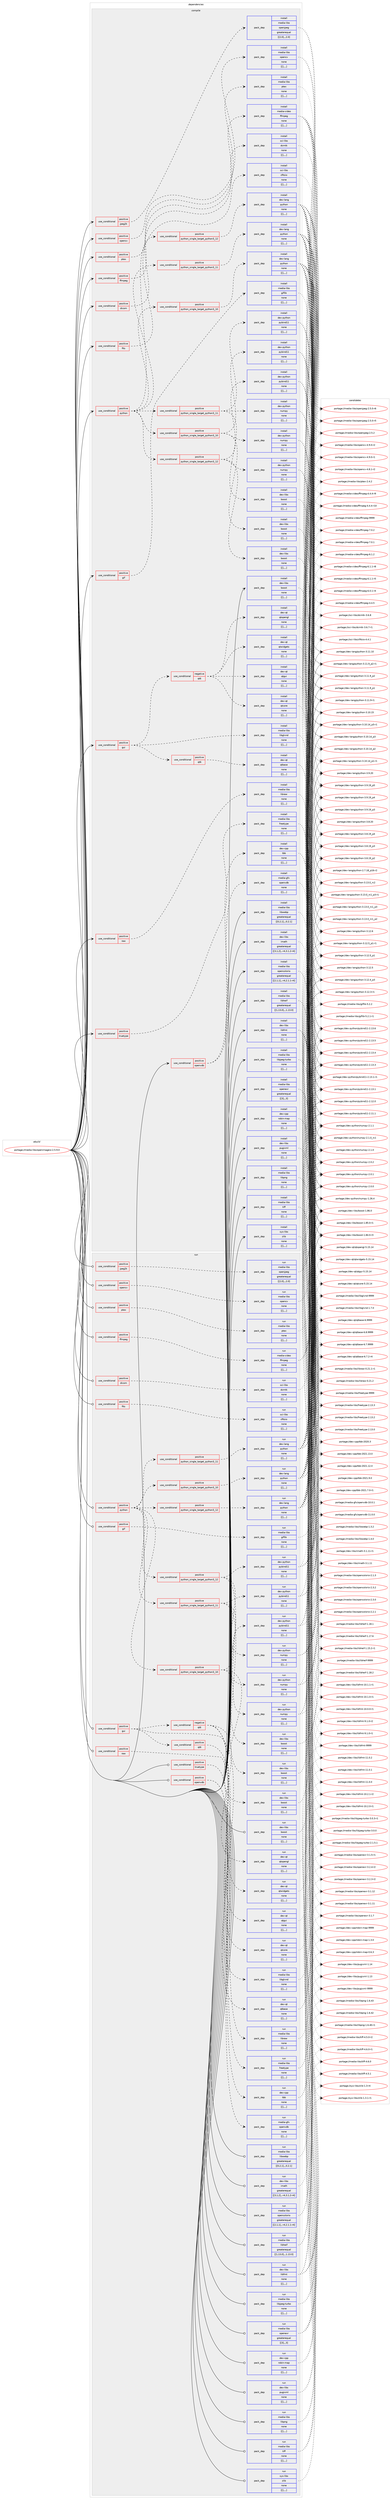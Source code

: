 digraph prolog {

# *************
# Graph options
# *************

newrank=true;
concentrate=true;
compound=true;
graph [rankdir=LR,fontname=Helvetica,fontsize=10,ranksep=1.5];#, ranksep=2.5, nodesep=0.2];
edge  [arrowhead=vee];
node  [fontname=Helvetica,fontsize=10];

# **********
# The ebuild
# **********

subgraph cluster_leftcol {
color=gray;
label=<<i>ebuild</i>>;
id [label="portage://media-libs/openimageio-2.5.9.0", color=red, width=4, href="../media-libs/openimageio-2.5.9.0.svg"];
}

# ****************
# The dependencies
# ****************

subgraph cluster_midcol {
color=gray;
label=<<i>dependencies</i>>;
subgraph cluster_compile {
fillcolor="#eeeeee";
style=filled;
label=<<i>compile</i>>;
subgraph cond81105 {
dependency321648 [label=<<TABLE BORDER="0" CELLBORDER="1" CELLSPACING="0" CELLPADDING="4"><TR><TD ROWSPAN="3" CELLPADDING="10">use_conditional</TD></TR><TR><TD>positive</TD></TR><TR><TD>dicom</TD></TR></TABLE>>, shape=none, color=red];
subgraph pack238006 {
dependency321649 [label=<<TABLE BORDER="0" CELLBORDER="1" CELLSPACING="0" CELLPADDING="4" WIDTH="220"><TR><TD ROWSPAN="6" CELLPADDING="30">pack_dep</TD></TR><TR><TD WIDTH="110">install</TD></TR><TR><TD>sci-libs</TD></TR><TR><TD>dcmtk</TD></TR><TR><TD>none</TD></TR><TR><TD>[[],,,,]</TD></TR></TABLE>>, shape=none, color=blue];
}
dependency321648:e -> dependency321649:w [weight=20,style="dashed",arrowhead="vee"];
}
id:e -> dependency321648:w [weight=20,style="solid",arrowhead="vee"];
subgraph cond81106 {
dependency321650 [label=<<TABLE BORDER="0" CELLBORDER="1" CELLSPACING="0" CELLPADDING="4"><TR><TD ROWSPAN="3" CELLPADDING="10">use_conditional</TD></TR><TR><TD>positive</TD></TR><TR><TD>ffmpeg</TD></TR></TABLE>>, shape=none, color=red];
subgraph pack238007 {
dependency321651 [label=<<TABLE BORDER="0" CELLBORDER="1" CELLSPACING="0" CELLPADDING="4" WIDTH="220"><TR><TD ROWSPAN="6" CELLPADDING="30">pack_dep</TD></TR><TR><TD WIDTH="110">install</TD></TR><TR><TD>media-video</TD></TR><TR><TD>ffmpeg</TD></TR><TR><TD>none</TD></TR><TR><TD>[[],,,,]</TD></TR></TABLE>>, shape=none, color=blue];
}
dependency321650:e -> dependency321651:w [weight=20,style="dashed",arrowhead="vee"];
}
id:e -> dependency321650:w [weight=20,style="solid",arrowhead="vee"];
subgraph cond81107 {
dependency321652 [label=<<TABLE BORDER="0" CELLBORDER="1" CELLSPACING="0" CELLPADDING="4"><TR><TD ROWSPAN="3" CELLPADDING="10">use_conditional</TD></TR><TR><TD>positive</TD></TR><TR><TD>fits</TD></TR></TABLE>>, shape=none, color=red];
subgraph pack238008 {
dependency321653 [label=<<TABLE BORDER="0" CELLBORDER="1" CELLSPACING="0" CELLPADDING="4" WIDTH="220"><TR><TD ROWSPAN="6" CELLPADDING="30">pack_dep</TD></TR><TR><TD WIDTH="110">install</TD></TR><TR><TD>sci-libs</TD></TR><TR><TD>cfitsio</TD></TR><TR><TD>none</TD></TR><TR><TD>[[],,,,]</TD></TR></TABLE>>, shape=none, color=blue];
}
dependency321652:e -> dependency321653:w [weight=20,style="dashed",arrowhead="vee"];
}
id:e -> dependency321652:w [weight=20,style="solid",arrowhead="vee"];
subgraph cond81108 {
dependency321654 [label=<<TABLE BORDER="0" CELLBORDER="1" CELLSPACING="0" CELLPADDING="4"><TR><TD ROWSPAN="3" CELLPADDING="10">use_conditional</TD></TR><TR><TD>positive</TD></TR><TR><TD>gif</TD></TR></TABLE>>, shape=none, color=red];
subgraph pack238009 {
dependency321655 [label=<<TABLE BORDER="0" CELLBORDER="1" CELLSPACING="0" CELLPADDING="4" WIDTH="220"><TR><TD ROWSPAN="6" CELLPADDING="30">pack_dep</TD></TR><TR><TD WIDTH="110">install</TD></TR><TR><TD>media-libs</TD></TR><TR><TD>giflib</TD></TR><TR><TD>none</TD></TR><TR><TD>[[],,,,]</TD></TR></TABLE>>, shape=none, color=blue];
}
dependency321654:e -> dependency321655:w [weight=20,style="dashed",arrowhead="vee"];
}
id:e -> dependency321654:w [weight=20,style="solid",arrowhead="vee"];
subgraph cond81109 {
dependency321656 [label=<<TABLE BORDER="0" CELLBORDER="1" CELLSPACING="0" CELLPADDING="4"><TR><TD ROWSPAN="3" CELLPADDING="10">use_conditional</TD></TR><TR><TD>positive</TD></TR><TR><TD>gui</TD></TR></TABLE>>, shape=none, color=red];
subgraph pack238010 {
dependency321657 [label=<<TABLE BORDER="0" CELLBORDER="1" CELLSPACING="0" CELLPADDING="4" WIDTH="220"><TR><TD ROWSPAN="6" CELLPADDING="30">pack_dep</TD></TR><TR><TD WIDTH="110">install</TD></TR><TR><TD>media-libs</TD></TR><TR><TD>libglvnd</TD></TR><TR><TD>none</TD></TR><TR><TD>[[],,,,]</TD></TR></TABLE>>, shape=none, color=blue];
}
dependency321656:e -> dependency321657:w [weight=20,style="dashed",arrowhead="vee"];
subgraph cond81110 {
dependency321658 [label=<<TABLE BORDER="0" CELLBORDER="1" CELLSPACING="0" CELLPADDING="4"><TR><TD ROWSPAN="3" CELLPADDING="10">use_conditional</TD></TR><TR><TD>negative</TD></TR><TR><TD>qt6</TD></TR></TABLE>>, shape=none, color=red];
subgraph pack238011 {
dependency321659 [label=<<TABLE BORDER="0" CELLBORDER="1" CELLSPACING="0" CELLPADDING="4" WIDTH="220"><TR><TD ROWSPAN="6" CELLPADDING="30">pack_dep</TD></TR><TR><TD WIDTH="110">install</TD></TR><TR><TD>dev-qt</TD></TR><TR><TD>qtcore</TD></TR><TR><TD>none</TD></TR><TR><TD>[[],,,,]</TD></TR></TABLE>>, shape=none, color=blue];
}
dependency321658:e -> dependency321659:w [weight=20,style="dashed",arrowhead="vee"];
subgraph pack238012 {
dependency321660 [label=<<TABLE BORDER="0" CELLBORDER="1" CELLSPACING="0" CELLPADDING="4" WIDTH="220"><TR><TD ROWSPAN="6" CELLPADDING="30">pack_dep</TD></TR><TR><TD WIDTH="110">install</TD></TR><TR><TD>dev-qt</TD></TR><TR><TD>qtgui</TD></TR><TR><TD>none</TD></TR><TR><TD>[[],,,,]</TD></TR></TABLE>>, shape=none, color=blue];
}
dependency321658:e -> dependency321660:w [weight=20,style="dashed",arrowhead="vee"];
subgraph pack238013 {
dependency321661 [label=<<TABLE BORDER="0" CELLBORDER="1" CELLSPACING="0" CELLPADDING="4" WIDTH="220"><TR><TD ROWSPAN="6" CELLPADDING="30">pack_dep</TD></TR><TR><TD WIDTH="110">install</TD></TR><TR><TD>dev-qt</TD></TR><TR><TD>qtopengl</TD></TR><TR><TD>none</TD></TR><TR><TD>[[],,,,]</TD></TR></TABLE>>, shape=none, color=blue];
}
dependency321658:e -> dependency321661:w [weight=20,style="dashed",arrowhead="vee"];
subgraph pack238014 {
dependency321662 [label=<<TABLE BORDER="0" CELLBORDER="1" CELLSPACING="0" CELLPADDING="4" WIDTH="220"><TR><TD ROWSPAN="6" CELLPADDING="30">pack_dep</TD></TR><TR><TD WIDTH="110">install</TD></TR><TR><TD>dev-qt</TD></TR><TR><TD>qtwidgets</TD></TR><TR><TD>none</TD></TR><TR><TD>[[],,,,]</TD></TR></TABLE>>, shape=none, color=blue];
}
dependency321658:e -> dependency321662:w [weight=20,style="dashed",arrowhead="vee"];
}
dependency321656:e -> dependency321658:w [weight=20,style="dashed",arrowhead="vee"];
subgraph cond81111 {
dependency321663 [label=<<TABLE BORDER="0" CELLBORDER="1" CELLSPACING="0" CELLPADDING="4"><TR><TD ROWSPAN="3" CELLPADDING="10">use_conditional</TD></TR><TR><TD>positive</TD></TR><TR><TD>qt6</TD></TR></TABLE>>, shape=none, color=red];
subgraph pack238015 {
dependency321664 [label=<<TABLE BORDER="0" CELLBORDER="1" CELLSPACING="0" CELLPADDING="4" WIDTH="220"><TR><TD ROWSPAN="6" CELLPADDING="30">pack_dep</TD></TR><TR><TD WIDTH="110">install</TD></TR><TR><TD>dev-qt</TD></TR><TR><TD>qtbase</TD></TR><TR><TD>none</TD></TR><TR><TD>[[],,,,]</TD></TR></TABLE>>, shape=none, color=blue];
}
dependency321663:e -> dependency321664:w [weight=20,style="dashed",arrowhead="vee"];
}
dependency321656:e -> dependency321663:w [weight=20,style="dashed",arrowhead="vee"];
}
id:e -> dependency321656:w [weight=20,style="solid",arrowhead="vee"];
subgraph cond81112 {
dependency321665 [label=<<TABLE BORDER="0" CELLBORDER="1" CELLSPACING="0" CELLPADDING="4"><TR><TD ROWSPAN="3" CELLPADDING="10">use_conditional</TD></TR><TR><TD>positive</TD></TR><TR><TD>jpeg2k</TD></TR></TABLE>>, shape=none, color=red];
subgraph pack238016 {
dependency321666 [label=<<TABLE BORDER="0" CELLBORDER="1" CELLSPACING="0" CELLPADDING="4" WIDTH="220"><TR><TD ROWSPAN="6" CELLPADDING="30">pack_dep</TD></TR><TR><TD WIDTH="110">install</TD></TR><TR><TD>media-libs</TD></TR><TR><TD>openjpeg</TD></TR><TR><TD>greaterequal</TD></TR><TR><TD>[[2,0],,,2.0]</TD></TR></TABLE>>, shape=none, color=blue];
}
dependency321665:e -> dependency321666:w [weight=20,style="dashed",arrowhead="vee"];
}
id:e -> dependency321665:w [weight=20,style="solid",arrowhead="vee"];
subgraph cond81113 {
dependency321667 [label=<<TABLE BORDER="0" CELLBORDER="1" CELLSPACING="0" CELLPADDING="4"><TR><TD ROWSPAN="3" CELLPADDING="10">use_conditional</TD></TR><TR><TD>positive</TD></TR><TR><TD>opencv</TD></TR></TABLE>>, shape=none, color=red];
subgraph pack238017 {
dependency321668 [label=<<TABLE BORDER="0" CELLBORDER="1" CELLSPACING="0" CELLPADDING="4" WIDTH="220"><TR><TD ROWSPAN="6" CELLPADDING="30">pack_dep</TD></TR><TR><TD WIDTH="110">install</TD></TR><TR><TD>media-libs</TD></TR><TR><TD>opencv</TD></TR><TR><TD>none</TD></TR><TR><TD>[[],,,,]</TD></TR></TABLE>>, shape=none, color=blue];
}
dependency321667:e -> dependency321668:w [weight=20,style="dashed",arrowhead="vee"];
}
id:e -> dependency321667:w [weight=20,style="solid",arrowhead="vee"];
subgraph cond81114 {
dependency321669 [label=<<TABLE BORDER="0" CELLBORDER="1" CELLSPACING="0" CELLPADDING="4"><TR><TD ROWSPAN="3" CELLPADDING="10">use_conditional</TD></TR><TR><TD>positive</TD></TR><TR><TD>openvdb</TD></TR></TABLE>>, shape=none, color=red];
subgraph pack238018 {
dependency321670 [label=<<TABLE BORDER="0" CELLBORDER="1" CELLSPACING="0" CELLPADDING="4" WIDTH="220"><TR><TD ROWSPAN="6" CELLPADDING="30">pack_dep</TD></TR><TR><TD WIDTH="110">install</TD></TR><TR><TD>dev-cpp</TD></TR><TR><TD>tbb</TD></TR><TR><TD>none</TD></TR><TR><TD>[[],,,,]</TD></TR></TABLE>>, shape=none, color=blue];
}
dependency321669:e -> dependency321670:w [weight=20,style="dashed",arrowhead="vee"];
subgraph pack238019 {
dependency321671 [label=<<TABLE BORDER="0" CELLBORDER="1" CELLSPACING="0" CELLPADDING="4" WIDTH="220"><TR><TD ROWSPAN="6" CELLPADDING="30">pack_dep</TD></TR><TR><TD WIDTH="110">install</TD></TR><TR><TD>media-gfx</TD></TR><TR><TD>openvdb</TD></TR><TR><TD>none</TD></TR><TR><TD>[[],,,,]</TD></TR></TABLE>>, shape=none, color=blue];
}
dependency321669:e -> dependency321671:w [weight=20,style="dashed",arrowhead="vee"];
}
id:e -> dependency321669:w [weight=20,style="solid",arrowhead="vee"];
subgraph cond81115 {
dependency321672 [label=<<TABLE BORDER="0" CELLBORDER="1" CELLSPACING="0" CELLPADDING="4"><TR><TD ROWSPAN="3" CELLPADDING="10">use_conditional</TD></TR><TR><TD>positive</TD></TR><TR><TD>ptex</TD></TR></TABLE>>, shape=none, color=red];
subgraph pack238020 {
dependency321673 [label=<<TABLE BORDER="0" CELLBORDER="1" CELLSPACING="0" CELLPADDING="4" WIDTH="220"><TR><TD ROWSPAN="6" CELLPADDING="30">pack_dep</TD></TR><TR><TD WIDTH="110">install</TD></TR><TR><TD>media-libs</TD></TR><TR><TD>ptex</TD></TR><TR><TD>none</TD></TR><TR><TD>[[],,,,]</TD></TR></TABLE>>, shape=none, color=blue];
}
dependency321672:e -> dependency321673:w [weight=20,style="dashed",arrowhead="vee"];
}
id:e -> dependency321672:w [weight=20,style="solid",arrowhead="vee"];
subgraph cond81116 {
dependency321674 [label=<<TABLE BORDER="0" CELLBORDER="1" CELLSPACING="0" CELLPADDING="4"><TR><TD ROWSPAN="3" CELLPADDING="10">use_conditional</TD></TR><TR><TD>positive</TD></TR><TR><TD>python</TD></TR></TABLE>>, shape=none, color=red];
subgraph cond81117 {
dependency321675 [label=<<TABLE BORDER="0" CELLBORDER="1" CELLSPACING="0" CELLPADDING="4"><TR><TD ROWSPAN="3" CELLPADDING="10">use_conditional</TD></TR><TR><TD>positive</TD></TR><TR><TD>python_single_target_python3_10</TD></TR></TABLE>>, shape=none, color=red];
subgraph pack238021 {
dependency321676 [label=<<TABLE BORDER="0" CELLBORDER="1" CELLSPACING="0" CELLPADDING="4" WIDTH="220"><TR><TD ROWSPAN="6" CELLPADDING="30">pack_dep</TD></TR><TR><TD WIDTH="110">install</TD></TR><TR><TD>dev-lang</TD></TR><TR><TD>python</TD></TR><TR><TD>none</TD></TR><TR><TD>[[],,,,]</TD></TR></TABLE>>, shape=none, color=blue];
}
dependency321675:e -> dependency321676:w [weight=20,style="dashed",arrowhead="vee"];
}
dependency321674:e -> dependency321675:w [weight=20,style="dashed",arrowhead="vee"];
subgraph cond81118 {
dependency321677 [label=<<TABLE BORDER="0" CELLBORDER="1" CELLSPACING="0" CELLPADDING="4"><TR><TD ROWSPAN="3" CELLPADDING="10">use_conditional</TD></TR><TR><TD>positive</TD></TR><TR><TD>python_single_target_python3_11</TD></TR></TABLE>>, shape=none, color=red];
subgraph pack238022 {
dependency321678 [label=<<TABLE BORDER="0" CELLBORDER="1" CELLSPACING="0" CELLPADDING="4" WIDTH="220"><TR><TD ROWSPAN="6" CELLPADDING="30">pack_dep</TD></TR><TR><TD WIDTH="110">install</TD></TR><TR><TD>dev-lang</TD></TR><TR><TD>python</TD></TR><TR><TD>none</TD></TR><TR><TD>[[],,,,]</TD></TR></TABLE>>, shape=none, color=blue];
}
dependency321677:e -> dependency321678:w [weight=20,style="dashed",arrowhead="vee"];
}
dependency321674:e -> dependency321677:w [weight=20,style="dashed",arrowhead="vee"];
subgraph cond81119 {
dependency321679 [label=<<TABLE BORDER="0" CELLBORDER="1" CELLSPACING="0" CELLPADDING="4"><TR><TD ROWSPAN="3" CELLPADDING="10">use_conditional</TD></TR><TR><TD>positive</TD></TR><TR><TD>python_single_target_python3_12</TD></TR></TABLE>>, shape=none, color=red];
subgraph pack238023 {
dependency321680 [label=<<TABLE BORDER="0" CELLBORDER="1" CELLSPACING="0" CELLPADDING="4" WIDTH="220"><TR><TD ROWSPAN="6" CELLPADDING="30">pack_dep</TD></TR><TR><TD WIDTH="110">install</TD></TR><TR><TD>dev-lang</TD></TR><TR><TD>python</TD></TR><TR><TD>none</TD></TR><TR><TD>[[],,,,]</TD></TR></TABLE>>, shape=none, color=blue];
}
dependency321679:e -> dependency321680:w [weight=20,style="dashed",arrowhead="vee"];
}
dependency321674:e -> dependency321679:w [weight=20,style="dashed",arrowhead="vee"];
subgraph cond81120 {
dependency321681 [label=<<TABLE BORDER="0" CELLBORDER="1" CELLSPACING="0" CELLPADDING="4"><TR><TD ROWSPAN="3" CELLPADDING="10">use_conditional</TD></TR><TR><TD>positive</TD></TR><TR><TD>python_single_target_python3_10</TD></TR></TABLE>>, shape=none, color=red];
subgraph pack238024 {
dependency321682 [label=<<TABLE BORDER="0" CELLBORDER="1" CELLSPACING="0" CELLPADDING="4" WIDTH="220"><TR><TD ROWSPAN="6" CELLPADDING="30">pack_dep</TD></TR><TR><TD WIDTH="110">install</TD></TR><TR><TD>dev-libs</TD></TR><TR><TD>boost</TD></TR><TR><TD>none</TD></TR><TR><TD>[[],,,,]</TD></TR></TABLE>>, shape=none, color=blue];
}
dependency321681:e -> dependency321682:w [weight=20,style="dashed",arrowhead="vee"];
subgraph pack238025 {
dependency321683 [label=<<TABLE BORDER="0" CELLBORDER="1" CELLSPACING="0" CELLPADDING="4" WIDTH="220"><TR><TD ROWSPAN="6" CELLPADDING="30">pack_dep</TD></TR><TR><TD WIDTH="110">install</TD></TR><TR><TD>dev-python</TD></TR><TR><TD>numpy</TD></TR><TR><TD>none</TD></TR><TR><TD>[[],,,,]</TD></TR></TABLE>>, shape=none, color=blue];
}
dependency321681:e -> dependency321683:w [weight=20,style="dashed",arrowhead="vee"];
subgraph pack238026 {
dependency321684 [label=<<TABLE BORDER="0" CELLBORDER="1" CELLSPACING="0" CELLPADDING="4" WIDTH="220"><TR><TD ROWSPAN="6" CELLPADDING="30">pack_dep</TD></TR><TR><TD WIDTH="110">install</TD></TR><TR><TD>dev-python</TD></TR><TR><TD>pybind11</TD></TR><TR><TD>none</TD></TR><TR><TD>[[],,,,]</TD></TR></TABLE>>, shape=none, color=blue];
}
dependency321681:e -> dependency321684:w [weight=20,style="dashed",arrowhead="vee"];
}
dependency321674:e -> dependency321681:w [weight=20,style="dashed",arrowhead="vee"];
subgraph cond81121 {
dependency321685 [label=<<TABLE BORDER="0" CELLBORDER="1" CELLSPACING="0" CELLPADDING="4"><TR><TD ROWSPAN="3" CELLPADDING="10">use_conditional</TD></TR><TR><TD>positive</TD></TR><TR><TD>python_single_target_python3_11</TD></TR></TABLE>>, shape=none, color=red];
subgraph pack238027 {
dependency321686 [label=<<TABLE BORDER="0" CELLBORDER="1" CELLSPACING="0" CELLPADDING="4" WIDTH="220"><TR><TD ROWSPAN="6" CELLPADDING="30">pack_dep</TD></TR><TR><TD WIDTH="110">install</TD></TR><TR><TD>dev-libs</TD></TR><TR><TD>boost</TD></TR><TR><TD>none</TD></TR><TR><TD>[[],,,,]</TD></TR></TABLE>>, shape=none, color=blue];
}
dependency321685:e -> dependency321686:w [weight=20,style="dashed",arrowhead="vee"];
subgraph pack238028 {
dependency321687 [label=<<TABLE BORDER="0" CELLBORDER="1" CELLSPACING="0" CELLPADDING="4" WIDTH="220"><TR><TD ROWSPAN="6" CELLPADDING="30">pack_dep</TD></TR><TR><TD WIDTH="110">install</TD></TR><TR><TD>dev-python</TD></TR><TR><TD>numpy</TD></TR><TR><TD>none</TD></TR><TR><TD>[[],,,,]</TD></TR></TABLE>>, shape=none, color=blue];
}
dependency321685:e -> dependency321687:w [weight=20,style="dashed",arrowhead="vee"];
subgraph pack238029 {
dependency321688 [label=<<TABLE BORDER="0" CELLBORDER="1" CELLSPACING="0" CELLPADDING="4" WIDTH="220"><TR><TD ROWSPAN="6" CELLPADDING="30">pack_dep</TD></TR><TR><TD WIDTH="110">install</TD></TR><TR><TD>dev-python</TD></TR><TR><TD>pybind11</TD></TR><TR><TD>none</TD></TR><TR><TD>[[],,,,]</TD></TR></TABLE>>, shape=none, color=blue];
}
dependency321685:e -> dependency321688:w [weight=20,style="dashed",arrowhead="vee"];
}
dependency321674:e -> dependency321685:w [weight=20,style="dashed",arrowhead="vee"];
subgraph cond81122 {
dependency321689 [label=<<TABLE BORDER="0" CELLBORDER="1" CELLSPACING="0" CELLPADDING="4"><TR><TD ROWSPAN="3" CELLPADDING="10">use_conditional</TD></TR><TR><TD>positive</TD></TR><TR><TD>python_single_target_python3_12</TD></TR></TABLE>>, shape=none, color=red];
subgraph pack238030 {
dependency321690 [label=<<TABLE BORDER="0" CELLBORDER="1" CELLSPACING="0" CELLPADDING="4" WIDTH="220"><TR><TD ROWSPAN="6" CELLPADDING="30">pack_dep</TD></TR><TR><TD WIDTH="110">install</TD></TR><TR><TD>dev-libs</TD></TR><TR><TD>boost</TD></TR><TR><TD>none</TD></TR><TR><TD>[[],,,,]</TD></TR></TABLE>>, shape=none, color=blue];
}
dependency321689:e -> dependency321690:w [weight=20,style="dashed",arrowhead="vee"];
subgraph pack238031 {
dependency321691 [label=<<TABLE BORDER="0" CELLBORDER="1" CELLSPACING="0" CELLPADDING="4" WIDTH="220"><TR><TD ROWSPAN="6" CELLPADDING="30">pack_dep</TD></TR><TR><TD WIDTH="110">install</TD></TR><TR><TD>dev-python</TD></TR><TR><TD>numpy</TD></TR><TR><TD>none</TD></TR><TR><TD>[[],,,,]</TD></TR></TABLE>>, shape=none, color=blue];
}
dependency321689:e -> dependency321691:w [weight=20,style="dashed",arrowhead="vee"];
subgraph pack238032 {
dependency321692 [label=<<TABLE BORDER="0" CELLBORDER="1" CELLSPACING="0" CELLPADDING="4" WIDTH="220"><TR><TD ROWSPAN="6" CELLPADDING="30">pack_dep</TD></TR><TR><TD WIDTH="110">install</TD></TR><TR><TD>dev-python</TD></TR><TR><TD>pybind11</TD></TR><TR><TD>none</TD></TR><TR><TD>[[],,,,]</TD></TR></TABLE>>, shape=none, color=blue];
}
dependency321689:e -> dependency321692:w [weight=20,style="dashed",arrowhead="vee"];
}
dependency321674:e -> dependency321689:w [weight=20,style="dashed",arrowhead="vee"];
}
id:e -> dependency321674:w [weight=20,style="solid",arrowhead="vee"];
subgraph cond81123 {
dependency321693 [label=<<TABLE BORDER="0" CELLBORDER="1" CELLSPACING="0" CELLPADDING="4"><TR><TD ROWSPAN="3" CELLPADDING="10">use_conditional</TD></TR><TR><TD>positive</TD></TR><TR><TD>raw</TD></TR></TABLE>>, shape=none, color=red];
subgraph pack238033 {
dependency321694 [label=<<TABLE BORDER="0" CELLBORDER="1" CELLSPACING="0" CELLPADDING="4" WIDTH="220"><TR><TD ROWSPAN="6" CELLPADDING="30">pack_dep</TD></TR><TR><TD WIDTH="110">install</TD></TR><TR><TD>media-libs</TD></TR><TR><TD>libraw</TD></TR><TR><TD>none</TD></TR><TR><TD>[[],,,,]</TD></TR></TABLE>>, shape=none, color=blue];
}
dependency321693:e -> dependency321694:w [weight=20,style="dashed",arrowhead="vee"];
}
id:e -> dependency321693:w [weight=20,style="solid",arrowhead="vee"];
subgraph cond81124 {
dependency321695 [label=<<TABLE BORDER="0" CELLBORDER="1" CELLSPACING="0" CELLPADDING="4"><TR><TD ROWSPAN="3" CELLPADDING="10">use_conditional</TD></TR><TR><TD>positive</TD></TR><TR><TD>truetype</TD></TR></TABLE>>, shape=none, color=red];
subgraph pack238034 {
dependency321696 [label=<<TABLE BORDER="0" CELLBORDER="1" CELLSPACING="0" CELLPADDING="4" WIDTH="220"><TR><TD ROWSPAN="6" CELLPADDING="30">pack_dep</TD></TR><TR><TD WIDTH="110">install</TD></TR><TR><TD>media-libs</TD></TR><TR><TD>freetype</TD></TR><TR><TD>none</TD></TR><TR><TD>[[],,,,]</TD></TR></TABLE>>, shape=none, color=blue];
}
dependency321695:e -> dependency321696:w [weight=20,style="dashed",arrowhead="vee"];
}
id:e -> dependency321695:w [weight=20,style="solid",arrowhead="vee"];
subgraph pack238035 {
dependency321697 [label=<<TABLE BORDER="0" CELLBORDER="1" CELLSPACING="0" CELLPADDING="4" WIDTH="220"><TR><TD ROWSPAN="6" CELLPADDING="30">pack_dep</TD></TR><TR><TD WIDTH="110">install</TD></TR><TR><TD>dev-cpp</TD></TR><TR><TD>robin-map</TD></TR><TR><TD>none</TD></TR><TR><TD>[[],,,,]</TD></TR></TABLE>>, shape=none, color=blue];
}
id:e -> dependency321697:w [weight=20,style="solid",arrowhead="vee"];
subgraph pack238036 {
dependency321698 [label=<<TABLE BORDER="0" CELLBORDER="1" CELLSPACING="0" CELLPADDING="4" WIDTH="220"><TR><TD ROWSPAN="6" CELLPADDING="30">pack_dep</TD></TR><TR><TD WIDTH="110">install</TD></TR><TR><TD>dev-libs</TD></TR><TR><TD>boost</TD></TR><TR><TD>none</TD></TR><TR><TD>[[],,,,]</TD></TR></TABLE>>, shape=none, color=blue];
}
id:e -> dependency321698:w [weight=20,style="solid",arrowhead="vee"];
subgraph pack238037 {
dependency321699 [label=<<TABLE BORDER="0" CELLBORDER="1" CELLSPACING="0" CELLPADDING="4" WIDTH="220"><TR><TD ROWSPAN="6" CELLPADDING="30">pack_dep</TD></TR><TR><TD WIDTH="110">install</TD></TR><TR><TD>dev-libs</TD></TR><TR><TD>imath</TD></TR><TR><TD>greaterequal</TD></TR><TR><TD>[[3,1,2],,-r4,3.1.2-r4]</TD></TR></TABLE>>, shape=none, color=blue];
}
id:e -> dependency321699:w [weight=20,style="solid",arrowhead="vee"];
subgraph pack238038 {
dependency321700 [label=<<TABLE BORDER="0" CELLBORDER="1" CELLSPACING="0" CELLPADDING="4" WIDTH="220"><TR><TD ROWSPAN="6" CELLPADDING="30">pack_dep</TD></TR><TR><TD WIDTH="110">install</TD></TR><TR><TD>dev-libs</TD></TR><TR><TD>libfmt</TD></TR><TR><TD>none</TD></TR><TR><TD>[[],,,,]</TD></TR></TABLE>>, shape=none, color=blue];
}
id:e -> dependency321700:w [weight=20,style="solid",arrowhead="vee"];
subgraph pack238039 {
dependency321701 [label=<<TABLE BORDER="0" CELLBORDER="1" CELLSPACING="0" CELLPADDING="4" WIDTH="220"><TR><TD ROWSPAN="6" CELLPADDING="30">pack_dep</TD></TR><TR><TD WIDTH="110">install</TD></TR><TR><TD>dev-libs</TD></TR><TR><TD>pugixml</TD></TR><TR><TD>none</TD></TR><TR><TD>[[],,,,]</TD></TR></TABLE>>, shape=none, color=blue];
}
id:e -> dependency321701:w [weight=20,style="solid",arrowhead="vee"];
subgraph pack238040 {
dependency321702 [label=<<TABLE BORDER="0" CELLBORDER="1" CELLSPACING="0" CELLPADDING="4" WIDTH="220"><TR><TD ROWSPAN="6" CELLPADDING="30">pack_dep</TD></TR><TR><TD WIDTH="110">install</TD></TR><TR><TD>media-libs</TD></TR><TR><TD>libheif</TD></TR><TR><TD>greaterequal</TD></TR><TR><TD>[[1,13,0],,,1.13.0]</TD></TR></TABLE>>, shape=none, color=blue];
}
id:e -> dependency321702:w [weight=20,style="solid",arrowhead="vee"];
subgraph pack238041 {
dependency321703 [label=<<TABLE BORDER="0" CELLBORDER="1" CELLSPACING="0" CELLPADDING="4" WIDTH="220"><TR><TD ROWSPAN="6" CELLPADDING="30">pack_dep</TD></TR><TR><TD WIDTH="110">install</TD></TR><TR><TD>media-libs</TD></TR><TR><TD>libjpeg-turbo</TD></TR><TR><TD>none</TD></TR><TR><TD>[[],,,,]</TD></TR></TABLE>>, shape=none, color=blue];
}
id:e -> dependency321703:w [weight=20,style="solid",arrowhead="vee"];
subgraph pack238042 {
dependency321704 [label=<<TABLE BORDER="0" CELLBORDER="1" CELLSPACING="0" CELLPADDING="4" WIDTH="220"><TR><TD ROWSPAN="6" CELLPADDING="30">pack_dep</TD></TR><TR><TD WIDTH="110">install</TD></TR><TR><TD>media-libs</TD></TR><TR><TD>libpng</TD></TR><TR><TD>none</TD></TR><TR><TD>[[],,,,]</TD></TR></TABLE>>, shape=none, color=blue];
}
id:e -> dependency321704:w [weight=20,style="solid",arrowhead="vee"];
subgraph pack238043 {
dependency321705 [label=<<TABLE BORDER="0" CELLBORDER="1" CELLSPACING="0" CELLPADDING="4" WIDTH="220"><TR><TD ROWSPAN="6" CELLPADDING="30">pack_dep</TD></TR><TR><TD WIDTH="110">install</TD></TR><TR><TD>media-libs</TD></TR><TR><TD>libwebp</TD></TR><TR><TD>greaterequal</TD></TR><TR><TD>[[0,2,1],,,0.2.1]</TD></TR></TABLE>>, shape=none, color=blue];
}
id:e -> dependency321705:w [weight=20,style="solid",arrowhead="vee"];
subgraph pack238044 {
dependency321706 [label=<<TABLE BORDER="0" CELLBORDER="1" CELLSPACING="0" CELLPADDING="4" WIDTH="220"><TR><TD ROWSPAN="6" CELLPADDING="30">pack_dep</TD></TR><TR><TD WIDTH="110">install</TD></TR><TR><TD>media-libs</TD></TR><TR><TD>opencolorio</TD></TR><TR><TD>greaterequal</TD></TR><TR><TD>[[2,1,1],,-r4,2.1.1-r4]</TD></TR></TABLE>>, shape=none, color=blue];
}
id:e -> dependency321706:w [weight=20,style="solid",arrowhead="vee"];
subgraph pack238045 {
dependency321707 [label=<<TABLE BORDER="0" CELLBORDER="1" CELLSPACING="0" CELLPADDING="4" WIDTH="220"><TR><TD ROWSPAN="6" CELLPADDING="30">pack_dep</TD></TR><TR><TD WIDTH="110">install</TD></TR><TR><TD>media-libs</TD></TR><TR><TD>openexr</TD></TR><TR><TD>greaterequal</TD></TR><TR><TD>[[3],,,3]</TD></TR></TABLE>>, shape=none, color=blue];
}
id:e -> dependency321707:w [weight=20,style="solid",arrowhead="vee"];
subgraph pack238046 {
dependency321708 [label=<<TABLE BORDER="0" CELLBORDER="1" CELLSPACING="0" CELLPADDING="4" WIDTH="220"><TR><TD ROWSPAN="6" CELLPADDING="30">pack_dep</TD></TR><TR><TD WIDTH="110">install</TD></TR><TR><TD>media-libs</TD></TR><TR><TD>tiff</TD></TR><TR><TD>none</TD></TR><TR><TD>[[],,,,]</TD></TR></TABLE>>, shape=none, color=blue];
}
id:e -> dependency321708:w [weight=20,style="solid",arrowhead="vee"];
subgraph pack238047 {
dependency321709 [label=<<TABLE BORDER="0" CELLBORDER="1" CELLSPACING="0" CELLPADDING="4" WIDTH="220"><TR><TD ROWSPAN="6" CELLPADDING="30">pack_dep</TD></TR><TR><TD WIDTH="110">install</TD></TR><TR><TD>sys-libs</TD></TR><TR><TD>zlib</TD></TR><TR><TD>none</TD></TR><TR><TD>[[],,,,]</TD></TR></TABLE>>, shape=none, color=blue];
}
id:e -> dependency321709:w [weight=20,style="solid",arrowhead="vee"];
}
subgraph cluster_compileandrun {
fillcolor="#eeeeee";
style=filled;
label=<<i>compile and run</i>>;
}
subgraph cluster_run {
fillcolor="#eeeeee";
style=filled;
label=<<i>run</i>>;
subgraph cond81125 {
dependency321710 [label=<<TABLE BORDER="0" CELLBORDER="1" CELLSPACING="0" CELLPADDING="4"><TR><TD ROWSPAN="3" CELLPADDING="10">use_conditional</TD></TR><TR><TD>positive</TD></TR><TR><TD>dicom</TD></TR></TABLE>>, shape=none, color=red];
subgraph pack238048 {
dependency321711 [label=<<TABLE BORDER="0" CELLBORDER="1" CELLSPACING="0" CELLPADDING="4" WIDTH="220"><TR><TD ROWSPAN="6" CELLPADDING="30">pack_dep</TD></TR><TR><TD WIDTH="110">run</TD></TR><TR><TD>sci-libs</TD></TR><TR><TD>dcmtk</TD></TR><TR><TD>none</TD></TR><TR><TD>[[],,,,]</TD></TR></TABLE>>, shape=none, color=blue];
}
dependency321710:e -> dependency321711:w [weight=20,style="dashed",arrowhead="vee"];
}
id:e -> dependency321710:w [weight=20,style="solid",arrowhead="odot"];
subgraph cond81126 {
dependency321712 [label=<<TABLE BORDER="0" CELLBORDER="1" CELLSPACING="0" CELLPADDING="4"><TR><TD ROWSPAN="3" CELLPADDING="10">use_conditional</TD></TR><TR><TD>positive</TD></TR><TR><TD>ffmpeg</TD></TR></TABLE>>, shape=none, color=red];
subgraph pack238049 {
dependency321713 [label=<<TABLE BORDER="0" CELLBORDER="1" CELLSPACING="0" CELLPADDING="4" WIDTH="220"><TR><TD ROWSPAN="6" CELLPADDING="30">pack_dep</TD></TR><TR><TD WIDTH="110">run</TD></TR><TR><TD>media-video</TD></TR><TR><TD>ffmpeg</TD></TR><TR><TD>none</TD></TR><TR><TD>[[],,,,]</TD></TR></TABLE>>, shape=none, color=blue];
}
dependency321712:e -> dependency321713:w [weight=20,style="dashed",arrowhead="vee"];
}
id:e -> dependency321712:w [weight=20,style="solid",arrowhead="odot"];
subgraph cond81127 {
dependency321714 [label=<<TABLE BORDER="0" CELLBORDER="1" CELLSPACING="0" CELLPADDING="4"><TR><TD ROWSPAN="3" CELLPADDING="10">use_conditional</TD></TR><TR><TD>positive</TD></TR><TR><TD>fits</TD></TR></TABLE>>, shape=none, color=red];
subgraph pack238050 {
dependency321715 [label=<<TABLE BORDER="0" CELLBORDER="1" CELLSPACING="0" CELLPADDING="4" WIDTH="220"><TR><TD ROWSPAN="6" CELLPADDING="30">pack_dep</TD></TR><TR><TD WIDTH="110">run</TD></TR><TR><TD>sci-libs</TD></TR><TR><TD>cfitsio</TD></TR><TR><TD>none</TD></TR><TR><TD>[[],,,,]</TD></TR></TABLE>>, shape=none, color=blue];
}
dependency321714:e -> dependency321715:w [weight=20,style="dashed",arrowhead="vee"];
}
id:e -> dependency321714:w [weight=20,style="solid",arrowhead="odot"];
subgraph cond81128 {
dependency321716 [label=<<TABLE BORDER="0" CELLBORDER="1" CELLSPACING="0" CELLPADDING="4"><TR><TD ROWSPAN="3" CELLPADDING="10">use_conditional</TD></TR><TR><TD>positive</TD></TR><TR><TD>gif</TD></TR></TABLE>>, shape=none, color=red];
subgraph pack238051 {
dependency321717 [label=<<TABLE BORDER="0" CELLBORDER="1" CELLSPACING="0" CELLPADDING="4" WIDTH="220"><TR><TD ROWSPAN="6" CELLPADDING="30">pack_dep</TD></TR><TR><TD WIDTH="110">run</TD></TR><TR><TD>media-libs</TD></TR><TR><TD>giflib</TD></TR><TR><TD>none</TD></TR><TR><TD>[[],,,,]</TD></TR></TABLE>>, shape=none, color=blue];
}
dependency321716:e -> dependency321717:w [weight=20,style="dashed",arrowhead="vee"];
}
id:e -> dependency321716:w [weight=20,style="solid",arrowhead="odot"];
subgraph cond81129 {
dependency321718 [label=<<TABLE BORDER="0" CELLBORDER="1" CELLSPACING="0" CELLPADDING="4"><TR><TD ROWSPAN="3" CELLPADDING="10">use_conditional</TD></TR><TR><TD>positive</TD></TR><TR><TD>gui</TD></TR></TABLE>>, shape=none, color=red];
subgraph pack238052 {
dependency321719 [label=<<TABLE BORDER="0" CELLBORDER="1" CELLSPACING="0" CELLPADDING="4" WIDTH="220"><TR><TD ROWSPAN="6" CELLPADDING="30">pack_dep</TD></TR><TR><TD WIDTH="110">run</TD></TR><TR><TD>media-libs</TD></TR><TR><TD>libglvnd</TD></TR><TR><TD>none</TD></TR><TR><TD>[[],,,,]</TD></TR></TABLE>>, shape=none, color=blue];
}
dependency321718:e -> dependency321719:w [weight=20,style="dashed",arrowhead="vee"];
subgraph cond81130 {
dependency321720 [label=<<TABLE BORDER="0" CELLBORDER="1" CELLSPACING="0" CELLPADDING="4"><TR><TD ROWSPAN="3" CELLPADDING="10">use_conditional</TD></TR><TR><TD>negative</TD></TR><TR><TD>qt6</TD></TR></TABLE>>, shape=none, color=red];
subgraph pack238053 {
dependency321721 [label=<<TABLE BORDER="0" CELLBORDER="1" CELLSPACING="0" CELLPADDING="4" WIDTH="220"><TR><TD ROWSPAN="6" CELLPADDING="30">pack_dep</TD></TR><TR><TD WIDTH="110">run</TD></TR><TR><TD>dev-qt</TD></TR><TR><TD>qtcore</TD></TR><TR><TD>none</TD></TR><TR><TD>[[],,,,]</TD></TR></TABLE>>, shape=none, color=blue];
}
dependency321720:e -> dependency321721:w [weight=20,style="dashed",arrowhead="vee"];
subgraph pack238054 {
dependency321722 [label=<<TABLE BORDER="0" CELLBORDER="1" CELLSPACING="0" CELLPADDING="4" WIDTH="220"><TR><TD ROWSPAN="6" CELLPADDING="30">pack_dep</TD></TR><TR><TD WIDTH="110">run</TD></TR><TR><TD>dev-qt</TD></TR><TR><TD>qtgui</TD></TR><TR><TD>none</TD></TR><TR><TD>[[],,,,]</TD></TR></TABLE>>, shape=none, color=blue];
}
dependency321720:e -> dependency321722:w [weight=20,style="dashed",arrowhead="vee"];
subgraph pack238055 {
dependency321723 [label=<<TABLE BORDER="0" CELLBORDER="1" CELLSPACING="0" CELLPADDING="4" WIDTH="220"><TR><TD ROWSPAN="6" CELLPADDING="30">pack_dep</TD></TR><TR><TD WIDTH="110">run</TD></TR><TR><TD>dev-qt</TD></TR><TR><TD>qtopengl</TD></TR><TR><TD>none</TD></TR><TR><TD>[[],,,,]</TD></TR></TABLE>>, shape=none, color=blue];
}
dependency321720:e -> dependency321723:w [weight=20,style="dashed",arrowhead="vee"];
subgraph pack238056 {
dependency321724 [label=<<TABLE BORDER="0" CELLBORDER="1" CELLSPACING="0" CELLPADDING="4" WIDTH="220"><TR><TD ROWSPAN="6" CELLPADDING="30">pack_dep</TD></TR><TR><TD WIDTH="110">run</TD></TR><TR><TD>dev-qt</TD></TR><TR><TD>qtwidgets</TD></TR><TR><TD>none</TD></TR><TR><TD>[[],,,,]</TD></TR></TABLE>>, shape=none, color=blue];
}
dependency321720:e -> dependency321724:w [weight=20,style="dashed",arrowhead="vee"];
}
dependency321718:e -> dependency321720:w [weight=20,style="dashed",arrowhead="vee"];
subgraph cond81131 {
dependency321725 [label=<<TABLE BORDER="0" CELLBORDER="1" CELLSPACING="0" CELLPADDING="4"><TR><TD ROWSPAN="3" CELLPADDING="10">use_conditional</TD></TR><TR><TD>positive</TD></TR><TR><TD>qt6</TD></TR></TABLE>>, shape=none, color=red];
subgraph pack238057 {
dependency321726 [label=<<TABLE BORDER="0" CELLBORDER="1" CELLSPACING="0" CELLPADDING="4" WIDTH="220"><TR><TD ROWSPAN="6" CELLPADDING="30">pack_dep</TD></TR><TR><TD WIDTH="110">run</TD></TR><TR><TD>dev-qt</TD></TR><TR><TD>qtbase</TD></TR><TR><TD>none</TD></TR><TR><TD>[[],,,,]</TD></TR></TABLE>>, shape=none, color=blue];
}
dependency321725:e -> dependency321726:w [weight=20,style="dashed",arrowhead="vee"];
}
dependency321718:e -> dependency321725:w [weight=20,style="dashed",arrowhead="vee"];
}
id:e -> dependency321718:w [weight=20,style="solid",arrowhead="odot"];
subgraph cond81132 {
dependency321727 [label=<<TABLE BORDER="0" CELLBORDER="1" CELLSPACING="0" CELLPADDING="4"><TR><TD ROWSPAN="3" CELLPADDING="10">use_conditional</TD></TR><TR><TD>positive</TD></TR><TR><TD>jpeg2k</TD></TR></TABLE>>, shape=none, color=red];
subgraph pack238058 {
dependency321728 [label=<<TABLE BORDER="0" CELLBORDER="1" CELLSPACING="0" CELLPADDING="4" WIDTH="220"><TR><TD ROWSPAN="6" CELLPADDING="30">pack_dep</TD></TR><TR><TD WIDTH="110">run</TD></TR><TR><TD>media-libs</TD></TR><TR><TD>openjpeg</TD></TR><TR><TD>greaterequal</TD></TR><TR><TD>[[2,0],,,2.0]</TD></TR></TABLE>>, shape=none, color=blue];
}
dependency321727:e -> dependency321728:w [weight=20,style="dashed",arrowhead="vee"];
}
id:e -> dependency321727:w [weight=20,style="solid",arrowhead="odot"];
subgraph cond81133 {
dependency321729 [label=<<TABLE BORDER="0" CELLBORDER="1" CELLSPACING="0" CELLPADDING="4"><TR><TD ROWSPAN="3" CELLPADDING="10">use_conditional</TD></TR><TR><TD>positive</TD></TR><TR><TD>opencv</TD></TR></TABLE>>, shape=none, color=red];
subgraph pack238059 {
dependency321730 [label=<<TABLE BORDER="0" CELLBORDER="1" CELLSPACING="0" CELLPADDING="4" WIDTH="220"><TR><TD ROWSPAN="6" CELLPADDING="30">pack_dep</TD></TR><TR><TD WIDTH="110">run</TD></TR><TR><TD>media-libs</TD></TR><TR><TD>opencv</TD></TR><TR><TD>none</TD></TR><TR><TD>[[],,,,]</TD></TR></TABLE>>, shape=none, color=blue];
}
dependency321729:e -> dependency321730:w [weight=20,style="dashed",arrowhead="vee"];
}
id:e -> dependency321729:w [weight=20,style="solid",arrowhead="odot"];
subgraph cond81134 {
dependency321731 [label=<<TABLE BORDER="0" CELLBORDER="1" CELLSPACING="0" CELLPADDING="4"><TR><TD ROWSPAN="3" CELLPADDING="10">use_conditional</TD></TR><TR><TD>positive</TD></TR><TR><TD>openvdb</TD></TR></TABLE>>, shape=none, color=red];
subgraph pack238060 {
dependency321732 [label=<<TABLE BORDER="0" CELLBORDER="1" CELLSPACING="0" CELLPADDING="4" WIDTH="220"><TR><TD ROWSPAN="6" CELLPADDING="30">pack_dep</TD></TR><TR><TD WIDTH="110">run</TD></TR><TR><TD>dev-cpp</TD></TR><TR><TD>tbb</TD></TR><TR><TD>none</TD></TR><TR><TD>[[],,,,]</TD></TR></TABLE>>, shape=none, color=blue];
}
dependency321731:e -> dependency321732:w [weight=20,style="dashed",arrowhead="vee"];
subgraph pack238061 {
dependency321733 [label=<<TABLE BORDER="0" CELLBORDER="1" CELLSPACING="0" CELLPADDING="4" WIDTH="220"><TR><TD ROWSPAN="6" CELLPADDING="30">pack_dep</TD></TR><TR><TD WIDTH="110">run</TD></TR><TR><TD>media-gfx</TD></TR><TR><TD>openvdb</TD></TR><TR><TD>none</TD></TR><TR><TD>[[],,,,]</TD></TR></TABLE>>, shape=none, color=blue];
}
dependency321731:e -> dependency321733:w [weight=20,style="dashed",arrowhead="vee"];
}
id:e -> dependency321731:w [weight=20,style="solid",arrowhead="odot"];
subgraph cond81135 {
dependency321734 [label=<<TABLE BORDER="0" CELLBORDER="1" CELLSPACING="0" CELLPADDING="4"><TR><TD ROWSPAN="3" CELLPADDING="10">use_conditional</TD></TR><TR><TD>positive</TD></TR><TR><TD>ptex</TD></TR></TABLE>>, shape=none, color=red];
subgraph pack238062 {
dependency321735 [label=<<TABLE BORDER="0" CELLBORDER="1" CELLSPACING="0" CELLPADDING="4" WIDTH="220"><TR><TD ROWSPAN="6" CELLPADDING="30">pack_dep</TD></TR><TR><TD WIDTH="110">run</TD></TR><TR><TD>media-libs</TD></TR><TR><TD>ptex</TD></TR><TR><TD>none</TD></TR><TR><TD>[[],,,,]</TD></TR></TABLE>>, shape=none, color=blue];
}
dependency321734:e -> dependency321735:w [weight=20,style="dashed",arrowhead="vee"];
}
id:e -> dependency321734:w [weight=20,style="solid",arrowhead="odot"];
subgraph cond81136 {
dependency321736 [label=<<TABLE BORDER="0" CELLBORDER="1" CELLSPACING="0" CELLPADDING="4"><TR><TD ROWSPAN="3" CELLPADDING="10">use_conditional</TD></TR><TR><TD>positive</TD></TR><TR><TD>python</TD></TR></TABLE>>, shape=none, color=red];
subgraph cond81137 {
dependency321737 [label=<<TABLE BORDER="0" CELLBORDER="1" CELLSPACING="0" CELLPADDING="4"><TR><TD ROWSPAN="3" CELLPADDING="10">use_conditional</TD></TR><TR><TD>positive</TD></TR><TR><TD>python_single_target_python3_10</TD></TR></TABLE>>, shape=none, color=red];
subgraph pack238063 {
dependency321738 [label=<<TABLE BORDER="0" CELLBORDER="1" CELLSPACING="0" CELLPADDING="4" WIDTH="220"><TR><TD ROWSPAN="6" CELLPADDING="30">pack_dep</TD></TR><TR><TD WIDTH="110">run</TD></TR><TR><TD>dev-lang</TD></TR><TR><TD>python</TD></TR><TR><TD>none</TD></TR><TR><TD>[[],,,,]</TD></TR></TABLE>>, shape=none, color=blue];
}
dependency321737:e -> dependency321738:w [weight=20,style="dashed",arrowhead="vee"];
}
dependency321736:e -> dependency321737:w [weight=20,style="dashed",arrowhead="vee"];
subgraph cond81138 {
dependency321739 [label=<<TABLE BORDER="0" CELLBORDER="1" CELLSPACING="0" CELLPADDING="4"><TR><TD ROWSPAN="3" CELLPADDING="10">use_conditional</TD></TR><TR><TD>positive</TD></TR><TR><TD>python_single_target_python3_11</TD></TR></TABLE>>, shape=none, color=red];
subgraph pack238064 {
dependency321740 [label=<<TABLE BORDER="0" CELLBORDER="1" CELLSPACING="0" CELLPADDING="4" WIDTH="220"><TR><TD ROWSPAN="6" CELLPADDING="30">pack_dep</TD></TR><TR><TD WIDTH="110">run</TD></TR><TR><TD>dev-lang</TD></TR><TR><TD>python</TD></TR><TR><TD>none</TD></TR><TR><TD>[[],,,,]</TD></TR></TABLE>>, shape=none, color=blue];
}
dependency321739:e -> dependency321740:w [weight=20,style="dashed",arrowhead="vee"];
}
dependency321736:e -> dependency321739:w [weight=20,style="dashed",arrowhead="vee"];
subgraph cond81139 {
dependency321741 [label=<<TABLE BORDER="0" CELLBORDER="1" CELLSPACING="0" CELLPADDING="4"><TR><TD ROWSPAN="3" CELLPADDING="10">use_conditional</TD></TR><TR><TD>positive</TD></TR><TR><TD>python_single_target_python3_12</TD></TR></TABLE>>, shape=none, color=red];
subgraph pack238065 {
dependency321742 [label=<<TABLE BORDER="0" CELLBORDER="1" CELLSPACING="0" CELLPADDING="4" WIDTH="220"><TR><TD ROWSPAN="6" CELLPADDING="30">pack_dep</TD></TR><TR><TD WIDTH="110">run</TD></TR><TR><TD>dev-lang</TD></TR><TR><TD>python</TD></TR><TR><TD>none</TD></TR><TR><TD>[[],,,,]</TD></TR></TABLE>>, shape=none, color=blue];
}
dependency321741:e -> dependency321742:w [weight=20,style="dashed",arrowhead="vee"];
}
dependency321736:e -> dependency321741:w [weight=20,style="dashed",arrowhead="vee"];
subgraph cond81140 {
dependency321743 [label=<<TABLE BORDER="0" CELLBORDER="1" CELLSPACING="0" CELLPADDING="4"><TR><TD ROWSPAN="3" CELLPADDING="10">use_conditional</TD></TR><TR><TD>positive</TD></TR><TR><TD>python_single_target_python3_10</TD></TR></TABLE>>, shape=none, color=red];
subgraph pack238066 {
dependency321744 [label=<<TABLE BORDER="0" CELLBORDER="1" CELLSPACING="0" CELLPADDING="4" WIDTH="220"><TR><TD ROWSPAN="6" CELLPADDING="30">pack_dep</TD></TR><TR><TD WIDTH="110">run</TD></TR><TR><TD>dev-libs</TD></TR><TR><TD>boost</TD></TR><TR><TD>none</TD></TR><TR><TD>[[],,,,]</TD></TR></TABLE>>, shape=none, color=blue];
}
dependency321743:e -> dependency321744:w [weight=20,style="dashed",arrowhead="vee"];
subgraph pack238067 {
dependency321745 [label=<<TABLE BORDER="0" CELLBORDER="1" CELLSPACING="0" CELLPADDING="4" WIDTH="220"><TR><TD ROWSPAN="6" CELLPADDING="30">pack_dep</TD></TR><TR><TD WIDTH="110">run</TD></TR><TR><TD>dev-python</TD></TR><TR><TD>numpy</TD></TR><TR><TD>none</TD></TR><TR><TD>[[],,,,]</TD></TR></TABLE>>, shape=none, color=blue];
}
dependency321743:e -> dependency321745:w [weight=20,style="dashed",arrowhead="vee"];
subgraph pack238068 {
dependency321746 [label=<<TABLE BORDER="0" CELLBORDER="1" CELLSPACING="0" CELLPADDING="4" WIDTH="220"><TR><TD ROWSPAN="6" CELLPADDING="30">pack_dep</TD></TR><TR><TD WIDTH="110">run</TD></TR><TR><TD>dev-python</TD></TR><TR><TD>pybind11</TD></TR><TR><TD>none</TD></TR><TR><TD>[[],,,,]</TD></TR></TABLE>>, shape=none, color=blue];
}
dependency321743:e -> dependency321746:w [weight=20,style="dashed",arrowhead="vee"];
}
dependency321736:e -> dependency321743:w [weight=20,style="dashed",arrowhead="vee"];
subgraph cond81141 {
dependency321747 [label=<<TABLE BORDER="0" CELLBORDER="1" CELLSPACING="0" CELLPADDING="4"><TR><TD ROWSPAN="3" CELLPADDING="10">use_conditional</TD></TR><TR><TD>positive</TD></TR><TR><TD>python_single_target_python3_11</TD></TR></TABLE>>, shape=none, color=red];
subgraph pack238069 {
dependency321748 [label=<<TABLE BORDER="0" CELLBORDER="1" CELLSPACING="0" CELLPADDING="4" WIDTH="220"><TR><TD ROWSPAN="6" CELLPADDING="30">pack_dep</TD></TR><TR><TD WIDTH="110">run</TD></TR><TR><TD>dev-libs</TD></TR><TR><TD>boost</TD></TR><TR><TD>none</TD></TR><TR><TD>[[],,,,]</TD></TR></TABLE>>, shape=none, color=blue];
}
dependency321747:e -> dependency321748:w [weight=20,style="dashed",arrowhead="vee"];
subgraph pack238070 {
dependency321749 [label=<<TABLE BORDER="0" CELLBORDER="1" CELLSPACING="0" CELLPADDING="4" WIDTH="220"><TR><TD ROWSPAN="6" CELLPADDING="30">pack_dep</TD></TR><TR><TD WIDTH="110">run</TD></TR><TR><TD>dev-python</TD></TR><TR><TD>numpy</TD></TR><TR><TD>none</TD></TR><TR><TD>[[],,,,]</TD></TR></TABLE>>, shape=none, color=blue];
}
dependency321747:e -> dependency321749:w [weight=20,style="dashed",arrowhead="vee"];
subgraph pack238071 {
dependency321750 [label=<<TABLE BORDER="0" CELLBORDER="1" CELLSPACING="0" CELLPADDING="4" WIDTH="220"><TR><TD ROWSPAN="6" CELLPADDING="30">pack_dep</TD></TR><TR><TD WIDTH="110">run</TD></TR><TR><TD>dev-python</TD></TR><TR><TD>pybind11</TD></TR><TR><TD>none</TD></TR><TR><TD>[[],,,,]</TD></TR></TABLE>>, shape=none, color=blue];
}
dependency321747:e -> dependency321750:w [weight=20,style="dashed",arrowhead="vee"];
}
dependency321736:e -> dependency321747:w [weight=20,style="dashed",arrowhead="vee"];
subgraph cond81142 {
dependency321751 [label=<<TABLE BORDER="0" CELLBORDER="1" CELLSPACING="0" CELLPADDING="4"><TR><TD ROWSPAN="3" CELLPADDING="10">use_conditional</TD></TR><TR><TD>positive</TD></TR><TR><TD>python_single_target_python3_12</TD></TR></TABLE>>, shape=none, color=red];
subgraph pack238072 {
dependency321752 [label=<<TABLE BORDER="0" CELLBORDER="1" CELLSPACING="0" CELLPADDING="4" WIDTH="220"><TR><TD ROWSPAN="6" CELLPADDING="30">pack_dep</TD></TR><TR><TD WIDTH="110">run</TD></TR><TR><TD>dev-libs</TD></TR><TR><TD>boost</TD></TR><TR><TD>none</TD></TR><TR><TD>[[],,,,]</TD></TR></TABLE>>, shape=none, color=blue];
}
dependency321751:e -> dependency321752:w [weight=20,style="dashed",arrowhead="vee"];
subgraph pack238073 {
dependency321753 [label=<<TABLE BORDER="0" CELLBORDER="1" CELLSPACING="0" CELLPADDING="4" WIDTH="220"><TR><TD ROWSPAN="6" CELLPADDING="30">pack_dep</TD></TR><TR><TD WIDTH="110">run</TD></TR><TR><TD>dev-python</TD></TR><TR><TD>numpy</TD></TR><TR><TD>none</TD></TR><TR><TD>[[],,,,]</TD></TR></TABLE>>, shape=none, color=blue];
}
dependency321751:e -> dependency321753:w [weight=20,style="dashed",arrowhead="vee"];
subgraph pack238074 {
dependency321754 [label=<<TABLE BORDER="0" CELLBORDER="1" CELLSPACING="0" CELLPADDING="4" WIDTH="220"><TR><TD ROWSPAN="6" CELLPADDING="30">pack_dep</TD></TR><TR><TD WIDTH="110">run</TD></TR><TR><TD>dev-python</TD></TR><TR><TD>pybind11</TD></TR><TR><TD>none</TD></TR><TR><TD>[[],,,,]</TD></TR></TABLE>>, shape=none, color=blue];
}
dependency321751:e -> dependency321754:w [weight=20,style="dashed",arrowhead="vee"];
}
dependency321736:e -> dependency321751:w [weight=20,style="dashed",arrowhead="vee"];
}
id:e -> dependency321736:w [weight=20,style="solid",arrowhead="odot"];
subgraph cond81143 {
dependency321755 [label=<<TABLE BORDER="0" CELLBORDER="1" CELLSPACING="0" CELLPADDING="4"><TR><TD ROWSPAN="3" CELLPADDING="10">use_conditional</TD></TR><TR><TD>positive</TD></TR><TR><TD>raw</TD></TR></TABLE>>, shape=none, color=red];
subgraph pack238075 {
dependency321756 [label=<<TABLE BORDER="0" CELLBORDER="1" CELLSPACING="0" CELLPADDING="4" WIDTH="220"><TR><TD ROWSPAN="6" CELLPADDING="30">pack_dep</TD></TR><TR><TD WIDTH="110">run</TD></TR><TR><TD>media-libs</TD></TR><TR><TD>libraw</TD></TR><TR><TD>none</TD></TR><TR><TD>[[],,,,]</TD></TR></TABLE>>, shape=none, color=blue];
}
dependency321755:e -> dependency321756:w [weight=20,style="dashed",arrowhead="vee"];
}
id:e -> dependency321755:w [weight=20,style="solid",arrowhead="odot"];
subgraph cond81144 {
dependency321757 [label=<<TABLE BORDER="0" CELLBORDER="1" CELLSPACING="0" CELLPADDING="4"><TR><TD ROWSPAN="3" CELLPADDING="10">use_conditional</TD></TR><TR><TD>positive</TD></TR><TR><TD>truetype</TD></TR></TABLE>>, shape=none, color=red];
subgraph pack238076 {
dependency321758 [label=<<TABLE BORDER="0" CELLBORDER="1" CELLSPACING="0" CELLPADDING="4" WIDTH="220"><TR><TD ROWSPAN="6" CELLPADDING="30">pack_dep</TD></TR><TR><TD WIDTH="110">run</TD></TR><TR><TD>media-libs</TD></TR><TR><TD>freetype</TD></TR><TR><TD>none</TD></TR><TR><TD>[[],,,,]</TD></TR></TABLE>>, shape=none, color=blue];
}
dependency321757:e -> dependency321758:w [weight=20,style="dashed",arrowhead="vee"];
}
id:e -> dependency321757:w [weight=20,style="solid",arrowhead="odot"];
subgraph pack238077 {
dependency321759 [label=<<TABLE BORDER="0" CELLBORDER="1" CELLSPACING="0" CELLPADDING="4" WIDTH="220"><TR><TD ROWSPAN="6" CELLPADDING="30">pack_dep</TD></TR><TR><TD WIDTH="110">run</TD></TR><TR><TD>dev-cpp</TD></TR><TR><TD>robin-map</TD></TR><TR><TD>none</TD></TR><TR><TD>[[],,,,]</TD></TR></TABLE>>, shape=none, color=blue];
}
id:e -> dependency321759:w [weight=20,style="solid",arrowhead="odot"];
subgraph pack238078 {
dependency321760 [label=<<TABLE BORDER="0" CELLBORDER="1" CELLSPACING="0" CELLPADDING="4" WIDTH="220"><TR><TD ROWSPAN="6" CELLPADDING="30">pack_dep</TD></TR><TR><TD WIDTH="110">run</TD></TR><TR><TD>dev-libs</TD></TR><TR><TD>boost</TD></TR><TR><TD>none</TD></TR><TR><TD>[[],,,,]</TD></TR></TABLE>>, shape=none, color=blue];
}
id:e -> dependency321760:w [weight=20,style="solid",arrowhead="odot"];
subgraph pack238079 {
dependency321761 [label=<<TABLE BORDER="0" CELLBORDER="1" CELLSPACING="0" CELLPADDING="4" WIDTH="220"><TR><TD ROWSPAN="6" CELLPADDING="30">pack_dep</TD></TR><TR><TD WIDTH="110">run</TD></TR><TR><TD>dev-libs</TD></TR><TR><TD>imath</TD></TR><TR><TD>greaterequal</TD></TR><TR><TD>[[3,1,2],,-r4,3.1.2-r4]</TD></TR></TABLE>>, shape=none, color=blue];
}
id:e -> dependency321761:w [weight=20,style="solid",arrowhead="odot"];
subgraph pack238080 {
dependency321762 [label=<<TABLE BORDER="0" CELLBORDER="1" CELLSPACING="0" CELLPADDING="4" WIDTH="220"><TR><TD ROWSPAN="6" CELLPADDING="30">pack_dep</TD></TR><TR><TD WIDTH="110">run</TD></TR><TR><TD>dev-libs</TD></TR><TR><TD>libfmt</TD></TR><TR><TD>none</TD></TR><TR><TD>[[],,,,]</TD></TR></TABLE>>, shape=none, color=blue];
}
id:e -> dependency321762:w [weight=20,style="solid",arrowhead="odot"];
subgraph pack238081 {
dependency321763 [label=<<TABLE BORDER="0" CELLBORDER="1" CELLSPACING="0" CELLPADDING="4" WIDTH="220"><TR><TD ROWSPAN="6" CELLPADDING="30">pack_dep</TD></TR><TR><TD WIDTH="110">run</TD></TR><TR><TD>dev-libs</TD></TR><TR><TD>pugixml</TD></TR><TR><TD>none</TD></TR><TR><TD>[[],,,,]</TD></TR></TABLE>>, shape=none, color=blue];
}
id:e -> dependency321763:w [weight=20,style="solid",arrowhead="odot"];
subgraph pack238082 {
dependency321764 [label=<<TABLE BORDER="0" CELLBORDER="1" CELLSPACING="0" CELLPADDING="4" WIDTH="220"><TR><TD ROWSPAN="6" CELLPADDING="30">pack_dep</TD></TR><TR><TD WIDTH="110">run</TD></TR><TR><TD>media-libs</TD></TR><TR><TD>libheif</TD></TR><TR><TD>greaterequal</TD></TR><TR><TD>[[1,13,0],,,1.13.0]</TD></TR></TABLE>>, shape=none, color=blue];
}
id:e -> dependency321764:w [weight=20,style="solid",arrowhead="odot"];
subgraph pack238083 {
dependency321765 [label=<<TABLE BORDER="0" CELLBORDER="1" CELLSPACING="0" CELLPADDING="4" WIDTH="220"><TR><TD ROWSPAN="6" CELLPADDING="30">pack_dep</TD></TR><TR><TD WIDTH="110">run</TD></TR><TR><TD>media-libs</TD></TR><TR><TD>libjpeg-turbo</TD></TR><TR><TD>none</TD></TR><TR><TD>[[],,,,]</TD></TR></TABLE>>, shape=none, color=blue];
}
id:e -> dependency321765:w [weight=20,style="solid",arrowhead="odot"];
subgraph pack238084 {
dependency321766 [label=<<TABLE BORDER="0" CELLBORDER="1" CELLSPACING="0" CELLPADDING="4" WIDTH="220"><TR><TD ROWSPAN="6" CELLPADDING="30">pack_dep</TD></TR><TR><TD WIDTH="110">run</TD></TR><TR><TD>media-libs</TD></TR><TR><TD>libpng</TD></TR><TR><TD>none</TD></TR><TR><TD>[[],,,,]</TD></TR></TABLE>>, shape=none, color=blue];
}
id:e -> dependency321766:w [weight=20,style="solid",arrowhead="odot"];
subgraph pack238085 {
dependency321767 [label=<<TABLE BORDER="0" CELLBORDER="1" CELLSPACING="0" CELLPADDING="4" WIDTH="220"><TR><TD ROWSPAN="6" CELLPADDING="30">pack_dep</TD></TR><TR><TD WIDTH="110">run</TD></TR><TR><TD>media-libs</TD></TR><TR><TD>libwebp</TD></TR><TR><TD>greaterequal</TD></TR><TR><TD>[[0,2,1],,,0.2.1]</TD></TR></TABLE>>, shape=none, color=blue];
}
id:e -> dependency321767:w [weight=20,style="solid",arrowhead="odot"];
subgraph pack238086 {
dependency321768 [label=<<TABLE BORDER="0" CELLBORDER="1" CELLSPACING="0" CELLPADDING="4" WIDTH="220"><TR><TD ROWSPAN="6" CELLPADDING="30">pack_dep</TD></TR><TR><TD WIDTH="110">run</TD></TR><TR><TD>media-libs</TD></TR><TR><TD>opencolorio</TD></TR><TR><TD>greaterequal</TD></TR><TR><TD>[[2,1,1],,-r4,2.1.1-r4]</TD></TR></TABLE>>, shape=none, color=blue];
}
id:e -> dependency321768:w [weight=20,style="solid",arrowhead="odot"];
subgraph pack238087 {
dependency321769 [label=<<TABLE BORDER="0" CELLBORDER="1" CELLSPACING="0" CELLPADDING="4" WIDTH="220"><TR><TD ROWSPAN="6" CELLPADDING="30">pack_dep</TD></TR><TR><TD WIDTH="110">run</TD></TR><TR><TD>media-libs</TD></TR><TR><TD>openexr</TD></TR><TR><TD>greaterequal</TD></TR><TR><TD>[[3],,,3]</TD></TR></TABLE>>, shape=none, color=blue];
}
id:e -> dependency321769:w [weight=20,style="solid",arrowhead="odot"];
subgraph pack238088 {
dependency321770 [label=<<TABLE BORDER="0" CELLBORDER="1" CELLSPACING="0" CELLPADDING="4" WIDTH="220"><TR><TD ROWSPAN="6" CELLPADDING="30">pack_dep</TD></TR><TR><TD WIDTH="110">run</TD></TR><TR><TD>media-libs</TD></TR><TR><TD>tiff</TD></TR><TR><TD>none</TD></TR><TR><TD>[[],,,,]</TD></TR></TABLE>>, shape=none, color=blue];
}
id:e -> dependency321770:w [weight=20,style="solid",arrowhead="odot"];
subgraph pack238089 {
dependency321771 [label=<<TABLE BORDER="0" CELLBORDER="1" CELLSPACING="0" CELLPADDING="4" WIDTH="220"><TR><TD ROWSPAN="6" CELLPADDING="30">pack_dep</TD></TR><TR><TD WIDTH="110">run</TD></TR><TR><TD>sys-libs</TD></TR><TR><TD>zlib</TD></TR><TR><TD>none</TD></TR><TR><TD>[[],,,,]</TD></TR></TABLE>>, shape=none, color=blue];
}
id:e -> dependency321771:w [weight=20,style="solid",arrowhead="odot"];
}
}

# **************
# The candidates
# **************

subgraph cluster_choices {
rank=same;
color=gray;
label=<<i>candidates</i>>;

subgraph choice238006 {
color=black;
nodesep=1;
choice1159910545108105981154710099109116107455146544656 [label="portage://sci-libs/dcmtk-3.6.8", color=red, width=4,href="../sci-libs/dcmtk-3.6.8.svg"];
choice11599105451081059811547100991091161074551465446554511449 [label="portage://sci-libs/dcmtk-3.6.7-r1", color=red, width=4,href="../sci-libs/dcmtk-3.6.7-r1.svg"];
dependency321649:e -> choice1159910545108105981154710099109116107455146544656:w [style=dotted,weight="100"];
dependency321649:e -> choice11599105451081059811547100991091161074551465446554511449:w [style=dotted,weight="100"];
}
subgraph choice238007 {
color=black;
nodesep=1;
choice1091011001059745118105100101111471021021091121011034557575757 [label="portage://media-video/ffmpeg-9999", color=red, width=4,href="../media-video/ffmpeg-9999.svg"];
choice109101100105974511810510010111147102102109112101103455546484650 [label="portage://media-video/ffmpeg-7.0.2", color=red, width=4,href="../media-video/ffmpeg-7.0.2.svg"];
choice109101100105974511810510010111147102102109112101103455546484649 [label="portage://media-video/ffmpeg-7.0.1", color=red, width=4,href="../media-video/ffmpeg-7.0.1.svg"];
choice109101100105974511810510010111147102102109112101103455446494650 [label="portage://media-video/ffmpeg-6.1.2", color=red, width=4,href="../media-video/ffmpeg-6.1.2.svg"];
choice1091011001059745118105100101111471021021091121011034554464946494511456 [label="portage://media-video/ffmpeg-6.1.1-r8", color=red, width=4,href="../media-video/ffmpeg-6.1.1-r8.svg"];
choice1091011001059745118105100101111471021021091121011034554464946494511453 [label="portage://media-video/ffmpeg-6.1.1-r5", color=red, width=4,href="../media-video/ffmpeg-6.1.1-r5.svg"];
choice1091011001059745118105100101111471021021091121011034554464846494511452 [label="portage://media-video/ffmpeg-6.0.1-r4", color=red, width=4,href="../media-video/ffmpeg-6.0.1-r4.svg"];
choice109101100105974511810510010111147102102109112101103455246524653 [label="portage://media-video/ffmpeg-4.4.5", color=red, width=4,href="../media-video/ffmpeg-4.4.5.svg"];
choice1091011001059745118105100101111471021021091121011034552465246524511457 [label="portage://media-video/ffmpeg-4.4.4-r9", color=red, width=4,href="../media-video/ffmpeg-4.4.4-r9.svg"];
choice109101100105974511810510010111147102102109112101103455246524652451144948 [label="portage://media-video/ffmpeg-4.4.4-r10", color=red, width=4,href="../media-video/ffmpeg-4.4.4-r10.svg"];
dependency321651:e -> choice1091011001059745118105100101111471021021091121011034557575757:w [style=dotted,weight="100"];
dependency321651:e -> choice109101100105974511810510010111147102102109112101103455546484650:w [style=dotted,weight="100"];
dependency321651:e -> choice109101100105974511810510010111147102102109112101103455546484649:w [style=dotted,weight="100"];
dependency321651:e -> choice109101100105974511810510010111147102102109112101103455446494650:w [style=dotted,weight="100"];
dependency321651:e -> choice1091011001059745118105100101111471021021091121011034554464946494511456:w [style=dotted,weight="100"];
dependency321651:e -> choice1091011001059745118105100101111471021021091121011034554464946494511453:w [style=dotted,weight="100"];
dependency321651:e -> choice1091011001059745118105100101111471021021091121011034554464846494511452:w [style=dotted,weight="100"];
dependency321651:e -> choice109101100105974511810510010111147102102109112101103455246524653:w [style=dotted,weight="100"];
dependency321651:e -> choice1091011001059745118105100101111471021021091121011034552465246524511457:w [style=dotted,weight="100"];
dependency321651:e -> choice109101100105974511810510010111147102102109112101103455246524652451144948:w [style=dotted,weight="100"];
}
subgraph choice238008 {
color=black;
nodesep=1;
choice1159910545108105981154799102105116115105111455246524649 [label="portage://sci-libs/cfitsio-4.4.1", color=red, width=4,href="../sci-libs/cfitsio-4.4.1.svg"];
dependency321653:e -> choice1159910545108105981154799102105116115105111455246524649:w [style=dotted,weight="100"];
}
subgraph choice238009 {
color=black;
nodesep=1;
choice1091011001059745108105981154710310510210810598455346504650 [label="portage://media-libs/giflib-5.2.2", color=red, width=4,href="../media-libs/giflib-5.2.2.svg"];
choice10910110010597451081059811547103105102108105984553465046494511449 [label="portage://media-libs/giflib-5.2.1-r1", color=red, width=4,href="../media-libs/giflib-5.2.1-r1.svg"];
dependency321655:e -> choice1091011001059745108105981154710310510210810598455346504650:w [style=dotted,weight="100"];
dependency321655:e -> choice10910110010597451081059811547103105102108105984553465046494511449:w [style=dotted,weight="100"];
}
subgraph choice238010 {
color=black;
nodesep=1;
choice10910110010597451081059811547108105981031081181101004557575757 [label="portage://media-libs/libglvnd-9999", color=red, width=4,href="../media-libs/libglvnd-9999.svg"];
choice1091011001059745108105981154710810598103108118110100454946554648 [label="portage://media-libs/libglvnd-1.7.0", color=red, width=4,href="../media-libs/libglvnd-1.7.0.svg"];
dependency321657:e -> choice10910110010597451081059811547108105981031081181101004557575757:w [style=dotted,weight="100"];
dependency321657:e -> choice1091011001059745108105981154710810598103108118110100454946554648:w [style=dotted,weight="100"];
}
subgraph choice238011 {
color=black;
nodesep=1;
choice1001011184511311647113116991111141014553464953464952 [label="portage://dev-qt/qtcore-5.15.14", color=red, width=4,href="../dev-qt/qtcore-5.15.14.svg"];
dependency321659:e -> choice1001011184511311647113116991111141014553464953464952:w [style=dotted,weight="100"];
}
subgraph choice238012 {
color=black;
nodesep=1;
choice10010111845113116471131161031171054553464953464952 [label="portage://dev-qt/qtgui-5.15.14", color=red, width=4,href="../dev-qt/qtgui-5.15.14.svg"];
dependency321660:e -> choice10010111845113116471131161031171054553464953464952:w [style=dotted,weight="100"];
}
subgraph choice238013 {
color=black;
nodesep=1;
choice10010111845113116471131161111121011101031084553464953464952 [label="portage://dev-qt/qtopengl-5.15.14", color=red, width=4,href="../dev-qt/qtopengl-5.15.14.svg"];
dependency321661:e -> choice10010111845113116471131161111121011101031084553464953464952:w [style=dotted,weight="100"];
}
subgraph choice238014 {
color=black;
nodesep=1;
choice10010111845113116471131161191051001031011161154553464953464952 [label="portage://dev-qt/qtwidgets-5.15.14", color=red, width=4,href="../dev-qt/qtwidgets-5.15.14.svg"];
dependency321662:e -> choice10010111845113116471131161191051001031011161154553464953464952:w [style=dotted,weight="100"];
}
subgraph choice238015 {
color=black;
nodesep=1;
choice1001011184511311647113116989711510145544657575757 [label="portage://dev-qt/qtbase-6.9999", color=red, width=4,href="../dev-qt/qtbase-6.9999.svg"];
choice10010111845113116471131169897115101455446564657575757 [label="portage://dev-qt/qtbase-6.8.9999", color=red, width=4,href="../dev-qt/qtbase-6.8.9999.svg"];
choice10010111845113116471131169897115101455446554657575757 [label="portage://dev-qt/qtbase-6.7.9999", color=red, width=4,href="../dev-qt/qtbase-6.7.9999.svg"];
choice100101118451131164711311698971151014554465546504511452 [label="portage://dev-qt/qtbase-6.7.2-r4", color=red, width=4,href="../dev-qt/qtbase-6.7.2-r4.svg"];
dependency321664:e -> choice1001011184511311647113116989711510145544657575757:w [style=dotted,weight="100"];
dependency321664:e -> choice10010111845113116471131169897115101455446564657575757:w [style=dotted,weight="100"];
dependency321664:e -> choice10010111845113116471131169897115101455446554657575757:w [style=dotted,weight="100"];
dependency321664:e -> choice100101118451131164711311698971151014554465546504511452:w [style=dotted,weight="100"];
}
subgraph choice238016 {
color=black;
nodesep=1;
choice10910110010597451081059811547111112101110106112101103455046534650 [label="portage://media-libs/openjpeg-2.5.2", color=red, width=4,href="../media-libs/openjpeg-2.5.2.svg"];
choice109101100105974510810598115471111121011101061121011034550465346484511454 [label="portage://media-libs/openjpeg-2.5.0-r6", color=red, width=4,href="../media-libs/openjpeg-2.5.0-r6.svg"];
choice109101100105974510810598115471111121011101061121011034550465346484511453 [label="portage://media-libs/openjpeg-2.5.0-r5", color=red, width=4,href="../media-libs/openjpeg-2.5.0-r5.svg"];
dependency321666:e -> choice10910110010597451081059811547111112101110106112101103455046534650:w [style=dotted,weight="100"];
dependency321666:e -> choice109101100105974510810598115471111121011101061121011034550465346484511454:w [style=dotted,weight="100"];
dependency321666:e -> choice109101100105974510810598115471111121011101061121011034550465346484511453:w [style=dotted,weight="100"];
}
subgraph choice238017 {
color=black;
nodesep=1;
choice10910110010597451081059811547111112101110991184552465746484511450 [label="portage://media-libs/opencv-4.9.0-r2", color=red, width=4,href="../media-libs/opencv-4.9.0-r2.svg"];
choice10910110010597451081059811547111112101110991184552465746484511449 [label="portage://media-libs/opencv-4.9.0-r1", color=red, width=4,href="../media-libs/opencv-4.9.0-r1.svg"];
choice10910110010597451081059811547111112101110991184552465646494511450 [label="portage://media-libs/opencv-4.8.1-r2", color=red, width=4,href="../media-libs/opencv-4.8.1-r2.svg"];
dependency321668:e -> choice10910110010597451081059811547111112101110991184552465746484511450:w [style=dotted,weight="100"];
dependency321668:e -> choice10910110010597451081059811547111112101110991184552465746484511449:w [style=dotted,weight="100"];
dependency321668:e -> choice10910110010597451081059811547111112101110991184552465646494511450:w [style=dotted,weight="100"];
}
subgraph choice238018 {
color=black;
nodesep=1;
choice100101118459911211247116989845504850494649514648 [label="portage://dev-cpp/tbb-2021.13.0", color=red, width=4,href="../dev-cpp/tbb-2021.13.0.svg"];
choice100101118459911211247116989845504850494649504648 [label="portage://dev-cpp/tbb-2021.12.0", color=red, width=4,href="../dev-cpp/tbb-2021.12.0.svg"];
choice1001011184599112112471169898455048504946574648 [label="portage://dev-cpp/tbb-2021.9.0", color=red, width=4,href="../dev-cpp/tbb-2021.9.0.svg"];
choice10010111845991121124711698984550485049465546484511449 [label="portage://dev-cpp/tbb-2021.7.0-r1", color=red, width=4,href="../dev-cpp/tbb-2021.7.0-r1.svg"];
choice100101118459911211247116989845504850484651 [label="portage://dev-cpp/tbb-2020.3", color=red, width=4,href="../dev-cpp/tbb-2020.3.svg"];
dependency321670:e -> choice100101118459911211247116989845504850494649514648:w [style=dotted,weight="100"];
dependency321670:e -> choice100101118459911211247116989845504850494649504648:w [style=dotted,weight="100"];
dependency321670:e -> choice1001011184599112112471169898455048504946574648:w [style=dotted,weight="100"];
dependency321670:e -> choice10010111845991121124711698984550485049465546484511449:w [style=dotted,weight="100"];
dependency321670:e -> choice100101118459911211247116989845504850484651:w [style=dotted,weight="100"];
}
subgraph choice238019 {
color=black;
nodesep=1;
choice1091011001059745103102120471111121011101181009845494946484648 [label="portage://media-gfx/openvdb-11.0.0", color=red, width=4,href="../media-gfx/openvdb-11.0.0.svg"];
choice1091011001059745103102120471111121011101181009845494846484649 [label="portage://media-gfx/openvdb-10.0.1", color=red, width=4,href="../media-gfx/openvdb-10.0.1.svg"];
dependency321671:e -> choice1091011001059745103102120471111121011101181009845494946484648:w [style=dotted,weight="100"];
dependency321671:e -> choice1091011001059745103102120471111121011101181009845494846484649:w [style=dotted,weight="100"];
}
subgraph choice238020 {
color=black;
nodesep=1;
choice10910110010597451081059811547112116101120455046524650 [label="portage://media-libs/ptex-2.4.2", color=red, width=4,href="../media-libs/ptex-2.4.2.svg"];
dependency321673:e -> choice10910110010597451081059811547112116101120455046524650:w [style=dotted,weight="100"];
}
subgraph choice238021 {
color=black;
nodesep=1;
choice10010111845108971101034711212111610411111045514649514648951149950 [label="portage://dev-lang/python-3.13.0_rc2", color=red, width=4,href="../dev-lang/python-3.13.0_rc2.svg"];
choice1001011184510897110103471121211161041111104551464951464895114994995112514511449 [label="portage://dev-lang/python-3.13.0_rc1_p3-r1", color=red, width=4,href="../dev-lang/python-3.13.0_rc1_p3-r1.svg"];
choice100101118451089711010347112121116104111110455146495146489511499499511251 [label="portage://dev-lang/python-3.13.0_rc1_p3", color=red, width=4,href="../dev-lang/python-3.13.0_rc1_p3.svg"];
choice100101118451089711010347112121116104111110455146495146489511499499511250 [label="portage://dev-lang/python-3.13.0_rc1_p2", color=red, width=4,href="../dev-lang/python-3.13.0_rc1_p2.svg"];
choice10010111845108971101034711212111610411111045514649504654 [label="portage://dev-lang/python-3.12.6", color=red, width=4,href="../dev-lang/python-3.12.6.svg"];
choice1001011184510897110103471121211161041111104551464950465395112494511449 [label="portage://dev-lang/python-3.12.5_p1-r1", color=red, width=4,href="../dev-lang/python-3.12.5_p1-r1.svg"];
choice100101118451089711010347112121116104111110455146495046539511249 [label="portage://dev-lang/python-3.12.5_p1", color=red, width=4,href="../dev-lang/python-3.12.5_p1.svg"];
choice10010111845108971101034711212111610411111045514649504653 [label="portage://dev-lang/python-3.12.5", color=red, width=4,href="../dev-lang/python-3.12.5.svg"];
choice100101118451089711010347112121116104111110455146495046529511251 [label="portage://dev-lang/python-3.12.4_p3", color=red, width=4,href="../dev-lang/python-3.12.4_p3.svg"];
choice100101118451089711010347112121116104111110455146495046514511449 [label="portage://dev-lang/python-3.12.3-r1", color=red, width=4,href="../dev-lang/python-3.12.3-r1.svg"];
choice1001011184510897110103471121211161041111104551464949464948 [label="portage://dev-lang/python-3.11.10", color=red, width=4,href="../dev-lang/python-3.11.10.svg"];
choice1001011184510897110103471121211161041111104551464949465795112504511449 [label="portage://dev-lang/python-3.11.9_p2-r1", color=red, width=4,href="../dev-lang/python-3.11.9_p2-r1.svg"];
choice100101118451089711010347112121116104111110455146494946579511250 [label="portage://dev-lang/python-3.11.9_p2", color=red, width=4,href="../dev-lang/python-3.11.9_p2.svg"];
choice100101118451089711010347112121116104111110455146494946579511249 [label="portage://dev-lang/python-3.11.9_p1", color=red, width=4,href="../dev-lang/python-3.11.9_p1.svg"];
choice100101118451089711010347112121116104111110455146494946574511449 [label="portage://dev-lang/python-3.11.9-r1", color=red, width=4,href="../dev-lang/python-3.11.9-r1.svg"];
choice1001011184510897110103471121211161041111104551464948464953 [label="portage://dev-lang/python-3.10.15", color=red, width=4,href="../dev-lang/python-3.10.15.svg"];
choice100101118451089711010347112121116104111110455146494846495295112514511449 [label="portage://dev-lang/python-3.10.14_p3-r1", color=red, width=4,href="../dev-lang/python-3.10.14_p3-r1.svg"];
choice10010111845108971101034711212111610411111045514649484649529511251 [label="portage://dev-lang/python-3.10.14_p3", color=red, width=4,href="../dev-lang/python-3.10.14_p3.svg"];
choice10010111845108971101034711212111610411111045514649484649529511250 [label="portage://dev-lang/python-3.10.14_p2", color=red, width=4,href="../dev-lang/python-3.10.14_p2.svg"];
choice100101118451089711010347112121116104111110455146494846495295112494511449 [label="portage://dev-lang/python-3.10.14_p1-r1", color=red, width=4,href="../dev-lang/python-3.10.14_p1-r1.svg"];
choice10010111845108971101034711212111610411111045514657465048 [label="portage://dev-lang/python-3.9.20", color=red, width=4,href="../dev-lang/python-3.9.20.svg"];
choice100101118451089711010347112121116104111110455146574649579511253 [label="portage://dev-lang/python-3.9.19_p5", color=red, width=4,href="../dev-lang/python-3.9.19_p5.svg"];
choice100101118451089711010347112121116104111110455146574649579511252 [label="portage://dev-lang/python-3.9.19_p4", color=red, width=4,href="../dev-lang/python-3.9.19_p4.svg"];
choice100101118451089711010347112121116104111110455146574649579511251 [label="portage://dev-lang/python-3.9.19_p3", color=red, width=4,href="../dev-lang/python-3.9.19_p3.svg"];
choice10010111845108971101034711212111610411111045514656465048 [label="portage://dev-lang/python-3.8.20", color=red, width=4,href="../dev-lang/python-3.8.20.svg"];
choice100101118451089711010347112121116104111110455146564649579511252 [label="portage://dev-lang/python-3.8.19_p4", color=red, width=4,href="../dev-lang/python-3.8.19_p4.svg"];
choice100101118451089711010347112121116104111110455146564649579511251 [label="portage://dev-lang/python-3.8.19_p3", color=red, width=4,href="../dev-lang/python-3.8.19_p3.svg"];
choice100101118451089711010347112121116104111110455146564649579511250 [label="portage://dev-lang/python-3.8.19_p2", color=red, width=4,href="../dev-lang/python-3.8.19_p2.svg"];
choice100101118451089711010347112121116104111110455046554649569511249544511450 [label="portage://dev-lang/python-2.7.18_p16-r2", color=red, width=4,href="../dev-lang/python-2.7.18_p16-r2.svg"];
dependency321676:e -> choice10010111845108971101034711212111610411111045514649514648951149950:w [style=dotted,weight="100"];
dependency321676:e -> choice1001011184510897110103471121211161041111104551464951464895114994995112514511449:w [style=dotted,weight="100"];
dependency321676:e -> choice100101118451089711010347112121116104111110455146495146489511499499511251:w [style=dotted,weight="100"];
dependency321676:e -> choice100101118451089711010347112121116104111110455146495146489511499499511250:w [style=dotted,weight="100"];
dependency321676:e -> choice10010111845108971101034711212111610411111045514649504654:w [style=dotted,weight="100"];
dependency321676:e -> choice1001011184510897110103471121211161041111104551464950465395112494511449:w [style=dotted,weight="100"];
dependency321676:e -> choice100101118451089711010347112121116104111110455146495046539511249:w [style=dotted,weight="100"];
dependency321676:e -> choice10010111845108971101034711212111610411111045514649504653:w [style=dotted,weight="100"];
dependency321676:e -> choice100101118451089711010347112121116104111110455146495046529511251:w [style=dotted,weight="100"];
dependency321676:e -> choice100101118451089711010347112121116104111110455146495046514511449:w [style=dotted,weight="100"];
dependency321676:e -> choice1001011184510897110103471121211161041111104551464949464948:w [style=dotted,weight="100"];
dependency321676:e -> choice1001011184510897110103471121211161041111104551464949465795112504511449:w [style=dotted,weight="100"];
dependency321676:e -> choice100101118451089711010347112121116104111110455146494946579511250:w [style=dotted,weight="100"];
dependency321676:e -> choice100101118451089711010347112121116104111110455146494946579511249:w [style=dotted,weight="100"];
dependency321676:e -> choice100101118451089711010347112121116104111110455146494946574511449:w [style=dotted,weight="100"];
dependency321676:e -> choice1001011184510897110103471121211161041111104551464948464953:w [style=dotted,weight="100"];
dependency321676:e -> choice100101118451089711010347112121116104111110455146494846495295112514511449:w [style=dotted,weight="100"];
dependency321676:e -> choice10010111845108971101034711212111610411111045514649484649529511251:w [style=dotted,weight="100"];
dependency321676:e -> choice10010111845108971101034711212111610411111045514649484649529511250:w [style=dotted,weight="100"];
dependency321676:e -> choice100101118451089711010347112121116104111110455146494846495295112494511449:w [style=dotted,weight="100"];
dependency321676:e -> choice10010111845108971101034711212111610411111045514657465048:w [style=dotted,weight="100"];
dependency321676:e -> choice100101118451089711010347112121116104111110455146574649579511253:w [style=dotted,weight="100"];
dependency321676:e -> choice100101118451089711010347112121116104111110455146574649579511252:w [style=dotted,weight="100"];
dependency321676:e -> choice100101118451089711010347112121116104111110455146574649579511251:w [style=dotted,weight="100"];
dependency321676:e -> choice10010111845108971101034711212111610411111045514656465048:w [style=dotted,weight="100"];
dependency321676:e -> choice100101118451089711010347112121116104111110455146564649579511252:w [style=dotted,weight="100"];
dependency321676:e -> choice100101118451089711010347112121116104111110455146564649579511251:w [style=dotted,weight="100"];
dependency321676:e -> choice100101118451089711010347112121116104111110455146564649579511250:w [style=dotted,weight="100"];
dependency321676:e -> choice100101118451089711010347112121116104111110455046554649569511249544511450:w [style=dotted,weight="100"];
}
subgraph choice238022 {
color=black;
nodesep=1;
choice10010111845108971101034711212111610411111045514649514648951149950 [label="portage://dev-lang/python-3.13.0_rc2", color=red, width=4,href="../dev-lang/python-3.13.0_rc2.svg"];
choice1001011184510897110103471121211161041111104551464951464895114994995112514511449 [label="portage://dev-lang/python-3.13.0_rc1_p3-r1", color=red, width=4,href="../dev-lang/python-3.13.0_rc1_p3-r1.svg"];
choice100101118451089711010347112121116104111110455146495146489511499499511251 [label="portage://dev-lang/python-3.13.0_rc1_p3", color=red, width=4,href="../dev-lang/python-3.13.0_rc1_p3.svg"];
choice100101118451089711010347112121116104111110455146495146489511499499511250 [label="portage://dev-lang/python-3.13.0_rc1_p2", color=red, width=4,href="../dev-lang/python-3.13.0_rc1_p2.svg"];
choice10010111845108971101034711212111610411111045514649504654 [label="portage://dev-lang/python-3.12.6", color=red, width=4,href="../dev-lang/python-3.12.6.svg"];
choice1001011184510897110103471121211161041111104551464950465395112494511449 [label="portage://dev-lang/python-3.12.5_p1-r1", color=red, width=4,href="../dev-lang/python-3.12.5_p1-r1.svg"];
choice100101118451089711010347112121116104111110455146495046539511249 [label="portage://dev-lang/python-3.12.5_p1", color=red, width=4,href="../dev-lang/python-3.12.5_p1.svg"];
choice10010111845108971101034711212111610411111045514649504653 [label="portage://dev-lang/python-3.12.5", color=red, width=4,href="../dev-lang/python-3.12.5.svg"];
choice100101118451089711010347112121116104111110455146495046529511251 [label="portage://dev-lang/python-3.12.4_p3", color=red, width=4,href="../dev-lang/python-3.12.4_p3.svg"];
choice100101118451089711010347112121116104111110455146495046514511449 [label="portage://dev-lang/python-3.12.3-r1", color=red, width=4,href="../dev-lang/python-3.12.3-r1.svg"];
choice1001011184510897110103471121211161041111104551464949464948 [label="portage://dev-lang/python-3.11.10", color=red, width=4,href="../dev-lang/python-3.11.10.svg"];
choice1001011184510897110103471121211161041111104551464949465795112504511449 [label="portage://dev-lang/python-3.11.9_p2-r1", color=red, width=4,href="../dev-lang/python-3.11.9_p2-r1.svg"];
choice100101118451089711010347112121116104111110455146494946579511250 [label="portage://dev-lang/python-3.11.9_p2", color=red, width=4,href="../dev-lang/python-3.11.9_p2.svg"];
choice100101118451089711010347112121116104111110455146494946579511249 [label="portage://dev-lang/python-3.11.9_p1", color=red, width=4,href="../dev-lang/python-3.11.9_p1.svg"];
choice100101118451089711010347112121116104111110455146494946574511449 [label="portage://dev-lang/python-3.11.9-r1", color=red, width=4,href="../dev-lang/python-3.11.9-r1.svg"];
choice1001011184510897110103471121211161041111104551464948464953 [label="portage://dev-lang/python-3.10.15", color=red, width=4,href="../dev-lang/python-3.10.15.svg"];
choice100101118451089711010347112121116104111110455146494846495295112514511449 [label="portage://dev-lang/python-3.10.14_p3-r1", color=red, width=4,href="../dev-lang/python-3.10.14_p3-r1.svg"];
choice10010111845108971101034711212111610411111045514649484649529511251 [label="portage://dev-lang/python-3.10.14_p3", color=red, width=4,href="../dev-lang/python-3.10.14_p3.svg"];
choice10010111845108971101034711212111610411111045514649484649529511250 [label="portage://dev-lang/python-3.10.14_p2", color=red, width=4,href="../dev-lang/python-3.10.14_p2.svg"];
choice100101118451089711010347112121116104111110455146494846495295112494511449 [label="portage://dev-lang/python-3.10.14_p1-r1", color=red, width=4,href="../dev-lang/python-3.10.14_p1-r1.svg"];
choice10010111845108971101034711212111610411111045514657465048 [label="portage://dev-lang/python-3.9.20", color=red, width=4,href="../dev-lang/python-3.9.20.svg"];
choice100101118451089711010347112121116104111110455146574649579511253 [label="portage://dev-lang/python-3.9.19_p5", color=red, width=4,href="../dev-lang/python-3.9.19_p5.svg"];
choice100101118451089711010347112121116104111110455146574649579511252 [label="portage://dev-lang/python-3.9.19_p4", color=red, width=4,href="../dev-lang/python-3.9.19_p4.svg"];
choice100101118451089711010347112121116104111110455146574649579511251 [label="portage://dev-lang/python-3.9.19_p3", color=red, width=4,href="../dev-lang/python-3.9.19_p3.svg"];
choice10010111845108971101034711212111610411111045514656465048 [label="portage://dev-lang/python-3.8.20", color=red, width=4,href="../dev-lang/python-3.8.20.svg"];
choice100101118451089711010347112121116104111110455146564649579511252 [label="portage://dev-lang/python-3.8.19_p4", color=red, width=4,href="../dev-lang/python-3.8.19_p4.svg"];
choice100101118451089711010347112121116104111110455146564649579511251 [label="portage://dev-lang/python-3.8.19_p3", color=red, width=4,href="../dev-lang/python-3.8.19_p3.svg"];
choice100101118451089711010347112121116104111110455146564649579511250 [label="portage://dev-lang/python-3.8.19_p2", color=red, width=4,href="../dev-lang/python-3.8.19_p2.svg"];
choice100101118451089711010347112121116104111110455046554649569511249544511450 [label="portage://dev-lang/python-2.7.18_p16-r2", color=red, width=4,href="../dev-lang/python-2.7.18_p16-r2.svg"];
dependency321678:e -> choice10010111845108971101034711212111610411111045514649514648951149950:w [style=dotted,weight="100"];
dependency321678:e -> choice1001011184510897110103471121211161041111104551464951464895114994995112514511449:w [style=dotted,weight="100"];
dependency321678:e -> choice100101118451089711010347112121116104111110455146495146489511499499511251:w [style=dotted,weight="100"];
dependency321678:e -> choice100101118451089711010347112121116104111110455146495146489511499499511250:w [style=dotted,weight="100"];
dependency321678:e -> choice10010111845108971101034711212111610411111045514649504654:w [style=dotted,weight="100"];
dependency321678:e -> choice1001011184510897110103471121211161041111104551464950465395112494511449:w [style=dotted,weight="100"];
dependency321678:e -> choice100101118451089711010347112121116104111110455146495046539511249:w [style=dotted,weight="100"];
dependency321678:e -> choice10010111845108971101034711212111610411111045514649504653:w [style=dotted,weight="100"];
dependency321678:e -> choice100101118451089711010347112121116104111110455146495046529511251:w [style=dotted,weight="100"];
dependency321678:e -> choice100101118451089711010347112121116104111110455146495046514511449:w [style=dotted,weight="100"];
dependency321678:e -> choice1001011184510897110103471121211161041111104551464949464948:w [style=dotted,weight="100"];
dependency321678:e -> choice1001011184510897110103471121211161041111104551464949465795112504511449:w [style=dotted,weight="100"];
dependency321678:e -> choice100101118451089711010347112121116104111110455146494946579511250:w [style=dotted,weight="100"];
dependency321678:e -> choice100101118451089711010347112121116104111110455146494946579511249:w [style=dotted,weight="100"];
dependency321678:e -> choice100101118451089711010347112121116104111110455146494946574511449:w [style=dotted,weight="100"];
dependency321678:e -> choice1001011184510897110103471121211161041111104551464948464953:w [style=dotted,weight="100"];
dependency321678:e -> choice100101118451089711010347112121116104111110455146494846495295112514511449:w [style=dotted,weight="100"];
dependency321678:e -> choice10010111845108971101034711212111610411111045514649484649529511251:w [style=dotted,weight="100"];
dependency321678:e -> choice10010111845108971101034711212111610411111045514649484649529511250:w [style=dotted,weight="100"];
dependency321678:e -> choice100101118451089711010347112121116104111110455146494846495295112494511449:w [style=dotted,weight="100"];
dependency321678:e -> choice10010111845108971101034711212111610411111045514657465048:w [style=dotted,weight="100"];
dependency321678:e -> choice100101118451089711010347112121116104111110455146574649579511253:w [style=dotted,weight="100"];
dependency321678:e -> choice100101118451089711010347112121116104111110455146574649579511252:w [style=dotted,weight="100"];
dependency321678:e -> choice100101118451089711010347112121116104111110455146574649579511251:w [style=dotted,weight="100"];
dependency321678:e -> choice10010111845108971101034711212111610411111045514656465048:w [style=dotted,weight="100"];
dependency321678:e -> choice100101118451089711010347112121116104111110455146564649579511252:w [style=dotted,weight="100"];
dependency321678:e -> choice100101118451089711010347112121116104111110455146564649579511251:w [style=dotted,weight="100"];
dependency321678:e -> choice100101118451089711010347112121116104111110455146564649579511250:w [style=dotted,weight="100"];
dependency321678:e -> choice100101118451089711010347112121116104111110455046554649569511249544511450:w [style=dotted,weight="100"];
}
subgraph choice238023 {
color=black;
nodesep=1;
choice10010111845108971101034711212111610411111045514649514648951149950 [label="portage://dev-lang/python-3.13.0_rc2", color=red, width=4,href="../dev-lang/python-3.13.0_rc2.svg"];
choice1001011184510897110103471121211161041111104551464951464895114994995112514511449 [label="portage://dev-lang/python-3.13.0_rc1_p3-r1", color=red, width=4,href="../dev-lang/python-3.13.0_rc1_p3-r1.svg"];
choice100101118451089711010347112121116104111110455146495146489511499499511251 [label="portage://dev-lang/python-3.13.0_rc1_p3", color=red, width=4,href="../dev-lang/python-3.13.0_rc1_p3.svg"];
choice100101118451089711010347112121116104111110455146495146489511499499511250 [label="portage://dev-lang/python-3.13.0_rc1_p2", color=red, width=4,href="../dev-lang/python-3.13.0_rc1_p2.svg"];
choice10010111845108971101034711212111610411111045514649504654 [label="portage://dev-lang/python-3.12.6", color=red, width=4,href="../dev-lang/python-3.12.6.svg"];
choice1001011184510897110103471121211161041111104551464950465395112494511449 [label="portage://dev-lang/python-3.12.5_p1-r1", color=red, width=4,href="../dev-lang/python-3.12.5_p1-r1.svg"];
choice100101118451089711010347112121116104111110455146495046539511249 [label="portage://dev-lang/python-3.12.5_p1", color=red, width=4,href="../dev-lang/python-3.12.5_p1.svg"];
choice10010111845108971101034711212111610411111045514649504653 [label="portage://dev-lang/python-3.12.5", color=red, width=4,href="../dev-lang/python-3.12.5.svg"];
choice100101118451089711010347112121116104111110455146495046529511251 [label="portage://dev-lang/python-3.12.4_p3", color=red, width=4,href="../dev-lang/python-3.12.4_p3.svg"];
choice100101118451089711010347112121116104111110455146495046514511449 [label="portage://dev-lang/python-3.12.3-r1", color=red, width=4,href="../dev-lang/python-3.12.3-r1.svg"];
choice1001011184510897110103471121211161041111104551464949464948 [label="portage://dev-lang/python-3.11.10", color=red, width=4,href="../dev-lang/python-3.11.10.svg"];
choice1001011184510897110103471121211161041111104551464949465795112504511449 [label="portage://dev-lang/python-3.11.9_p2-r1", color=red, width=4,href="../dev-lang/python-3.11.9_p2-r1.svg"];
choice100101118451089711010347112121116104111110455146494946579511250 [label="portage://dev-lang/python-3.11.9_p2", color=red, width=4,href="../dev-lang/python-3.11.9_p2.svg"];
choice100101118451089711010347112121116104111110455146494946579511249 [label="portage://dev-lang/python-3.11.9_p1", color=red, width=4,href="../dev-lang/python-3.11.9_p1.svg"];
choice100101118451089711010347112121116104111110455146494946574511449 [label="portage://dev-lang/python-3.11.9-r1", color=red, width=4,href="../dev-lang/python-3.11.9-r1.svg"];
choice1001011184510897110103471121211161041111104551464948464953 [label="portage://dev-lang/python-3.10.15", color=red, width=4,href="../dev-lang/python-3.10.15.svg"];
choice100101118451089711010347112121116104111110455146494846495295112514511449 [label="portage://dev-lang/python-3.10.14_p3-r1", color=red, width=4,href="../dev-lang/python-3.10.14_p3-r1.svg"];
choice10010111845108971101034711212111610411111045514649484649529511251 [label="portage://dev-lang/python-3.10.14_p3", color=red, width=4,href="../dev-lang/python-3.10.14_p3.svg"];
choice10010111845108971101034711212111610411111045514649484649529511250 [label="portage://dev-lang/python-3.10.14_p2", color=red, width=4,href="../dev-lang/python-3.10.14_p2.svg"];
choice100101118451089711010347112121116104111110455146494846495295112494511449 [label="portage://dev-lang/python-3.10.14_p1-r1", color=red, width=4,href="../dev-lang/python-3.10.14_p1-r1.svg"];
choice10010111845108971101034711212111610411111045514657465048 [label="portage://dev-lang/python-3.9.20", color=red, width=4,href="../dev-lang/python-3.9.20.svg"];
choice100101118451089711010347112121116104111110455146574649579511253 [label="portage://dev-lang/python-3.9.19_p5", color=red, width=4,href="../dev-lang/python-3.9.19_p5.svg"];
choice100101118451089711010347112121116104111110455146574649579511252 [label="portage://dev-lang/python-3.9.19_p4", color=red, width=4,href="../dev-lang/python-3.9.19_p4.svg"];
choice100101118451089711010347112121116104111110455146574649579511251 [label="portage://dev-lang/python-3.9.19_p3", color=red, width=4,href="../dev-lang/python-3.9.19_p3.svg"];
choice10010111845108971101034711212111610411111045514656465048 [label="portage://dev-lang/python-3.8.20", color=red, width=4,href="../dev-lang/python-3.8.20.svg"];
choice100101118451089711010347112121116104111110455146564649579511252 [label="portage://dev-lang/python-3.8.19_p4", color=red, width=4,href="../dev-lang/python-3.8.19_p4.svg"];
choice100101118451089711010347112121116104111110455146564649579511251 [label="portage://dev-lang/python-3.8.19_p3", color=red, width=4,href="../dev-lang/python-3.8.19_p3.svg"];
choice100101118451089711010347112121116104111110455146564649579511250 [label="portage://dev-lang/python-3.8.19_p2", color=red, width=4,href="../dev-lang/python-3.8.19_p2.svg"];
choice100101118451089711010347112121116104111110455046554649569511249544511450 [label="portage://dev-lang/python-2.7.18_p16-r2", color=red, width=4,href="../dev-lang/python-2.7.18_p16-r2.svg"];
dependency321680:e -> choice10010111845108971101034711212111610411111045514649514648951149950:w [style=dotted,weight="100"];
dependency321680:e -> choice1001011184510897110103471121211161041111104551464951464895114994995112514511449:w [style=dotted,weight="100"];
dependency321680:e -> choice100101118451089711010347112121116104111110455146495146489511499499511251:w [style=dotted,weight="100"];
dependency321680:e -> choice100101118451089711010347112121116104111110455146495146489511499499511250:w [style=dotted,weight="100"];
dependency321680:e -> choice10010111845108971101034711212111610411111045514649504654:w [style=dotted,weight="100"];
dependency321680:e -> choice1001011184510897110103471121211161041111104551464950465395112494511449:w [style=dotted,weight="100"];
dependency321680:e -> choice100101118451089711010347112121116104111110455146495046539511249:w [style=dotted,weight="100"];
dependency321680:e -> choice10010111845108971101034711212111610411111045514649504653:w [style=dotted,weight="100"];
dependency321680:e -> choice100101118451089711010347112121116104111110455146495046529511251:w [style=dotted,weight="100"];
dependency321680:e -> choice100101118451089711010347112121116104111110455146495046514511449:w [style=dotted,weight="100"];
dependency321680:e -> choice1001011184510897110103471121211161041111104551464949464948:w [style=dotted,weight="100"];
dependency321680:e -> choice1001011184510897110103471121211161041111104551464949465795112504511449:w [style=dotted,weight="100"];
dependency321680:e -> choice100101118451089711010347112121116104111110455146494946579511250:w [style=dotted,weight="100"];
dependency321680:e -> choice100101118451089711010347112121116104111110455146494946579511249:w [style=dotted,weight="100"];
dependency321680:e -> choice100101118451089711010347112121116104111110455146494946574511449:w [style=dotted,weight="100"];
dependency321680:e -> choice1001011184510897110103471121211161041111104551464948464953:w [style=dotted,weight="100"];
dependency321680:e -> choice100101118451089711010347112121116104111110455146494846495295112514511449:w [style=dotted,weight="100"];
dependency321680:e -> choice10010111845108971101034711212111610411111045514649484649529511251:w [style=dotted,weight="100"];
dependency321680:e -> choice10010111845108971101034711212111610411111045514649484649529511250:w [style=dotted,weight="100"];
dependency321680:e -> choice100101118451089711010347112121116104111110455146494846495295112494511449:w [style=dotted,weight="100"];
dependency321680:e -> choice10010111845108971101034711212111610411111045514657465048:w [style=dotted,weight="100"];
dependency321680:e -> choice100101118451089711010347112121116104111110455146574649579511253:w [style=dotted,weight="100"];
dependency321680:e -> choice100101118451089711010347112121116104111110455146574649579511252:w [style=dotted,weight="100"];
dependency321680:e -> choice100101118451089711010347112121116104111110455146574649579511251:w [style=dotted,weight="100"];
dependency321680:e -> choice10010111845108971101034711212111610411111045514656465048:w [style=dotted,weight="100"];
dependency321680:e -> choice100101118451089711010347112121116104111110455146564649579511252:w [style=dotted,weight="100"];
dependency321680:e -> choice100101118451089711010347112121116104111110455146564649579511251:w [style=dotted,weight="100"];
dependency321680:e -> choice100101118451089711010347112121116104111110455146564649579511250:w [style=dotted,weight="100"];
dependency321680:e -> choice100101118451089711010347112121116104111110455046554649569511249544511450:w [style=dotted,weight="100"];
}
subgraph choice238024 {
color=black;
nodesep=1;
choice1001011184510810598115479811111111511645494656544648 [label="portage://dev-libs/boost-1.86.0", color=red, width=4,href="../dev-libs/boost-1.86.0.svg"];
choice10010111845108105981154798111111115116454946565346484511449 [label="portage://dev-libs/boost-1.85.0-r1", color=red, width=4,href="../dev-libs/boost-1.85.0-r1.svg"];
choice10010111845108105981154798111111115116454946565246484511451 [label="portage://dev-libs/boost-1.84.0-r3", color=red, width=4,href="../dev-libs/boost-1.84.0-r3.svg"];
dependency321682:e -> choice1001011184510810598115479811111111511645494656544648:w [style=dotted,weight="100"];
dependency321682:e -> choice10010111845108105981154798111111115116454946565346484511449:w [style=dotted,weight="100"];
dependency321682:e -> choice10010111845108105981154798111111115116454946565246484511451:w [style=dotted,weight="100"];
}
subgraph choice238025 {
color=black;
nodesep=1;
choice1001011184511212111610411111047110117109112121455046494649 [label="portage://dev-python/numpy-2.1.1", color=red, width=4,href="../dev-python/numpy-2.1.1.svg"];
choice1001011184511212111610411111047110117109112121455046494648951149949 [label="portage://dev-python/numpy-2.1.0_rc1", color=red, width=4,href="../dev-python/numpy-2.1.0_rc1.svg"];
choice1001011184511212111610411111047110117109112121455046494648 [label="portage://dev-python/numpy-2.1.0", color=red, width=4,href="../dev-python/numpy-2.1.0.svg"];
choice1001011184511212111610411111047110117109112121455046484650 [label="portage://dev-python/numpy-2.0.2", color=red, width=4,href="../dev-python/numpy-2.0.2.svg"];
choice1001011184511212111610411111047110117109112121455046484649 [label="portage://dev-python/numpy-2.0.1", color=red, width=4,href="../dev-python/numpy-2.0.1.svg"];
choice1001011184511212111610411111047110117109112121455046484648 [label="portage://dev-python/numpy-2.0.0", color=red, width=4,href="../dev-python/numpy-2.0.0.svg"];
choice100101118451121211161041111104711011710911212145494650544652 [label="portage://dev-python/numpy-1.26.4", color=red, width=4,href="../dev-python/numpy-1.26.4.svg"];
dependency321683:e -> choice1001011184511212111610411111047110117109112121455046494649:w [style=dotted,weight="100"];
dependency321683:e -> choice1001011184511212111610411111047110117109112121455046494648951149949:w [style=dotted,weight="100"];
dependency321683:e -> choice1001011184511212111610411111047110117109112121455046494648:w [style=dotted,weight="100"];
dependency321683:e -> choice1001011184511212111610411111047110117109112121455046484650:w [style=dotted,weight="100"];
dependency321683:e -> choice1001011184511212111610411111047110117109112121455046484649:w [style=dotted,weight="100"];
dependency321683:e -> choice1001011184511212111610411111047110117109112121455046484648:w [style=dotted,weight="100"];
dependency321683:e -> choice100101118451121211161041111104711011710911212145494650544652:w [style=dotted,weight="100"];
}
subgraph choice238026 {
color=black;
nodesep=1;
choice100101118451121211161041111104711212198105110100494945504649514654 [label="portage://dev-python/pybind11-2.13.6", color=red, width=4,href="../dev-python/pybind11-2.13.6.svg"];
choice100101118451121211161041111104711212198105110100494945504649514653 [label="portage://dev-python/pybind11-2.13.5", color=red, width=4,href="../dev-python/pybind11-2.13.5.svg"];
choice100101118451121211161041111104711212198105110100494945504649514652 [label="portage://dev-python/pybind11-2.13.4", color=red, width=4,href="../dev-python/pybind11-2.13.4.svg"];
choice100101118451121211161041111104711212198105110100494945504649514651 [label="portage://dev-python/pybind11-2.13.3", color=red, width=4,href="../dev-python/pybind11-2.13.3.svg"];
choice1001011184511212111610411111047112121981051101004949455046495146494511449 [label="portage://dev-python/pybind11-2.13.1-r1", color=red, width=4,href="../dev-python/pybind11-2.13.1-r1.svg"];
choice100101118451121211161041111104711212198105110100494945504649514649 [label="portage://dev-python/pybind11-2.13.1", color=red, width=4,href="../dev-python/pybind11-2.13.1.svg"];
choice100101118451121211161041111104711212198105110100494945504649504648 [label="portage://dev-python/pybind11-2.12.0", color=red, width=4,href="../dev-python/pybind11-2.12.0.svg"];
choice100101118451121211161041111104711212198105110100494945504649494649 [label="portage://dev-python/pybind11-2.11.1", color=red, width=4,href="../dev-python/pybind11-2.11.1.svg"];
dependency321684:e -> choice100101118451121211161041111104711212198105110100494945504649514654:w [style=dotted,weight="100"];
dependency321684:e -> choice100101118451121211161041111104711212198105110100494945504649514653:w [style=dotted,weight="100"];
dependency321684:e -> choice100101118451121211161041111104711212198105110100494945504649514652:w [style=dotted,weight="100"];
dependency321684:e -> choice100101118451121211161041111104711212198105110100494945504649514651:w [style=dotted,weight="100"];
dependency321684:e -> choice1001011184511212111610411111047112121981051101004949455046495146494511449:w [style=dotted,weight="100"];
dependency321684:e -> choice100101118451121211161041111104711212198105110100494945504649514649:w [style=dotted,weight="100"];
dependency321684:e -> choice100101118451121211161041111104711212198105110100494945504649504648:w [style=dotted,weight="100"];
dependency321684:e -> choice100101118451121211161041111104711212198105110100494945504649494649:w [style=dotted,weight="100"];
}
subgraph choice238027 {
color=black;
nodesep=1;
choice1001011184510810598115479811111111511645494656544648 [label="portage://dev-libs/boost-1.86.0", color=red, width=4,href="../dev-libs/boost-1.86.0.svg"];
choice10010111845108105981154798111111115116454946565346484511449 [label="portage://dev-libs/boost-1.85.0-r1", color=red, width=4,href="../dev-libs/boost-1.85.0-r1.svg"];
choice10010111845108105981154798111111115116454946565246484511451 [label="portage://dev-libs/boost-1.84.0-r3", color=red, width=4,href="../dev-libs/boost-1.84.0-r3.svg"];
dependency321686:e -> choice1001011184510810598115479811111111511645494656544648:w [style=dotted,weight="100"];
dependency321686:e -> choice10010111845108105981154798111111115116454946565346484511449:w [style=dotted,weight="100"];
dependency321686:e -> choice10010111845108105981154798111111115116454946565246484511451:w [style=dotted,weight="100"];
}
subgraph choice238028 {
color=black;
nodesep=1;
choice1001011184511212111610411111047110117109112121455046494649 [label="portage://dev-python/numpy-2.1.1", color=red, width=4,href="../dev-python/numpy-2.1.1.svg"];
choice1001011184511212111610411111047110117109112121455046494648951149949 [label="portage://dev-python/numpy-2.1.0_rc1", color=red, width=4,href="../dev-python/numpy-2.1.0_rc1.svg"];
choice1001011184511212111610411111047110117109112121455046494648 [label="portage://dev-python/numpy-2.1.0", color=red, width=4,href="../dev-python/numpy-2.1.0.svg"];
choice1001011184511212111610411111047110117109112121455046484650 [label="portage://dev-python/numpy-2.0.2", color=red, width=4,href="../dev-python/numpy-2.0.2.svg"];
choice1001011184511212111610411111047110117109112121455046484649 [label="portage://dev-python/numpy-2.0.1", color=red, width=4,href="../dev-python/numpy-2.0.1.svg"];
choice1001011184511212111610411111047110117109112121455046484648 [label="portage://dev-python/numpy-2.0.0", color=red, width=4,href="../dev-python/numpy-2.0.0.svg"];
choice100101118451121211161041111104711011710911212145494650544652 [label="portage://dev-python/numpy-1.26.4", color=red, width=4,href="../dev-python/numpy-1.26.4.svg"];
dependency321687:e -> choice1001011184511212111610411111047110117109112121455046494649:w [style=dotted,weight="100"];
dependency321687:e -> choice1001011184511212111610411111047110117109112121455046494648951149949:w [style=dotted,weight="100"];
dependency321687:e -> choice1001011184511212111610411111047110117109112121455046494648:w [style=dotted,weight="100"];
dependency321687:e -> choice1001011184511212111610411111047110117109112121455046484650:w [style=dotted,weight="100"];
dependency321687:e -> choice1001011184511212111610411111047110117109112121455046484649:w [style=dotted,weight="100"];
dependency321687:e -> choice1001011184511212111610411111047110117109112121455046484648:w [style=dotted,weight="100"];
dependency321687:e -> choice100101118451121211161041111104711011710911212145494650544652:w [style=dotted,weight="100"];
}
subgraph choice238029 {
color=black;
nodesep=1;
choice100101118451121211161041111104711212198105110100494945504649514654 [label="portage://dev-python/pybind11-2.13.6", color=red, width=4,href="../dev-python/pybind11-2.13.6.svg"];
choice100101118451121211161041111104711212198105110100494945504649514653 [label="portage://dev-python/pybind11-2.13.5", color=red, width=4,href="../dev-python/pybind11-2.13.5.svg"];
choice100101118451121211161041111104711212198105110100494945504649514652 [label="portage://dev-python/pybind11-2.13.4", color=red, width=4,href="../dev-python/pybind11-2.13.4.svg"];
choice100101118451121211161041111104711212198105110100494945504649514651 [label="portage://dev-python/pybind11-2.13.3", color=red, width=4,href="../dev-python/pybind11-2.13.3.svg"];
choice1001011184511212111610411111047112121981051101004949455046495146494511449 [label="portage://dev-python/pybind11-2.13.1-r1", color=red, width=4,href="../dev-python/pybind11-2.13.1-r1.svg"];
choice100101118451121211161041111104711212198105110100494945504649514649 [label="portage://dev-python/pybind11-2.13.1", color=red, width=4,href="../dev-python/pybind11-2.13.1.svg"];
choice100101118451121211161041111104711212198105110100494945504649504648 [label="portage://dev-python/pybind11-2.12.0", color=red, width=4,href="../dev-python/pybind11-2.12.0.svg"];
choice100101118451121211161041111104711212198105110100494945504649494649 [label="portage://dev-python/pybind11-2.11.1", color=red, width=4,href="../dev-python/pybind11-2.11.1.svg"];
dependency321688:e -> choice100101118451121211161041111104711212198105110100494945504649514654:w [style=dotted,weight="100"];
dependency321688:e -> choice100101118451121211161041111104711212198105110100494945504649514653:w [style=dotted,weight="100"];
dependency321688:e -> choice100101118451121211161041111104711212198105110100494945504649514652:w [style=dotted,weight="100"];
dependency321688:e -> choice100101118451121211161041111104711212198105110100494945504649514651:w [style=dotted,weight="100"];
dependency321688:e -> choice1001011184511212111610411111047112121981051101004949455046495146494511449:w [style=dotted,weight="100"];
dependency321688:e -> choice100101118451121211161041111104711212198105110100494945504649514649:w [style=dotted,weight="100"];
dependency321688:e -> choice100101118451121211161041111104711212198105110100494945504649504648:w [style=dotted,weight="100"];
dependency321688:e -> choice100101118451121211161041111104711212198105110100494945504649494649:w [style=dotted,weight="100"];
}
subgraph choice238030 {
color=black;
nodesep=1;
choice1001011184510810598115479811111111511645494656544648 [label="portage://dev-libs/boost-1.86.0", color=red, width=4,href="../dev-libs/boost-1.86.0.svg"];
choice10010111845108105981154798111111115116454946565346484511449 [label="portage://dev-libs/boost-1.85.0-r1", color=red, width=4,href="../dev-libs/boost-1.85.0-r1.svg"];
choice10010111845108105981154798111111115116454946565246484511451 [label="portage://dev-libs/boost-1.84.0-r3", color=red, width=4,href="../dev-libs/boost-1.84.0-r3.svg"];
dependency321690:e -> choice1001011184510810598115479811111111511645494656544648:w [style=dotted,weight="100"];
dependency321690:e -> choice10010111845108105981154798111111115116454946565346484511449:w [style=dotted,weight="100"];
dependency321690:e -> choice10010111845108105981154798111111115116454946565246484511451:w [style=dotted,weight="100"];
}
subgraph choice238031 {
color=black;
nodesep=1;
choice1001011184511212111610411111047110117109112121455046494649 [label="portage://dev-python/numpy-2.1.1", color=red, width=4,href="../dev-python/numpy-2.1.1.svg"];
choice1001011184511212111610411111047110117109112121455046494648951149949 [label="portage://dev-python/numpy-2.1.0_rc1", color=red, width=4,href="../dev-python/numpy-2.1.0_rc1.svg"];
choice1001011184511212111610411111047110117109112121455046494648 [label="portage://dev-python/numpy-2.1.0", color=red, width=4,href="../dev-python/numpy-2.1.0.svg"];
choice1001011184511212111610411111047110117109112121455046484650 [label="portage://dev-python/numpy-2.0.2", color=red, width=4,href="../dev-python/numpy-2.0.2.svg"];
choice1001011184511212111610411111047110117109112121455046484649 [label="portage://dev-python/numpy-2.0.1", color=red, width=4,href="../dev-python/numpy-2.0.1.svg"];
choice1001011184511212111610411111047110117109112121455046484648 [label="portage://dev-python/numpy-2.0.0", color=red, width=4,href="../dev-python/numpy-2.0.0.svg"];
choice100101118451121211161041111104711011710911212145494650544652 [label="portage://dev-python/numpy-1.26.4", color=red, width=4,href="../dev-python/numpy-1.26.4.svg"];
dependency321691:e -> choice1001011184511212111610411111047110117109112121455046494649:w [style=dotted,weight="100"];
dependency321691:e -> choice1001011184511212111610411111047110117109112121455046494648951149949:w [style=dotted,weight="100"];
dependency321691:e -> choice1001011184511212111610411111047110117109112121455046494648:w [style=dotted,weight="100"];
dependency321691:e -> choice1001011184511212111610411111047110117109112121455046484650:w [style=dotted,weight="100"];
dependency321691:e -> choice1001011184511212111610411111047110117109112121455046484649:w [style=dotted,weight="100"];
dependency321691:e -> choice1001011184511212111610411111047110117109112121455046484648:w [style=dotted,weight="100"];
dependency321691:e -> choice100101118451121211161041111104711011710911212145494650544652:w [style=dotted,weight="100"];
}
subgraph choice238032 {
color=black;
nodesep=1;
choice100101118451121211161041111104711212198105110100494945504649514654 [label="portage://dev-python/pybind11-2.13.6", color=red, width=4,href="../dev-python/pybind11-2.13.6.svg"];
choice100101118451121211161041111104711212198105110100494945504649514653 [label="portage://dev-python/pybind11-2.13.5", color=red, width=4,href="../dev-python/pybind11-2.13.5.svg"];
choice100101118451121211161041111104711212198105110100494945504649514652 [label="portage://dev-python/pybind11-2.13.4", color=red, width=4,href="../dev-python/pybind11-2.13.4.svg"];
choice100101118451121211161041111104711212198105110100494945504649514651 [label="portage://dev-python/pybind11-2.13.3", color=red, width=4,href="../dev-python/pybind11-2.13.3.svg"];
choice1001011184511212111610411111047112121981051101004949455046495146494511449 [label="portage://dev-python/pybind11-2.13.1-r1", color=red, width=4,href="../dev-python/pybind11-2.13.1-r1.svg"];
choice100101118451121211161041111104711212198105110100494945504649514649 [label="portage://dev-python/pybind11-2.13.1", color=red, width=4,href="../dev-python/pybind11-2.13.1.svg"];
choice100101118451121211161041111104711212198105110100494945504649504648 [label="portage://dev-python/pybind11-2.12.0", color=red, width=4,href="../dev-python/pybind11-2.12.0.svg"];
choice100101118451121211161041111104711212198105110100494945504649494649 [label="portage://dev-python/pybind11-2.11.1", color=red, width=4,href="../dev-python/pybind11-2.11.1.svg"];
dependency321692:e -> choice100101118451121211161041111104711212198105110100494945504649514654:w [style=dotted,weight="100"];
dependency321692:e -> choice100101118451121211161041111104711212198105110100494945504649514653:w [style=dotted,weight="100"];
dependency321692:e -> choice100101118451121211161041111104711212198105110100494945504649514652:w [style=dotted,weight="100"];
dependency321692:e -> choice100101118451121211161041111104711212198105110100494945504649514651:w [style=dotted,weight="100"];
dependency321692:e -> choice1001011184511212111610411111047112121981051101004949455046495146494511449:w [style=dotted,weight="100"];
dependency321692:e -> choice100101118451121211161041111104711212198105110100494945504649514649:w [style=dotted,weight="100"];
dependency321692:e -> choice100101118451121211161041111104711212198105110100494945504649504648:w [style=dotted,weight="100"];
dependency321692:e -> choice100101118451121211161041111104711212198105110100494945504649494649:w [style=dotted,weight="100"];
}
subgraph choice238033 {
color=black;
nodesep=1;
choice10910110010597451081059811547108105981149711945484650494650 [label="portage://media-libs/libraw-0.21.2", color=red, width=4,href="../media-libs/libraw-0.21.2.svg"];
choice109101100105974510810598115471081059811497119454846504946494511449 [label="portage://media-libs/libraw-0.21.1-r1", color=red, width=4,href="../media-libs/libraw-0.21.1-r1.svg"];
dependency321694:e -> choice10910110010597451081059811547108105981149711945484650494650:w [style=dotted,weight="100"];
dependency321694:e -> choice109101100105974510810598115471081059811497119454846504946494511449:w [style=dotted,weight="100"];
}
subgraph choice238034 {
color=black;
nodesep=1;
choice109101100105974510810598115471021141011011161211121014557575757 [label="portage://media-libs/freetype-9999", color=red, width=4,href="../media-libs/freetype-9999.svg"];
choice1091011001059745108105981154710211410110111612111210145504649514651 [label="portage://media-libs/freetype-2.13.3", color=red, width=4,href="../media-libs/freetype-2.13.3.svg"];
choice1091011001059745108105981154710211410110111612111210145504649514650 [label="portage://media-libs/freetype-2.13.2", color=red, width=4,href="../media-libs/freetype-2.13.2.svg"];
choice1091011001059745108105981154710211410110111612111210145504649514648 [label="portage://media-libs/freetype-2.13.0", color=red, width=4,href="../media-libs/freetype-2.13.0.svg"];
dependency321696:e -> choice109101100105974510810598115471021141011011161211121014557575757:w [style=dotted,weight="100"];
dependency321696:e -> choice1091011001059745108105981154710211410110111612111210145504649514651:w [style=dotted,weight="100"];
dependency321696:e -> choice1091011001059745108105981154710211410110111612111210145504649514650:w [style=dotted,weight="100"];
dependency321696:e -> choice1091011001059745108105981154710211410110111612111210145504649514648:w [style=dotted,weight="100"];
}
subgraph choice238035 {
color=black;
nodesep=1;
choice1001011184599112112471141119810511045109971124557575757 [label="portage://dev-cpp/robin-map-9999", color=red, width=4,href="../dev-cpp/robin-map-9999.svg"];
choice100101118459911211247114111981051104510997112454946514648 [label="portage://dev-cpp/robin-map-1.3.0", color=red, width=4,href="../dev-cpp/robin-map-1.3.0.svg"];
choice100101118459911211247114111981051104510997112454846544651 [label="portage://dev-cpp/robin-map-0.6.3", color=red, width=4,href="../dev-cpp/robin-map-0.6.3.svg"];
dependency321697:e -> choice1001011184599112112471141119810511045109971124557575757:w [style=dotted,weight="100"];
dependency321697:e -> choice100101118459911211247114111981051104510997112454946514648:w [style=dotted,weight="100"];
dependency321697:e -> choice100101118459911211247114111981051104510997112454846544651:w [style=dotted,weight="100"];
}
subgraph choice238036 {
color=black;
nodesep=1;
choice1001011184510810598115479811111111511645494656544648 [label="portage://dev-libs/boost-1.86.0", color=red, width=4,href="../dev-libs/boost-1.86.0.svg"];
choice10010111845108105981154798111111115116454946565346484511449 [label="portage://dev-libs/boost-1.85.0-r1", color=red, width=4,href="../dev-libs/boost-1.85.0-r1.svg"];
choice10010111845108105981154798111111115116454946565246484511451 [label="portage://dev-libs/boost-1.84.0-r3", color=red, width=4,href="../dev-libs/boost-1.84.0-r3.svg"];
dependency321698:e -> choice1001011184510810598115479811111111511645494656544648:w [style=dotted,weight="100"];
dependency321698:e -> choice10010111845108105981154798111111115116454946565346484511449:w [style=dotted,weight="100"];
dependency321698:e -> choice10010111845108105981154798111111115116454946565246484511451:w [style=dotted,weight="100"];
}
subgraph choice238037 {
color=black;
nodesep=1;
choice10010111845108105981154710510997116104455146494649494511449 [label="portage://dev-libs/imath-3.1.11-r1", color=red, width=4,href="../dev-libs/imath-3.1.11-r1.svg"];
choice1001011184510810598115471051099711610445514649464949 [label="portage://dev-libs/imath-3.1.11", color=red, width=4,href="../dev-libs/imath-3.1.11.svg"];
dependency321699:e -> choice10010111845108105981154710510997116104455146494649494511449:w [style=dotted,weight="100"];
dependency321699:e -> choice1001011184510810598115471051099711610445514649464949:w [style=dotted,weight="100"];
}
subgraph choice238038 {
color=black;
nodesep=1;
choice100101118451081059811547108105981021091164557575757 [label="portage://dev-libs/libfmt-9999", color=red, width=4,href="../dev-libs/libfmt-9999.svg"];
choice1001011184510810598115471081059810210911645494946484650 [label="portage://dev-libs/libfmt-11.0.2", color=red, width=4,href="../dev-libs/libfmt-11.0.2.svg"];
choice1001011184510810598115471081059810210911645494946484649 [label="portage://dev-libs/libfmt-11.0.1", color=red, width=4,href="../dev-libs/libfmt-11.0.1.svg"];
choice1001011184510810598115471081059810210911645494946484648 [label="portage://dev-libs/libfmt-11.0.0", color=red, width=4,href="../dev-libs/libfmt-11.0.0.svg"];
choice10010111845108105981154710810598102109116454948465046494511450 [label="portage://dev-libs/libfmt-10.2.1-r2", color=red, width=4,href="../dev-libs/libfmt-10.2.1-r2.svg"];
choice10010111845108105981154710810598102109116454948465046484511449 [label="portage://dev-libs/libfmt-10.2.0-r1", color=red, width=4,href="../dev-libs/libfmt-10.2.0-r1.svg"];
choice10010111845108105981154710810598102109116454948464946494511449 [label="portage://dev-libs/libfmt-10.1.1-r1", color=red, width=4,href="../dev-libs/libfmt-10.1.1-r1.svg"];
choice10010111845108105981154710810598102109116454948464946484511449 [label="portage://dev-libs/libfmt-10.1.0-r1", color=red, width=4,href="../dev-libs/libfmt-10.1.0-r1.svg"];
choice10010111845108105981154710810598102109116454948464846484511449 [label="portage://dev-libs/libfmt-10.0.0-r1", color=red, width=4,href="../dev-libs/libfmt-10.0.0-r1.svg"];
choice100101118451081059811547108105981021091164557464946484511450 [label="portage://dev-libs/libfmt-9.1.0-r2", color=red, width=4,href="../dev-libs/libfmt-9.1.0-r2.svg"];
choice100101118451081059811547108105981021091164557464946484511449 [label="portage://dev-libs/libfmt-9.1.0-r1", color=red, width=4,href="../dev-libs/libfmt-9.1.0-r1.svg"];
dependency321700:e -> choice100101118451081059811547108105981021091164557575757:w [style=dotted,weight="100"];
dependency321700:e -> choice1001011184510810598115471081059810210911645494946484650:w [style=dotted,weight="100"];
dependency321700:e -> choice1001011184510810598115471081059810210911645494946484649:w [style=dotted,weight="100"];
dependency321700:e -> choice1001011184510810598115471081059810210911645494946484648:w [style=dotted,weight="100"];
dependency321700:e -> choice10010111845108105981154710810598102109116454948465046494511450:w [style=dotted,weight="100"];
dependency321700:e -> choice10010111845108105981154710810598102109116454948465046484511449:w [style=dotted,weight="100"];
dependency321700:e -> choice10010111845108105981154710810598102109116454948464946494511449:w [style=dotted,weight="100"];
dependency321700:e -> choice10010111845108105981154710810598102109116454948464946484511449:w [style=dotted,weight="100"];
dependency321700:e -> choice10010111845108105981154710810598102109116454948464846484511449:w [style=dotted,weight="100"];
dependency321700:e -> choice100101118451081059811547108105981021091164557464946484511450:w [style=dotted,weight="100"];
dependency321700:e -> choice100101118451081059811547108105981021091164557464946484511449:w [style=dotted,weight="100"];
}
subgraph choice238039 {
color=black;
nodesep=1;
choice1001011184510810598115471121171031051201091084557575757 [label="portage://dev-libs/pugixml-9999", color=red, width=4,href="../dev-libs/pugixml-9999.svg"];
choice1001011184510810598115471121171031051201091084549464952 [label="portage://dev-libs/pugixml-1.14", color=red, width=4,href="../dev-libs/pugixml-1.14.svg"];
choice1001011184510810598115471121171031051201091084549464951 [label="portage://dev-libs/pugixml-1.13", color=red, width=4,href="../dev-libs/pugixml-1.13.svg"];
dependency321701:e -> choice1001011184510810598115471121171031051201091084557575757:w [style=dotted,weight="100"];
dependency321701:e -> choice1001011184510810598115471121171031051201091084549464952:w [style=dotted,weight="100"];
dependency321701:e -> choice1001011184510810598115471121171031051201091084549464951:w [style=dotted,weight="100"];
}
subgraph choice238040 {
color=black;
nodesep=1;
choice10910110010597451081059811547108105981041011051024557575757 [label="portage://media-libs/libheif-9999", color=red, width=4,href="../media-libs/libheif-9999.svg"];
choice109101100105974510810598115471081059810410110510245494649564650 [label="portage://media-libs/libheif-1.18.2", color=red, width=4,href="../media-libs/libheif-1.18.2.svg"];
choice109101100105974510810598115471081059810410110510245494649564649 [label="portage://media-libs/libheif-1.18.1", color=red, width=4,href="../media-libs/libheif-1.18.1.svg"];
choice109101100105974510810598115471081059810410110510245494649554654 [label="portage://media-libs/libheif-1.17.6", color=red, width=4,href="../media-libs/libheif-1.17.6.svg"];
choice1091011001059745108105981154710810598104101105102454946495346504511449 [label="portage://media-libs/libheif-1.15.2-r1", color=red, width=4,href="../media-libs/libheif-1.15.2-r1.svg"];
dependency321702:e -> choice10910110010597451081059811547108105981041011051024557575757:w [style=dotted,weight="100"];
dependency321702:e -> choice109101100105974510810598115471081059810410110510245494649564650:w [style=dotted,weight="100"];
dependency321702:e -> choice109101100105974510810598115471081059810410110510245494649564649:w [style=dotted,weight="100"];
dependency321702:e -> choice109101100105974510810598115471081059810410110510245494649554654:w [style=dotted,weight="100"];
dependency321702:e -> choice1091011001059745108105981154710810598104101105102454946495346504511449:w [style=dotted,weight="100"];
}
subgraph choice238041 {
color=black;
nodesep=1;
choice109101100105974510810598115471081059810611210110345116117114981114551464846514511449 [label="portage://media-libs/libjpeg-turbo-3.0.3-r1", color=red, width=4,href="../media-libs/libjpeg-turbo-3.0.3-r1.svg"];
choice10910110010597451081059811547108105981061121011034511611711498111455146484648 [label="portage://media-libs/libjpeg-turbo-3.0.0", color=red, width=4,href="../media-libs/libjpeg-turbo-3.0.0.svg"];
choice109101100105974510810598115471081059810611210110345116117114981114550464946534649 [label="portage://media-libs/libjpeg-turbo-2.1.5.1", color=red, width=4,href="../media-libs/libjpeg-turbo-2.1.5.1.svg"];
dependency321703:e -> choice109101100105974510810598115471081059810611210110345116117114981114551464846514511449:w [style=dotted,weight="100"];
dependency321703:e -> choice10910110010597451081059811547108105981061121011034511611711498111455146484648:w [style=dotted,weight="100"];
dependency321703:e -> choice109101100105974510810598115471081059810611210110345116117114981114550464946534649:w [style=dotted,weight="100"];
}
subgraph choice238042 {
color=black;
nodesep=1;
choice109101100105974510810598115471081059811211010345494654465251 [label="portage://media-libs/libpng-1.6.43", color=red, width=4,href="../media-libs/libpng-1.6.43.svg"];
choice109101100105974510810598115471081059811211010345494654465250 [label="portage://media-libs/libpng-1.6.42", color=red, width=4,href="../media-libs/libpng-1.6.42.svg"];
choice1091011001059745108105981154710810598112110103454946544652484511449 [label="portage://media-libs/libpng-1.6.40-r1", color=red, width=4,href="../media-libs/libpng-1.6.40-r1.svg"];
dependency321704:e -> choice109101100105974510810598115471081059811211010345494654465251:w [style=dotted,weight="100"];
dependency321704:e -> choice109101100105974510810598115471081059811211010345494654465250:w [style=dotted,weight="100"];
dependency321704:e -> choice1091011001059745108105981154710810598112110103454946544652484511449:w [style=dotted,weight="100"];
}
subgraph choice238043 {
color=black;
nodesep=1;
choice109101100105974510810598115471081059811910198112454946524648 [label="portage://media-libs/libwebp-1.4.0", color=red, width=4,href="../media-libs/libwebp-1.4.0.svg"];
choice109101100105974510810598115471081059811910198112454946514650 [label="portage://media-libs/libwebp-1.3.2", color=red, width=4,href="../media-libs/libwebp-1.3.2.svg"];
dependency321705:e -> choice109101100105974510810598115471081059811910198112454946524648:w [style=dotted,weight="100"];
dependency321705:e -> choice109101100105974510810598115471081059811910198112454946514650:w [style=dotted,weight="100"];
}
subgraph choice238044 {
color=black;
nodesep=1;
choice1091011001059745108105981154711111210111099111108111114105111455046514650 [label="portage://media-libs/opencolorio-2.3.2", color=red, width=4,href="../media-libs/opencolorio-2.3.2.svg"];
choice1091011001059745108105981154711111210111099111108111114105111455046514648 [label="portage://media-libs/opencolorio-2.3.0", color=red, width=4,href="../media-libs/opencolorio-2.3.0.svg"];
choice1091011001059745108105981154711111210111099111108111114105111455046504649 [label="portage://media-libs/opencolorio-2.2.1", color=red, width=4,href="../media-libs/opencolorio-2.2.1.svg"];
choice1091011001059745108105981154711111210111099111108111114105111455046494651 [label="portage://media-libs/opencolorio-2.1.3", color=red, width=4,href="../media-libs/opencolorio-2.1.3.svg"];
dependency321706:e -> choice1091011001059745108105981154711111210111099111108111114105111455046514650:w [style=dotted,weight="100"];
dependency321706:e -> choice1091011001059745108105981154711111210111099111108111114105111455046514648:w [style=dotted,weight="100"];
dependency321706:e -> choice1091011001059745108105981154711111210111099111108111114105111455046504649:w [style=dotted,weight="100"];
dependency321706:e -> choice1091011001059745108105981154711111210111099111108111114105111455046494651:w [style=dotted,weight="100"];
}
subgraph choice238045 {
color=black;
nodesep=1;
choice109101100105974510810598115471111121011101011201144551465046524511450 [label="portage://media-libs/openexr-3.2.4-r2", color=red, width=4,href="../media-libs/openexr-3.2.4-r2.svg"];
choice109101100105974510810598115471111121011101011201144551465046514511450 [label="portage://media-libs/openexr-3.2.3-r2", color=red, width=4,href="../media-libs/openexr-3.2.3-r2.svg"];
choice1091011001059745108105981154711111210111010112011445514649464950 [label="portage://media-libs/openexr-3.1.12", color=red, width=4,href="../media-libs/openexr-3.1.12.svg"];
choice1091011001059745108105981154711111210111010112011445514649464949 [label="portage://media-libs/openexr-3.1.11", color=red, width=4,href="../media-libs/openexr-3.1.11.svg"];
choice10910110010597451081059811547111112101110101120114455146494655 [label="portage://media-libs/openexr-3.1.7", color=red, width=4,href="../media-libs/openexr-3.1.7.svg"];
choice109101100105974510810598115471111121011101011201144551464946534511449 [label="portage://media-libs/openexr-3.1.5-r1", color=red, width=4,href="../media-libs/openexr-3.1.5-r1.svg"];
dependency321707:e -> choice109101100105974510810598115471111121011101011201144551465046524511450:w [style=dotted,weight="100"];
dependency321707:e -> choice109101100105974510810598115471111121011101011201144551465046514511450:w [style=dotted,weight="100"];
dependency321707:e -> choice1091011001059745108105981154711111210111010112011445514649464950:w [style=dotted,weight="100"];
dependency321707:e -> choice1091011001059745108105981154711111210111010112011445514649464949:w [style=dotted,weight="100"];
dependency321707:e -> choice10910110010597451081059811547111112101110101120114455146494655:w [style=dotted,weight="100"];
dependency321707:e -> choice109101100105974510810598115471111121011101011201144551464946534511449:w [style=dotted,weight="100"];
}
subgraph choice238046 {
color=black;
nodesep=1;
choice109101100105974510810598115471161051021024552465446484511449 [label="portage://media-libs/tiff-4.6.0-r1", color=red, width=4,href="../media-libs/tiff-4.6.0-r1.svg"];
choice10910110010597451081059811547116105102102455246544648 [label="portage://media-libs/tiff-4.6.0", color=red, width=4,href="../media-libs/tiff-4.6.0.svg"];
choice10910110010597451081059811547116105102102455246534649 [label="portage://media-libs/tiff-4.5.1", color=red, width=4,href="../media-libs/tiff-4.5.1.svg"];
choice109101100105974510810598115471161051021024552465346484511450 [label="portage://media-libs/tiff-4.5.0-r2", color=red, width=4,href="../media-libs/tiff-4.5.0-r2.svg"];
dependency321708:e -> choice109101100105974510810598115471161051021024552465446484511449:w [style=dotted,weight="100"];
dependency321708:e -> choice10910110010597451081059811547116105102102455246544648:w [style=dotted,weight="100"];
dependency321708:e -> choice10910110010597451081059811547116105102102455246534649:w [style=dotted,weight="100"];
dependency321708:e -> choice109101100105974510810598115471161051021024552465346484511450:w [style=dotted,weight="100"];
}
subgraph choice238047 {
color=black;
nodesep=1;
choice115121115451081059811547122108105984549465146494511449 [label="portage://sys-libs/zlib-1.3.1-r1", color=red, width=4,href="../sys-libs/zlib-1.3.1-r1.svg"];
choice11512111545108105981154712210810598454946514511452 [label="portage://sys-libs/zlib-1.3-r4", color=red, width=4,href="../sys-libs/zlib-1.3-r4.svg"];
dependency321709:e -> choice115121115451081059811547122108105984549465146494511449:w [style=dotted,weight="100"];
dependency321709:e -> choice11512111545108105981154712210810598454946514511452:w [style=dotted,weight="100"];
}
subgraph choice238048 {
color=black;
nodesep=1;
choice1159910545108105981154710099109116107455146544656 [label="portage://sci-libs/dcmtk-3.6.8", color=red, width=4,href="../sci-libs/dcmtk-3.6.8.svg"];
choice11599105451081059811547100991091161074551465446554511449 [label="portage://sci-libs/dcmtk-3.6.7-r1", color=red, width=4,href="../sci-libs/dcmtk-3.6.7-r1.svg"];
dependency321711:e -> choice1159910545108105981154710099109116107455146544656:w [style=dotted,weight="100"];
dependency321711:e -> choice11599105451081059811547100991091161074551465446554511449:w [style=dotted,weight="100"];
}
subgraph choice238049 {
color=black;
nodesep=1;
choice1091011001059745118105100101111471021021091121011034557575757 [label="portage://media-video/ffmpeg-9999", color=red, width=4,href="../media-video/ffmpeg-9999.svg"];
choice109101100105974511810510010111147102102109112101103455546484650 [label="portage://media-video/ffmpeg-7.0.2", color=red, width=4,href="../media-video/ffmpeg-7.0.2.svg"];
choice109101100105974511810510010111147102102109112101103455546484649 [label="portage://media-video/ffmpeg-7.0.1", color=red, width=4,href="../media-video/ffmpeg-7.0.1.svg"];
choice109101100105974511810510010111147102102109112101103455446494650 [label="portage://media-video/ffmpeg-6.1.2", color=red, width=4,href="../media-video/ffmpeg-6.1.2.svg"];
choice1091011001059745118105100101111471021021091121011034554464946494511456 [label="portage://media-video/ffmpeg-6.1.1-r8", color=red, width=4,href="../media-video/ffmpeg-6.1.1-r8.svg"];
choice1091011001059745118105100101111471021021091121011034554464946494511453 [label="portage://media-video/ffmpeg-6.1.1-r5", color=red, width=4,href="../media-video/ffmpeg-6.1.1-r5.svg"];
choice1091011001059745118105100101111471021021091121011034554464846494511452 [label="portage://media-video/ffmpeg-6.0.1-r4", color=red, width=4,href="../media-video/ffmpeg-6.0.1-r4.svg"];
choice109101100105974511810510010111147102102109112101103455246524653 [label="portage://media-video/ffmpeg-4.4.5", color=red, width=4,href="../media-video/ffmpeg-4.4.5.svg"];
choice1091011001059745118105100101111471021021091121011034552465246524511457 [label="portage://media-video/ffmpeg-4.4.4-r9", color=red, width=4,href="../media-video/ffmpeg-4.4.4-r9.svg"];
choice109101100105974511810510010111147102102109112101103455246524652451144948 [label="portage://media-video/ffmpeg-4.4.4-r10", color=red, width=4,href="../media-video/ffmpeg-4.4.4-r10.svg"];
dependency321713:e -> choice1091011001059745118105100101111471021021091121011034557575757:w [style=dotted,weight="100"];
dependency321713:e -> choice109101100105974511810510010111147102102109112101103455546484650:w [style=dotted,weight="100"];
dependency321713:e -> choice109101100105974511810510010111147102102109112101103455546484649:w [style=dotted,weight="100"];
dependency321713:e -> choice109101100105974511810510010111147102102109112101103455446494650:w [style=dotted,weight="100"];
dependency321713:e -> choice1091011001059745118105100101111471021021091121011034554464946494511456:w [style=dotted,weight="100"];
dependency321713:e -> choice1091011001059745118105100101111471021021091121011034554464946494511453:w [style=dotted,weight="100"];
dependency321713:e -> choice1091011001059745118105100101111471021021091121011034554464846494511452:w [style=dotted,weight="100"];
dependency321713:e -> choice109101100105974511810510010111147102102109112101103455246524653:w [style=dotted,weight="100"];
dependency321713:e -> choice1091011001059745118105100101111471021021091121011034552465246524511457:w [style=dotted,weight="100"];
dependency321713:e -> choice109101100105974511810510010111147102102109112101103455246524652451144948:w [style=dotted,weight="100"];
}
subgraph choice238050 {
color=black;
nodesep=1;
choice1159910545108105981154799102105116115105111455246524649 [label="portage://sci-libs/cfitsio-4.4.1", color=red, width=4,href="../sci-libs/cfitsio-4.4.1.svg"];
dependency321715:e -> choice1159910545108105981154799102105116115105111455246524649:w [style=dotted,weight="100"];
}
subgraph choice238051 {
color=black;
nodesep=1;
choice1091011001059745108105981154710310510210810598455346504650 [label="portage://media-libs/giflib-5.2.2", color=red, width=4,href="../media-libs/giflib-5.2.2.svg"];
choice10910110010597451081059811547103105102108105984553465046494511449 [label="portage://media-libs/giflib-5.2.1-r1", color=red, width=4,href="../media-libs/giflib-5.2.1-r1.svg"];
dependency321717:e -> choice1091011001059745108105981154710310510210810598455346504650:w [style=dotted,weight="100"];
dependency321717:e -> choice10910110010597451081059811547103105102108105984553465046494511449:w [style=dotted,weight="100"];
}
subgraph choice238052 {
color=black;
nodesep=1;
choice10910110010597451081059811547108105981031081181101004557575757 [label="portage://media-libs/libglvnd-9999", color=red, width=4,href="../media-libs/libglvnd-9999.svg"];
choice1091011001059745108105981154710810598103108118110100454946554648 [label="portage://media-libs/libglvnd-1.7.0", color=red, width=4,href="../media-libs/libglvnd-1.7.0.svg"];
dependency321719:e -> choice10910110010597451081059811547108105981031081181101004557575757:w [style=dotted,weight="100"];
dependency321719:e -> choice1091011001059745108105981154710810598103108118110100454946554648:w [style=dotted,weight="100"];
}
subgraph choice238053 {
color=black;
nodesep=1;
choice1001011184511311647113116991111141014553464953464952 [label="portage://dev-qt/qtcore-5.15.14", color=red, width=4,href="../dev-qt/qtcore-5.15.14.svg"];
dependency321721:e -> choice1001011184511311647113116991111141014553464953464952:w [style=dotted,weight="100"];
}
subgraph choice238054 {
color=black;
nodesep=1;
choice10010111845113116471131161031171054553464953464952 [label="portage://dev-qt/qtgui-5.15.14", color=red, width=4,href="../dev-qt/qtgui-5.15.14.svg"];
dependency321722:e -> choice10010111845113116471131161031171054553464953464952:w [style=dotted,weight="100"];
}
subgraph choice238055 {
color=black;
nodesep=1;
choice10010111845113116471131161111121011101031084553464953464952 [label="portage://dev-qt/qtopengl-5.15.14", color=red, width=4,href="../dev-qt/qtopengl-5.15.14.svg"];
dependency321723:e -> choice10010111845113116471131161111121011101031084553464953464952:w [style=dotted,weight="100"];
}
subgraph choice238056 {
color=black;
nodesep=1;
choice10010111845113116471131161191051001031011161154553464953464952 [label="portage://dev-qt/qtwidgets-5.15.14", color=red, width=4,href="../dev-qt/qtwidgets-5.15.14.svg"];
dependency321724:e -> choice10010111845113116471131161191051001031011161154553464953464952:w [style=dotted,weight="100"];
}
subgraph choice238057 {
color=black;
nodesep=1;
choice1001011184511311647113116989711510145544657575757 [label="portage://dev-qt/qtbase-6.9999", color=red, width=4,href="../dev-qt/qtbase-6.9999.svg"];
choice10010111845113116471131169897115101455446564657575757 [label="portage://dev-qt/qtbase-6.8.9999", color=red, width=4,href="../dev-qt/qtbase-6.8.9999.svg"];
choice10010111845113116471131169897115101455446554657575757 [label="portage://dev-qt/qtbase-6.7.9999", color=red, width=4,href="../dev-qt/qtbase-6.7.9999.svg"];
choice100101118451131164711311698971151014554465546504511452 [label="portage://dev-qt/qtbase-6.7.2-r4", color=red, width=4,href="../dev-qt/qtbase-6.7.2-r4.svg"];
dependency321726:e -> choice1001011184511311647113116989711510145544657575757:w [style=dotted,weight="100"];
dependency321726:e -> choice10010111845113116471131169897115101455446564657575757:w [style=dotted,weight="100"];
dependency321726:e -> choice10010111845113116471131169897115101455446554657575757:w [style=dotted,weight="100"];
dependency321726:e -> choice100101118451131164711311698971151014554465546504511452:w [style=dotted,weight="100"];
}
subgraph choice238058 {
color=black;
nodesep=1;
choice10910110010597451081059811547111112101110106112101103455046534650 [label="portage://media-libs/openjpeg-2.5.2", color=red, width=4,href="../media-libs/openjpeg-2.5.2.svg"];
choice109101100105974510810598115471111121011101061121011034550465346484511454 [label="portage://media-libs/openjpeg-2.5.0-r6", color=red, width=4,href="../media-libs/openjpeg-2.5.0-r6.svg"];
choice109101100105974510810598115471111121011101061121011034550465346484511453 [label="portage://media-libs/openjpeg-2.5.0-r5", color=red, width=4,href="../media-libs/openjpeg-2.5.0-r5.svg"];
dependency321728:e -> choice10910110010597451081059811547111112101110106112101103455046534650:w [style=dotted,weight="100"];
dependency321728:e -> choice109101100105974510810598115471111121011101061121011034550465346484511454:w [style=dotted,weight="100"];
dependency321728:e -> choice109101100105974510810598115471111121011101061121011034550465346484511453:w [style=dotted,weight="100"];
}
subgraph choice238059 {
color=black;
nodesep=1;
choice10910110010597451081059811547111112101110991184552465746484511450 [label="portage://media-libs/opencv-4.9.0-r2", color=red, width=4,href="../media-libs/opencv-4.9.0-r2.svg"];
choice10910110010597451081059811547111112101110991184552465746484511449 [label="portage://media-libs/opencv-4.9.0-r1", color=red, width=4,href="../media-libs/opencv-4.9.0-r1.svg"];
choice10910110010597451081059811547111112101110991184552465646494511450 [label="portage://media-libs/opencv-4.8.1-r2", color=red, width=4,href="../media-libs/opencv-4.8.1-r2.svg"];
dependency321730:e -> choice10910110010597451081059811547111112101110991184552465746484511450:w [style=dotted,weight="100"];
dependency321730:e -> choice10910110010597451081059811547111112101110991184552465746484511449:w [style=dotted,weight="100"];
dependency321730:e -> choice10910110010597451081059811547111112101110991184552465646494511450:w [style=dotted,weight="100"];
}
subgraph choice238060 {
color=black;
nodesep=1;
choice100101118459911211247116989845504850494649514648 [label="portage://dev-cpp/tbb-2021.13.0", color=red, width=4,href="../dev-cpp/tbb-2021.13.0.svg"];
choice100101118459911211247116989845504850494649504648 [label="portage://dev-cpp/tbb-2021.12.0", color=red, width=4,href="../dev-cpp/tbb-2021.12.0.svg"];
choice1001011184599112112471169898455048504946574648 [label="portage://dev-cpp/tbb-2021.9.0", color=red, width=4,href="../dev-cpp/tbb-2021.9.0.svg"];
choice10010111845991121124711698984550485049465546484511449 [label="portage://dev-cpp/tbb-2021.7.0-r1", color=red, width=4,href="../dev-cpp/tbb-2021.7.0-r1.svg"];
choice100101118459911211247116989845504850484651 [label="portage://dev-cpp/tbb-2020.3", color=red, width=4,href="../dev-cpp/tbb-2020.3.svg"];
dependency321732:e -> choice100101118459911211247116989845504850494649514648:w [style=dotted,weight="100"];
dependency321732:e -> choice100101118459911211247116989845504850494649504648:w [style=dotted,weight="100"];
dependency321732:e -> choice1001011184599112112471169898455048504946574648:w [style=dotted,weight="100"];
dependency321732:e -> choice10010111845991121124711698984550485049465546484511449:w [style=dotted,weight="100"];
dependency321732:e -> choice100101118459911211247116989845504850484651:w [style=dotted,weight="100"];
}
subgraph choice238061 {
color=black;
nodesep=1;
choice1091011001059745103102120471111121011101181009845494946484648 [label="portage://media-gfx/openvdb-11.0.0", color=red, width=4,href="../media-gfx/openvdb-11.0.0.svg"];
choice1091011001059745103102120471111121011101181009845494846484649 [label="portage://media-gfx/openvdb-10.0.1", color=red, width=4,href="../media-gfx/openvdb-10.0.1.svg"];
dependency321733:e -> choice1091011001059745103102120471111121011101181009845494946484648:w [style=dotted,weight="100"];
dependency321733:e -> choice1091011001059745103102120471111121011101181009845494846484649:w [style=dotted,weight="100"];
}
subgraph choice238062 {
color=black;
nodesep=1;
choice10910110010597451081059811547112116101120455046524650 [label="portage://media-libs/ptex-2.4.2", color=red, width=4,href="../media-libs/ptex-2.4.2.svg"];
dependency321735:e -> choice10910110010597451081059811547112116101120455046524650:w [style=dotted,weight="100"];
}
subgraph choice238063 {
color=black;
nodesep=1;
choice10010111845108971101034711212111610411111045514649514648951149950 [label="portage://dev-lang/python-3.13.0_rc2", color=red, width=4,href="../dev-lang/python-3.13.0_rc2.svg"];
choice1001011184510897110103471121211161041111104551464951464895114994995112514511449 [label="portage://dev-lang/python-3.13.0_rc1_p3-r1", color=red, width=4,href="../dev-lang/python-3.13.0_rc1_p3-r1.svg"];
choice100101118451089711010347112121116104111110455146495146489511499499511251 [label="portage://dev-lang/python-3.13.0_rc1_p3", color=red, width=4,href="../dev-lang/python-3.13.0_rc1_p3.svg"];
choice100101118451089711010347112121116104111110455146495146489511499499511250 [label="portage://dev-lang/python-3.13.0_rc1_p2", color=red, width=4,href="../dev-lang/python-3.13.0_rc1_p2.svg"];
choice10010111845108971101034711212111610411111045514649504654 [label="portage://dev-lang/python-3.12.6", color=red, width=4,href="../dev-lang/python-3.12.6.svg"];
choice1001011184510897110103471121211161041111104551464950465395112494511449 [label="portage://dev-lang/python-3.12.5_p1-r1", color=red, width=4,href="../dev-lang/python-3.12.5_p1-r1.svg"];
choice100101118451089711010347112121116104111110455146495046539511249 [label="portage://dev-lang/python-3.12.5_p1", color=red, width=4,href="../dev-lang/python-3.12.5_p1.svg"];
choice10010111845108971101034711212111610411111045514649504653 [label="portage://dev-lang/python-3.12.5", color=red, width=4,href="../dev-lang/python-3.12.5.svg"];
choice100101118451089711010347112121116104111110455146495046529511251 [label="portage://dev-lang/python-3.12.4_p3", color=red, width=4,href="../dev-lang/python-3.12.4_p3.svg"];
choice100101118451089711010347112121116104111110455146495046514511449 [label="portage://dev-lang/python-3.12.3-r1", color=red, width=4,href="../dev-lang/python-3.12.3-r1.svg"];
choice1001011184510897110103471121211161041111104551464949464948 [label="portage://dev-lang/python-3.11.10", color=red, width=4,href="../dev-lang/python-3.11.10.svg"];
choice1001011184510897110103471121211161041111104551464949465795112504511449 [label="portage://dev-lang/python-3.11.9_p2-r1", color=red, width=4,href="../dev-lang/python-3.11.9_p2-r1.svg"];
choice100101118451089711010347112121116104111110455146494946579511250 [label="portage://dev-lang/python-3.11.9_p2", color=red, width=4,href="../dev-lang/python-3.11.9_p2.svg"];
choice100101118451089711010347112121116104111110455146494946579511249 [label="portage://dev-lang/python-3.11.9_p1", color=red, width=4,href="../dev-lang/python-3.11.9_p1.svg"];
choice100101118451089711010347112121116104111110455146494946574511449 [label="portage://dev-lang/python-3.11.9-r1", color=red, width=4,href="../dev-lang/python-3.11.9-r1.svg"];
choice1001011184510897110103471121211161041111104551464948464953 [label="portage://dev-lang/python-3.10.15", color=red, width=4,href="../dev-lang/python-3.10.15.svg"];
choice100101118451089711010347112121116104111110455146494846495295112514511449 [label="portage://dev-lang/python-3.10.14_p3-r1", color=red, width=4,href="../dev-lang/python-3.10.14_p3-r1.svg"];
choice10010111845108971101034711212111610411111045514649484649529511251 [label="portage://dev-lang/python-3.10.14_p3", color=red, width=4,href="../dev-lang/python-3.10.14_p3.svg"];
choice10010111845108971101034711212111610411111045514649484649529511250 [label="portage://dev-lang/python-3.10.14_p2", color=red, width=4,href="../dev-lang/python-3.10.14_p2.svg"];
choice100101118451089711010347112121116104111110455146494846495295112494511449 [label="portage://dev-lang/python-3.10.14_p1-r1", color=red, width=4,href="../dev-lang/python-3.10.14_p1-r1.svg"];
choice10010111845108971101034711212111610411111045514657465048 [label="portage://dev-lang/python-3.9.20", color=red, width=4,href="../dev-lang/python-3.9.20.svg"];
choice100101118451089711010347112121116104111110455146574649579511253 [label="portage://dev-lang/python-3.9.19_p5", color=red, width=4,href="../dev-lang/python-3.9.19_p5.svg"];
choice100101118451089711010347112121116104111110455146574649579511252 [label="portage://dev-lang/python-3.9.19_p4", color=red, width=4,href="../dev-lang/python-3.9.19_p4.svg"];
choice100101118451089711010347112121116104111110455146574649579511251 [label="portage://dev-lang/python-3.9.19_p3", color=red, width=4,href="../dev-lang/python-3.9.19_p3.svg"];
choice10010111845108971101034711212111610411111045514656465048 [label="portage://dev-lang/python-3.8.20", color=red, width=4,href="../dev-lang/python-3.8.20.svg"];
choice100101118451089711010347112121116104111110455146564649579511252 [label="portage://dev-lang/python-3.8.19_p4", color=red, width=4,href="../dev-lang/python-3.8.19_p4.svg"];
choice100101118451089711010347112121116104111110455146564649579511251 [label="portage://dev-lang/python-3.8.19_p3", color=red, width=4,href="../dev-lang/python-3.8.19_p3.svg"];
choice100101118451089711010347112121116104111110455146564649579511250 [label="portage://dev-lang/python-3.8.19_p2", color=red, width=4,href="../dev-lang/python-3.8.19_p2.svg"];
choice100101118451089711010347112121116104111110455046554649569511249544511450 [label="portage://dev-lang/python-2.7.18_p16-r2", color=red, width=4,href="../dev-lang/python-2.7.18_p16-r2.svg"];
dependency321738:e -> choice10010111845108971101034711212111610411111045514649514648951149950:w [style=dotted,weight="100"];
dependency321738:e -> choice1001011184510897110103471121211161041111104551464951464895114994995112514511449:w [style=dotted,weight="100"];
dependency321738:e -> choice100101118451089711010347112121116104111110455146495146489511499499511251:w [style=dotted,weight="100"];
dependency321738:e -> choice100101118451089711010347112121116104111110455146495146489511499499511250:w [style=dotted,weight="100"];
dependency321738:e -> choice10010111845108971101034711212111610411111045514649504654:w [style=dotted,weight="100"];
dependency321738:e -> choice1001011184510897110103471121211161041111104551464950465395112494511449:w [style=dotted,weight="100"];
dependency321738:e -> choice100101118451089711010347112121116104111110455146495046539511249:w [style=dotted,weight="100"];
dependency321738:e -> choice10010111845108971101034711212111610411111045514649504653:w [style=dotted,weight="100"];
dependency321738:e -> choice100101118451089711010347112121116104111110455146495046529511251:w [style=dotted,weight="100"];
dependency321738:e -> choice100101118451089711010347112121116104111110455146495046514511449:w [style=dotted,weight="100"];
dependency321738:e -> choice1001011184510897110103471121211161041111104551464949464948:w [style=dotted,weight="100"];
dependency321738:e -> choice1001011184510897110103471121211161041111104551464949465795112504511449:w [style=dotted,weight="100"];
dependency321738:e -> choice100101118451089711010347112121116104111110455146494946579511250:w [style=dotted,weight="100"];
dependency321738:e -> choice100101118451089711010347112121116104111110455146494946579511249:w [style=dotted,weight="100"];
dependency321738:e -> choice100101118451089711010347112121116104111110455146494946574511449:w [style=dotted,weight="100"];
dependency321738:e -> choice1001011184510897110103471121211161041111104551464948464953:w [style=dotted,weight="100"];
dependency321738:e -> choice100101118451089711010347112121116104111110455146494846495295112514511449:w [style=dotted,weight="100"];
dependency321738:e -> choice10010111845108971101034711212111610411111045514649484649529511251:w [style=dotted,weight="100"];
dependency321738:e -> choice10010111845108971101034711212111610411111045514649484649529511250:w [style=dotted,weight="100"];
dependency321738:e -> choice100101118451089711010347112121116104111110455146494846495295112494511449:w [style=dotted,weight="100"];
dependency321738:e -> choice10010111845108971101034711212111610411111045514657465048:w [style=dotted,weight="100"];
dependency321738:e -> choice100101118451089711010347112121116104111110455146574649579511253:w [style=dotted,weight="100"];
dependency321738:e -> choice100101118451089711010347112121116104111110455146574649579511252:w [style=dotted,weight="100"];
dependency321738:e -> choice100101118451089711010347112121116104111110455146574649579511251:w [style=dotted,weight="100"];
dependency321738:e -> choice10010111845108971101034711212111610411111045514656465048:w [style=dotted,weight="100"];
dependency321738:e -> choice100101118451089711010347112121116104111110455146564649579511252:w [style=dotted,weight="100"];
dependency321738:e -> choice100101118451089711010347112121116104111110455146564649579511251:w [style=dotted,weight="100"];
dependency321738:e -> choice100101118451089711010347112121116104111110455146564649579511250:w [style=dotted,weight="100"];
dependency321738:e -> choice100101118451089711010347112121116104111110455046554649569511249544511450:w [style=dotted,weight="100"];
}
subgraph choice238064 {
color=black;
nodesep=1;
choice10010111845108971101034711212111610411111045514649514648951149950 [label="portage://dev-lang/python-3.13.0_rc2", color=red, width=4,href="../dev-lang/python-3.13.0_rc2.svg"];
choice1001011184510897110103471121211161041111104551464951464895114994995112514511449 [label="portage://dev-lang/python-3.13.0_rc1_p3-r1", color=red, width=4,href="../dev-lang/python-3.13.0_rc1_p3-r1.svg"];
choice100101118451089711010347112121116104111110455146495146489511499499511251 [label="portage://dev-lang/python-3.13.0_rc1_p3", color=red, width=4,href="../dev-lang/python-3.13.0_rc1_p3.svg"];
choice100101118451089711010347112121116104111110455146495146489511499499511250 [label="portage://dev-lang/python-3.13.0_rc1_p2", color=red, width=4,href="../dev-lang/python-3.13.0_rc1_p2.svg"];
choice10010111845108971101034711212111610411111045514649504654 [label="portage://dev-lang/python-3.12.6", color=red, width=4,href="../dev-lang/python-3.12.6.svg"];
choice1001011184510897110103471121211161041111104551464950465395112494511449 [label="portage://dev-lang/python-3.12.5_p1-r1", color=red, width=4,href="../dev-lang/python-3.12.5_p1-r1.svg"];
choice100101118451089711010347112121116104111110455146495046539511249 [label="portage://dev-lang/python-3.12.5_p1", color=red, width=4,href="../dev-lang/python-3.12.5_p1.svg"];
choice10010111845108971101034711212111610411111045514649504653 [label="portage://dev-lang/python-3.12.5", color=red, width=4,href="../dev-lang/python-3.12.5.svg"];
choice100101118451089711010347112121116104111110455146495046529511251 [label="portage://dev-lang/python-3.12.4_p3", color=red, width=4,href="../dev-lang/python-3.12.4_p3.svg"];
choice100101118451089711010347112121116104111110455146495046514511449 [label="portage://dev-lang/python-3.12.3-r1", color=red, width=4,href="../dev-lang/python-3.12.3-r1.svg"];
choice1001011184510897110103471121211161041111104551464949464948 [label="portage://dev-lang/python-3.11.10", color=red, width=4,href="../dev-lang/python-3.11.10.svg"];
choice1001011184510897110103471121211161041111104551464949465795112504511449 [label="portage://dev-lang/python-3.11.9_p2-r1", color=red, width=4,href="../dev-lang/python-3.11.9_p2-r1.svg"];
choice100101118451089711010347112121116104111110455146494946579511250 [label="portage://dev-lang/python-3.11.9_p2", color=red, width=4,href="../dev-lang/python-3.11.9_p2.svg"];
choice100101118451089711010347112121116104111110455146494946579511249 [label="portage://dev-lang/python-3.11.9_p1", color=red, width=4,href="../dev-lang/python-3.11.9_p1.svg"];
choice100101118451089711010347112121116104111110455146494946574511449 [label="portage://dev-lang/python-3.11.9-r1", color=red, width=4,href="../dev-lang/python-3.11.9-r1.svg"];
choice1001011184510897110103471121211161041111104551464948464953 [label="portage://dev-lang/python-3.10.15", color=red, width=4,href="../dev-lang/python-3.10.15.svg"];
choice100101118451089711010347112121116104111110455146494846495295112514511449 [label="portage://dev-lang/python-3.10.14_p3-r1", color=red, width=4,href="../dev-lang/python-3.10.14_p3-r1.svg"];
choice10010111845108971101034711212111610411111045514649484649529511251 [label="portage://dev-lang/python-3.10.14_p3", color=red, width=4,href="../dev-lang/python-3.10.14_p3.svg"];
choice10010111845108971101034711212111610411111045514649484649529511250 [label="portage://dev-lang/python-3.10.14_p2", color=red, width=4,href="../dev-lang/python-3.10.14_p2.svg"];
choice100101118451089711010347112121116104111110455146494846495295112494511449 [label="portage://dev-lang/python-3.10.14_p1-r1", color=red, width=4,href="../dev-lang/python-3.10.14_p1-r1.svg"];
choice10010111845108971101034711212111610411111045514657465048 [label="portage://dev-lang/python-3.9.20", color=red, width=4,href="../dev-lang/python-3.9.20.svg"];
choice100101118451089711010347112121116104111110455146574649579511253 [label="portage://dev-lang/python-3.9.19_p5", color=red, width=4,href="../dev-lang/python-3.9.19_p5.svg"];
choice100101118451089711010347112121116104111110455146574649579511252 [label="portage://dev-lang/python-3.9.19_p4", color=red, width=4,href="../dev-lang/python-3.9.19_p4.svg"];
choice100101118451089711010347112121116104111110455146574649579511251 [label="portage://dev-lang/python-3.9.19_p3", color=red, width=4,href="../dev-lang/python-3.9.19_p3.svg"];
choice10010111845108971101034711212111610411111045514656465048 [label="portage://dev-lang/python-3.8.20", color=red, width=4,href="../dev-lang/python-3.8.20.svg"];
choice100101118451089711010347112121116104111110455146564649579511252 [label="portage://dev-lang/python-3.8.19_p4", color=red, width=4,href="../dev-lang/python-3.8.19_p4.svg"];
choice100101118451089711010347112121116104111110455146564649579511251 [label="portage://dev-lang/python-3.8.19_p3", color=red, width=4,href="../dev-lang/python-3.8.19_p3.svg"];
choice100101118451089711010347112121116104111110455146564649579511250 [label="portage://dev-lang/python-3.8.19_p2", color=red, width=4,href="../dev-lang/python-3.8.19_p2.svg"];
choice100101118451089711010347112121116104111110455046554649569511249544511450 [label="portage://dev-lang/python-2.7.18_p16-r2", color=red, width=4,href="../dev-lang/python-2.7.18_p16-r2.svg"];
dependency321740:e -> choice10010111845108971101034711212111610411111045514649514648951149950:w [style=dotted,weight="100"];
dependency321740:e -> choice1001011184510897110103471121211161041111104551464951464895114994995112514511449:w [style=dotted,weight="100"];
dependency321740:e -> choice100101118451089711010347112121116104111110455146495146489511499499511251:w [style=dotted,weight="100"];
dependency321740:e -> choice100101118451089711010347112121116104111110455146495146489511499499511250:w [style=dotted,weight="100"];
dependency321740:e -> choice10010111845108971101034711212111610411111045514649504654:w [style=dotted,weight="100"];
dependency321740:e -> choice1001011184510897110103471121211161041111104551464950465395112494511449:w [style=dotted,weight="100"];
dependency321740:e -> choice100101118451089711010347112121116104111110455146495046539511249:w [style=dotted,weight="100"];
dependency321740:e -> choice10010111845108971101034711212111610411111045514649504653:w [style=dotted,weight="100"];
dependency321740:e -> choice100101118451089711010347112121116104111110455146495046529511251:w [style=dotted,weight="100"];
dependency321740:e -> choice100101118451089711010347112121116104111110455146495046514511449:w [style=dotted,weight="100"];
dependency321740:e -> choice1001011184510897110103471121211161041111104551464949464948:w [style=dotted,weight="100"];
dependency321740:e -> choice1001011184510897110103471121211161041111104551464949465795112504511449:w [style=dotted,weight="100"];
dependency321740:e -> choice100101118451089711010347112121116104111110455146494946579511250:w [style=dotted,weight="100"];
dependency321740:e -> choice100101118451089711010347112121116104111110455146494946579511249:w [style=dotted,weight="100"];
dependency321740:e -> choice100101118451089711010347112121116104111110455146494946574511449:w [style=dotted,weight="100"];
dependency321740:e -> choice1001011184510897110103471121211161041111104551464948464953:w [style=dotted,weight="100"];
dependency321740:e -> choice100101118451089711010347112121116104111110455146494846495295112514511449:w [style=dotted,weight="100"];
dependency321740:e -> choice10010111845108971101034711212111610411111045514649484649529511251:w [style=dotted,weight="100"];
dependency321740:e -> choice10010111845108971101034711212111610411111045514649484649529511250:w [style=dotted,weight="100"];
dependency321740:e -> choice100101118451089711010347112121116104111110455146494846495295112494511449:w [style=dotted,weight="100"];
dependency321740:e -> choice10010111845108971101034711212111610411111045514657465048:w [style=dotted,weight="100"];
dependency321740:e -> choice100101118451089711010347112121116104111110455146574649579511253:w [style=dotted,weight="100"];
dependency321740:e -> choice100101118451089711010347112121116104111110455146574649579511252:w [style=dotted,weight="100"];
dependency321740:e -> choice100101118451089711010347112121116104111110455146574649579511251:w [style=dotted,weight="100"];
dependency321740:e -> choice10010111845108971101034711212111610411111045514656465048:w [style=dotted,weight="100"];
dependency321740:e -> choice100101118451089711010347112121116104111110455146564649579511252:w [style=dotted,weight="100"];
dependency321740:e -> choice100101118451089711010347112121116104111110455146564649579511251:w [style=dotted,weight="100"];
dependency321740:e -> choice100101118451089711010347112121116104111110455146564649579511250:w [style=dotted,weight="100"];
dependency321740:e -> choice100101118451089711010347112121116104111110455046554649569511249544511450:w [style=dotted,weight="100"];
}
subgraph choice238065 {
color=black;
nodesep=1;
choice10010111845108971101034711212111610411111045514649514648951149950 [label="portage://dev-lang/python-3.13.0_rc2", color=red, width=4,href="../dev-lang/python-3.13.0_rc2.svg"];
choice1001011184510897110103471121211161041111104551464951464895114994995112514511449 [label="portage://dev-lang/python-3.13.0_rc1_p3-r1", color=red, width=4,href="../dev-lang/python-3.13.0_rc1_p3-r1.svg"];
choice100101118451089711010347112121116104111110455146495146489511499499511251 [label="portage://dev-lang/python-3.13.0_rc1_p3", color=red, width=4,href="../dev-lang/python-3.13.0_rc1_p3.svg"];
choice100101118451089711010347112121116104111110455146495146489511499499511250 [label="portage://dev-lang/python-3.13.0_rc1_p2", color=red, width=4,href="../dev-lang/python-3.13.0_rc1_p2.svg"];
choice10010111845108971101034711212111610411111045514649504654 [label="portage://dev-lang/python-3.12.6", color=red, width=4,href="../dev-lang/python-3.12.6.svg"];
choice1001011184510897110103471121211161041111104551464950465395112494511449 [label="portage://dev-lang/python-3.12.5_p1-r1", color=red, width=4,href="../dev-lang/python-3.12.5_p1-r1.svg"];
choice100101118451089711010347112121116104111110455146495046539511249 [label="portage://dev-lang/python-3.12.5_p1", color=red, width=4,href="../dev-lang/python-3.12.5_p1.svg"];
choice10010111845108971101034711212111610411111045514649504653 [label="portage://dev-lang/python-3.12.5", color=red, width=4,href="../dev-lang/python-3.12.5.svg"];
choice100101118451089711010347112121116104111110455146495046529511251 [label="portage://dev-lang/python-3.12.4_p3", color=red, width=4,href="../dev-lang/python-3.12.4_p3.svg"];
choice100101118451089711010347112121116104111110455146495046514511449 [label="portage://dev-lang/python-3.12.3-r1", color=red, width=4,href="../dev-lang/python-3.12.3-r1.svg"];
choice1001011184510897110103471121211161041111104551464949464948 [label="portage://dev-lang/python-3.11.10", color=red, width=4,href="../dev-lang/python-3.11.10.svg"];
choice1001011184510897110103471121211161041111104551464949465795112504511449 [label="portage://dev-lang/python-3.11.9_p2-r1", color=red, width=4,href="../dev-lang/python-3.11.9_p2-r1.svg"];
choice100101118451089711010347112121116104111110455146494946579511250 [label="portage://dev-lang/python-3.11.9_p2", color=red, width=4,href="../dev-lang/python-3.11.9_p2.svg"];
choice100101118451089711010347112121116104111110455146494946579511249 [label="portage://dev-lang/python-3.11.9_p1", color=red, width=4,href="../dev-lang/python-3.11.9_p1.svg"];
choice100101118451089711010347112121116104111110455146494946574511449 [label="portage://dev-lang/python-3.11.9-r1", color=red, width=4,href="../dev-lang/python-3.11.9-r1.svg"];
choice1001011184510897110103471121211161041111104551464948464953 [label="portage://dev-lang/python-3.10.15", color=red, width=4,href="../dev-lang/python-3.10.15.svg"];
choice100101118451089711010347112121116104111110455146494846495295112514511449 [label="portage://dev-lang/python-3.10.14_p3-r1", color=red, width=4,href="../dev-lang/python-3.10.14_p3-r1.svg"];
choice10010111845108971101034711212111610411111045514649484649529511251 [label="portage://dev-lang/python-3.10.14_p3", color=red, width=4,href="../dev-lang/python-3.10.14_p3.svg"];
choice10010111845108971101034711212111610411111045514649484649529511250 [label="portage://dev-lang/python-3.10.14_p2", color=red, width=4,href="../dev-lang/python-3.10.14_p2.svg"];
choice100101118451089711010347112121116104111110455146494846495295112494511449 [label="portage://dev-lang/python-3.10.14_p1-r1", color=red, width=4,href="../dev-lang/python-3.10.14_p1-r1.svg"];
choice10010111845108971101034711212111610411111045514657465048 [label="portage://dev-lang/python-3.9.20", color=red, width=4,href="../dev-lang/python-3.9.20.svg"];
choice100101118451089711010347112121116104111110455146574649579511253 [label="portage://dev-lang/python-3.9.19_p5", color=red, width=4,href="../dev-lang/python-3.9.19_p5.svg"];
choice100101118451089711010347112121116104111110455146574649579511252 [label="portage://dev-lang/python-3.9.19_p4", color=red, width=4,href="../dev-lang/python-3.9.19_p4.svg"];
choice100101118451089711010347112121116104111110455146574649579511251 [label="portage://dev-lang/python-3.9.19_p3", color=red, width=4,href="../dev-lang/python-3.9.19_p3.svg"];
choice10010111845108971101034711212111610411111045514656465048 [label="portage://dev-lang/python-3.8.20", color=red, width=4,href="../dev-lang/python-3.8.20.svg"];
choice100101118451089711010347112121116104111110455146564649579511252 [label="portage://dev-lang/python-3.8.19_p4", color=red, width=4,href="../dev-lang/python-3.8.19_p4.svg"];
choice100101118451089711010347112121116104111110455146564649579511251 [label="portage://dev-lang/python-3.8.19_p3", color=red, width=4,href="../dev-lang/python-3.8.19_p3.svg"];
choice100101118451089711010347112121116104111110455146564649579511250 [label="portage://dev-lang/python-3.8.19_p2", color=red, width=4,href="../dev-lang/python-3.8.19_p2.svg"];
choice100101118451089711010347112121116104111110455046554649569511249544511450 [label="portage://dev-lang/python-2.7.18_p16-r2", color=red, width=4,href="../dev-lang/python-2.7.18_p16-r2.svg"];
dependency321742:e -> choice10010111845108971101034711212111610411111045514649514648951149950:w [style=dotted,weight="100"];
dependency321742:e -> choice1001011184510897110103471121211161041111104551464951464895114994995112514511449:w [style=dotted,weight="100"];
dependency321742:e -> choice100101118451089711010347112121116104111110455146495146489511499499511251:w [style=dotted,weight="100"];
dependency321742:e -> choice100101118451089711010347112121116104111110455146495146489511499499511250:w [style=dotted,weight="100"];
dependency321742:e -> choice10010111845108971101034711212111610411111045514649504654:w [style=dotted,weight="100"];
dependency321742:e -> choice1001011184510897110103471121211161041111104551464950465395112494511449:w [style=dotted,weight="100"];
dependency321742:e -> choice100101118451089711010347112121116104111110455146495046539511249:w [style=dotted,weight="100"];
dependency321742:e -> choice10010111845108971101034711212111610411111045514649504653:w [style=dotted,weight="100"];
dependency321742:e -> choice100101118451089711010347112121116104111110455146495046529511251:w [style=dotted,weight="100"];
dependency321742:e -> choice100101118451089711010347112121116104111110455146495046514511449:w [style=dotted,weight="100"];
dependency321742:e -> choice1001011184510897110103471121211161041111104551464949464948:w [style=dotted,weight="100"];
dependency321742:e -> choice1001011184510897110103471121211161041111104551464949465795112504511449:w [style=dotted,weight="100"];
dependency321742:e -> choice100101118451089711010347112121116104111110455146494946579511250:w [style=dotted,weight="100"];
dependency321742:e -> choice100101118451089711010347112121116104111110455146494946579511249:w [style=dotted,weight="100"];
dependency321742:e -> choice100101118451089711010347112121116104111110455146494946574511449:w [style=dotted,weight="100"];
dependency321742:e -> choice1001011184510897110103471121211161041111104551464948464953:w [style=dotted,weight="100"];
dependency321742:e -> choice100101118451089711010347112121116104111110455146494846495295112514511449:w [style=dotted,weight="100"];
dependency321742:e -> choice10010111845108971101034711212111610411111045514649484649529511251:w [style=dotted,weight="100"];
dependency321742:e -> choice10010111845108971101034711212111610411111045514649484649529511250:w [style=dotted,weight="100"];
dependency321742:e -> choice100101118451089711010347112121116104111110455146494846495295112494511449:w [style=dotted,weight="100"];
dependency321742:e -> choice10010111845108971101034711212111610411111045514657465048:w [style=dotted,weight="100"];
dependency321742:e -> choice100101118451089711010347112121116104111110455146574649579511253:w [style=dotted,weight="100"];
dependency321742:e -> choice100101118451089711010347112121116104111110455146574649579511252:w [style=dotted,weight="100"];
dependency321742:e -> choice100101118451089711010347112121116104111110455146574649579511251:w [style=dotted,weight="100"];
dependency321742:e -> choice10010111845108971101034711212111610411111045514656465048:w [style=dotted,weight="100"];
dependency321742:e -> choice100101118451089711010347112121116104111110455146564649579511252:w [style=dotted,weight="100"];
dependency321742:e -> choice100101118451089711010347112121116104111110455146564649579511251:w [style=dotted,weight="100"];
dependency321742:e -> choice100101118451089711010347112121116104111110455146564649579511250:w [style=dotted,weight="100"];
dependency321742:e -> choice100101118451089711010347112121116104111110455046554649569511249544511450:w [style=dotted,weight="100"];
}
subgraph choice238066 {
color=black;
nodesep=1;
choice1001011184510810598115479811111111511645494656544648 [label="portage://dev-libs/boost-1.86.0", color=red, width=4,href="../dev-libs/boost-1.86.0.svg"];
choice10010111845108105981154798111111115116454946565346484511449 [label="portage://dev-libs/boost-1.85.0-r1", color=red, width=4,href="../dev-libs/boost-1.85.0-r1.svg"];
choice10010111845108105981154798111111115116454946565246484511451 [label="portage://dev-libs/boost-1.84.0-r3", color=red, width=4,href="../dev-libs/boost-1.84.0-r3.svg"];
dependency321744:e -> choice1001011184510810598115479811111111511645494656544648:w [style=dotted,weight="100"];
dependency321744:e -> choice10010111845108105981154798111111115116454946565346484511449:w [style=dotted,weight="100"];
dependency321744:e -> choice10010111845108105981154798111111115116454946565246484511451:w [style=dotted,weight="100"];
}
subgraph choice238067 {
color=black;
nodesep=1;
choice1001011184511212111610411111047110117109112121455046494649 [label="portage://dev-python/numpy-2.1.1", color=red, width=4,href="../dev-python/numpy-2.1.1.svg"];
choice1001011184511212111610411111047110117109112121455046494648951149949 [label="portage://dev-python/numpy-2.1.0_rc1", color=red, width=4,href="../dev-python/numpy-2.1.0_rc1.svg"];
choice1001011184511212111610411111047110117109112121455046494648 [label="portage://dev-python/numpy-2.1.0", color=red, width=4,href="../dev-python/numpy-2.1.0.svg"];
choice1001011184511212111610411111047110117109112121455046484650 [label="portage://dev-python/numpy-2.0.2", color=red, width=4,href="../dev-python/numpy-2.0.2.svg"];
choice1001011184511212111610411111047110117109112121455046484649 [label="portage://dev-python/numpy-2.0.1", color=red, width=4,href="../dev-python/numpy-2.0.1.svg"];
choice1001011184511212111610411111047110117109112121455046484648 [label="portage://dev-python/numpy-2.0.0", color=red, width=4,href="../dev-python/numpy-2.0.0.svg"];
choice100101118451121211161041111104711011710911212145494650544652 [label="portage://dev-python/numpy-1.26.4", color=red, width=4,href="../dev-python/numpy-1.26.4.svg"];
dependency321745:e -> choice1001011184511212111610411111047110117109112121455046494649:w [style=dotted,weight="100"];
dependency321745:e -> choice1001011184511212111610411111047110117109112121455046494648951149949:w [style=dotted,weight="100"];
dependency321745:e -> choice1001011184511212111610411111047110117109112121455046494648:w [style=dotted,weight="100"];
dependency321745:e -> choice1001011184511212111610411111047110117109112121455046484650:w [style=dotted,weight="100"];
dependency321745:e -> choice1001011184511212111610411111047110117109112121455046484649:w [style=dotted,weight="100"];
dependency321745:e -> choice1001011184511212111610411111047110117109112121455046484648:w [style=dotted,weight="100"];
dependency321745:e -> choice100101118451121211161041111104711011710911212145494650544652:w [style=dotted,weight="100"];
}
subgraph choice238068 {
color=black;
nodesep=1;
choice100101118451121211161041111104711212198105110100494945504649514654 [label="portage://dev-python/pybind11-2.13.6", color=red, width=4,href="../dev-python/pybind11-2.13.6.svg"];
choice100101118451121211161041111104711212198105110100494945504649514653 [label="portage://dev-python/pybind11-2.13.5", color=red, width=4,href="../dev-python/pybind11-2.13.5.svg"];
choice100101118451121211161041111104711212198105110100494945504649514652 [label="portage://dev-python/pybind11-2.13.4", color=red, width=4,href="../dev-python/pybind11-2.13.4.svg"];
choice100101118451121211161041111104711212198105110100494945504649514651 [label="portage://dev-python/pybind11-2.13.3", color=red, width=4,href="../dev-python/pybind11-2.13.3.svg"];
choice1001011184511212111610411111047112121981051101004949455046495146494511449 [label="portage://dev-python/pybind11-2.13.1-r1", color=red, width=4,href="../dev-python/pybind11-2.13.1-r1.svg"];
choice100101118451121211161041111104711212198105110100494945504649514649 [label="portage://dev-python/pybind11-2.13.1", color=red, width=4,href="../dev-python/pybind11-2.13.1.svg"];
choice100101118451121211161041111104711212198105110100494945504649504648 [label="portage://dev-python/pybind11-2.12.0", color=red, width=4,href="../dev-python/pybind11-2.12.0.svg"];
choice100101118451121211161041111104711212198105110100494945504649494649 [label="portage://dev-python/pybind11-2.11.1", color=red, width=4,href="../dev-python/pybind11-2.11.1.svg"];
dependency321746:e -> choice100101118451121211161041111104711212198105110100494945504649514654:w [style=dotted,weight="100"];
dependency321746:e -> choice100101118451121211161041111104711212198105110100494945504649514653:w [style=dotted,weight="100"];
dependency321746:e -> choice100101118451121211161041111104711212198105110100494945504649514652:w [style=dotted,weight="100"];
dependency321746:e -> choice100101118451121211161041111104711212198105110100494945504649514651:w [style=dotted,weight="100"];
dependency321746:e -> choice1001011184511212111610411111047112121981051101004949455046495146494511449:w [style=dotted,weight="100"];
dependency321746:e -> choice100101118451121211161041111104711212198105110100494945504649514649:w [style=dotted,weight="100"];
dependency321746:e -> choice100101118451121211161041111104711212198105110100494945504649504648:w [style=dotted,weight="100"];
dependency321746:e -> choice100101118451121211161041111104711212198105110100494945504649494649:w [style=dotted,weight="100"];
}
subgraph choice238069 {
color=black;
nodesep=1;
choice1001011184510810598115479811111111511645494656544648 [label="portage://dev-libs/boost-1.86.0", color=red, width=4,href="../dev-libs/boost-1.86.0.svg"];
choice10010111845108105981154798111111115116454946565346484511449 [label="portage://dev-libs/boost-1.85.0-r1", color=red, width=4,href="../dev-libs/boost-1.85.0-r1.svg"];
choice10010111845108105981154798111111115116454946565246484511451 [label="portage://dev-libs/boost-1.84.0-r3", color=red, width=4,href="../dev-libs/boost-1.84.0-r3.svg"];
dependency321748:e -> choice1001011184510810598115479811111111511645494656544648:w [style=dotted,weight="100"];
dependency321748:e -> choice10010111845108105981154798111111115116454946565346484511449:w [style=dotted,weight="100"];
dependency321748:e -> choice10010111845108105981154798111111115116454946565246484511451:w [style=dotted,weight="100"];
}
subgraph choice238070 {
color=black;
nodesep=1;
choice1001011184511212111610411111047110117109112121455046494649 [label="portage://dev-python/numpy-2.1.1", color=red, width=4,href="../dev-python/numpy-2.1.1.svg"];
choice1001011184511212111610411111047110117109112121455046494648951149949 [label="portage://dev-python/numpy-2.1.0_rc1", color=red, width=4,href="../dev-python/numpy-2.1.0_rc1.svg"];
choice1001011184511212111610411111047110117109112121455046494648 [label="portage://dev-python/numpy-2.1.0", color=red, width=4,href="../dev-python/numpy-2.1.0.svg"];
choice1001011184511212111610411111047110117109112121455046484650 [label="portage://dev-python/numpy-2.0.2", color=red, width=4,href="../dev-python/numpy-2.0.2.svg"];
choice1001011184511212111610411111047110117109112121455046484649 [label="portage://dev-python/numpy-2.0.1", color=red, width=4,href="../dev-python/numpy-2.0.1.svg"];
choice1001011184511212111610411111047110117109112121455046484648 [label="portage://dev-python/numpy-2.0.0", color=red, width=4,href="../dev-python/numpy-2.0.0.svg"];
choice100101118451121211161041111104711011710911212145494650544652 [label="portage://dev-python/numpy-1.26.4", color=red, width=4,href="../dev-python/numpy-1.26.4.svg"];
dependency321749:e -> choice1001011184511212111610411111047110117109112121455046494649:w [style=dotted,weight="100"];
dependency321749:e -> choice1001011184511212111610411111047110117109112121455046494648951149949:w [style=dotted,weight="100"];
dependency321749:e -> choice1001011184511212111610411111047110117109112121455046494648:w [style=dotted,weight="100"];
dependency321749:e -> choice1001011184511212111610411111047110117109112121455046484650:w [style=dotted,weight="100"];
dependency321749:e -> choice1001011184511212111610411111047110117109112121455046484649:w [style=dotted,weight="100"];
dependency321749:e -> choice1001011184511212111610411111047110117109112121455046484648:w [style=dotted,weight="100"];
dependency321749:e -> choice100101118451121211161041111104711011710911212145494650544652:w [style=dotted,weight="100"];
}
subgraph choice238071 {
color=black;
nodesep=1;
choice100101118451121211161041111104711212198105110100494945504649514654 [label="portage://dev-python/pybind11-2.13.6", color=red, width=4,href="../dev-python/pybind11-2.13.6.svg"];
choice100101118451121211161041111104711212198105110100494945504649514653 [label="portage://dev-python/pybind11-2.13.5", color=red, width=4,href="../dev-python/pybind11-2.13.5.svg"];
choice100101118451121211161041111104711212198105110100494945504649514652 [label="portage://dev-python/pybind11-2.13.4", color=red, width=4,href="../dev-python/pybind11-2.13.4.svg"];
choice100101118451121211161041111104711212198105110100494945504649514651 [label="portage://dev-python/pybind11-2.13.3", color=red, width=4,href="../dev-python/pybind11-2.13.3.svg"];
choice1001011184511212111610411111047112121981051101004949455046495146494511449 [label="portage://dev-python/pybind11-2.13.1-r1", color=red, width=4,href="../dev-python/pybind11-2.13.1-r1.svg"];
choice100101118451121211161041111104711212198105110100494945504649514649 [label="portage://dev-python/pybind11-2.13.1", color=red, width=4,href="../dev-python/pybind11-2.13.1.svg"];
choice100101118451121211161041111104711212198105110100494945504649504648 [label="portage://dev-python/pybind11-2.12.0", color=red, width=4,href="../dev-python/pybind11-2.12.0.svg"];
choice100101118451121211161041111104711212198105110100494945504649494649 [label="portage://dev-python/pybind11-2.11.1", color=red, width=4,href="../dev-python/pybind11-2.11.1.svg"];
dependency321750:e -> choice100101118451121211161041111104711212198105110100494945504649514654:w [style=dotted,weight="100"];
dependency321750:e -> choice100101118451121211161041111104711212198105110100494945504649514653:w [style=dotted,weight="100"];
dependency321750:e -> choice100101118451121211161041111104711212198105110100494945504649514652:w [style=dotted,weight="100"];
dependency321750:e -> choice100101118451121211161041111104711212198105110100494945504649514651:w [style=dotted,weight="100"];
dependency321750:e -> choice1001011184511212111610411111047112121981051101004949455046495146494511449:w [style=dotted,weight="100"];
dependency321750:e -> choice100101118451121211161041111104711212198105110100494945504649514649:w [style=dotted,weight="100"];
dependency321750:e -> choice100101118451121211161041111104711212198105110100494945504649504648:w [style=dotted,weight="100"];
dependency321750:e -> choice100101118451121211161041111104711212198105110100494945504649494649:w [style=dotted,weight="100"];
}
subgraph choice238072 {
color=black;
nodesep=1;
choice1001011184510810598115479811111111511645494656544648 [label="portage://dev-libs/boost-1.86.0", color=red, width=4,href="../dev-libs/boost-1.86.0.svg"];
choice10010111845108105981154798111111115116454946565346484511449 [label="portage://dev-libs/boost-1.85.0-r1", color=red, width=4,href="../dev-libs/boost-1.85.0-r1.svg"];
choice10010111845108105981154798111111115116454946565246484511451 [label="portage://dev-libs/boost-1.84.0-r3", color=red, width=4,href="../dev-libs/boost-1.84.0-r3.svg"];
dependency321752:e -> choice1001011184510810598115479811111111511645494656544648:w [style=dotted,weight="100"];
dependency321752:e -> choice10010111845108105981154798111111115116454946565346484511449:w [style=dotted,weight="100"];
dependency321752:e -> choice10010111845108105981154798111111115116454946565246484511451:w [style=dotted,weight="100"];
}
subgraph choice238073 {
color=black;
nodesep=1;
choice1001011184511212111610411111047110117109112121455046494649 [label="portage://dev-python/numpy-2.1.1", color=red, width=4,href="../dev-python/numpy-2.1.1.svg"];
choice1001011184511212111610411111047110117109112121455046494648951149949 [label="portage://dev-python/numpy-2.1.0_rc1", color=red, width=4,href="../dev-python/numpy-2.1.0_rc1.svg"];
choice1001011184511212111610411111047110117109112121455046494648 [label="portage://dev-python/numpy-2.1.0", color=red, width=4,href="../dev-python/numpy-2.1.0.svg"];
choice1001011184511212111610411111047110117109112121455046484650 [label="portage://dev-python/numpy-2.0.2", color=red, width=4,href="../dev-python/numpy-2.0.2.svg"];
choice1001011184511212111610411111047110117109112121455046484649 [label="portage://dev-python/numpy-2.0.1", color=red, width=4,href="../dev-python/numpy-2.0.1.svg"];
choice1001011184511212111610411111047110117109112121455046484648 [label="portage://dev-python/numpy-2.0.0", color=red, width=4,href="../dev-python/numpy-2.0.0.svg"];
choice100101118451121211161041111104711011710911212145494650544652 [label="portage://dev-python/numpy-1.26.4", color=red, width=4,href="../dev-python/numpy-1.26.4.svg"];
dependency321753:e -> choice1001011184511212111610411111047110117109112121455046494649:w [style=dotted,weight="100"];
dependency321753:e -> choice1001011184511212111610411111047110117109112121455046494648951149949:w [style=dotted,weight="100"];
dependency321753:e -> choice1001011184511212111610411111047110117109112121455046494648:w [style=dotted,weight="100"];
dependency321753:e -> choice1001011184511212111610411111047110117109112121455046484650:w [style=dotted,weight="100"];
dependency321753:e -> choice1001011184511212111610411111047110117109112121455046484649:w [style=dotted,weight="100"];
dependency321753:e -> choice1001011184511212111610411111047110117109112121455046484648:w [style=dotted,weight="100"];
dependency321753:e -> choice100101118451121211161041111104711011710911212145494650544652:w [style=dotted,weight="100"];
}
subgraph choice238074 {
color=black;
nodesep=1;
choice100101118451121211161041111104711212198105110100494945504649514654 [label="portage://dev-python/pybind11-2.13.6", color=red, width=4,href="../dev-python/pybind11-2.13.6.svg"];
choice100101118451121211161041111104711212198105110100494945504649514653 [label="portage://dev-python/pybind11-2.13.5", color=red, width=4,href="../dev-python/pybind11-2.13.5.svg"];
choice100101118451121211161041111104711212198105110100494945504649514652 [label="portage://dev-python/pybind11-2.13.4", color=red, width=4,href="../dev-python/pybind11-2.13.4.svg"];
choice100101118451121211161041111104711212198105110100494945504649514651 [label="portage://dev-python/pybind11-2.13.3", color=red, width=4,href="../dev-python/pybind11-2.13.3.svg"];
choice1001011184511212111610411111047112121981051101004949455046495146494511449 [label="portage://dev-python/pybind11-2.13.1-r1", color=red, width=4,href="../dev-python/pybind11-2.13.1-r1.svg"];
choice100101118451121211161041111104711212198105110100494945504649514649 [label="portage://dev-python/pybind11-2.13.1", color=red, width=4,href="../dev-python/pybind11-2.13.1.svg"];
choice100101118451121211161041111104711212198105110100494945504649504648 [label="portage://dev-python/pybind11-2.12.0", color=red, width=4,href="../dev-python/pybind11-2.12.0.svg"];
choice100101118451121211161041111104711212198105110100494945504649494649 [label="portage://dev-python/pybind11-2.11.1", color=red, width=4,href="../dev-python/pybind11-2.11.1.svg"];
dependency321754:e -> choice100101118451121211161041111104711212198105110100494945504649514654:w [style=dotted,weight="100"];
dependency321754:e -> choice100101118451121211161041111104711212198105110100494945504649514653:w [style=dotted,weight="100"];
dependency321754:e -> choice100101118451121211161041111104711212198105110100494945504649514652:w [style=dotted,weight="100"];
dependency321754:e -> choice100101118451121211161041111104711212198105110100494945504649514651:w [style=dotted,weight="100"];
dependency321754:e -> choice1001011184511212111610411111047112121981051101004949455046495146494511449:w [style=dotted,weight="100"];
dependency321754:e -> choice100101118451121211161041111104711212198105110100494945504649514649:w [style=dotted,weight="100"];
dependency321754:e -> choice100101118451121211161041111104711212198105110100494945504649504648:w [style=dotted,weight="100"];
dependency321754:e -> choice100101118451121211161041111104711212198105110100494945504649494649:w [style=dotted,weight="100"];
}
subgraph choice238075 {
color=black;
nodesep=1;
choice10910110010597451081059811547108105981149711945484650494650 [label="portage://media-libs/libraw-0.21.2", color=red, width=4,href="../media-libs/libraw-0.21.2.svg"];
choice109101100105974510810598115471081059811497119454846504946494511449 [label="portage://media-libs/libraw-0.21.1-r1", color=red, width=4,href="../media-libs/libraw-0.21.1-r1.svg"];
dependency321756:e -> choice10910110010597451081059811547108105981149711945484650494650:w [style=dotted,weight="100"];
dependency321756:e -> choice109101100105974510810598115471081059811497119454846504946494511449:w [style=dotted,weight="100"];
}
subgraph choice238076 {
color=black;
nodesep=1;
choice109101100105974510810598115471021141011011161211121014557575757 [label="portage://media-libs/freetype-9999", color=red, width=4,href="../media-libs/freetype-9999.svg"];
choice1091011001059745108105981154710211410110111612111210145504649514651 [label="portage://media-libs/freetype-2.13.3", color=red, width=4,href="../media-libs/freetype-2.13.3.svg"];
choice1091011001059745108105981154710211410110111612111210145504649514650 [label="portage://media-libs/freetype-2.13.2", color=red, width=4,href="../media-libs/freetype-2.13.2.svg"];
choice1091011001059745108105981154710211410110111612111210145504649514648 [label="portage://media-libs/freetype-2.13.0", color=red, width=4,href="../media-libs/freetype-2.13.0.svg"];
dependency321758:e -> choice109101100105974510810598115471021141011011161211121014557575757:w [style=dotted,weight="100"];
dependency321758:e -> choice1091011001059745108105981154710211410110111612111210145504649514651:w [style=dotted,weight="100"];
dependency321758:e -> choice1091011001059745108105981154710211410110111612111210145504649514650:w [style=dotted,weight="100"];
dependency321758:e -> choice1091011001059745108105981154710211410110111612111210145504649514648:w [style=dotted,weight="100"];
}
subgraph choice238077 {
color=black;
nodesep=1;
choice1001011184599112112471141119810511045109971124557575757 [label="portage://dev-cpp/robin-map-9999", color=red, width=4,href="../dev-cpp/robin-map-9999.svg"];
choice100101118459911211247114111981051104510997112454946514648 [label="portage://dev-cpp/robin-map-1.3.0", color=red, width=4,href="../dev-cpp/robin-map-1.3.0.svg"];
choice100101118459911211247114111981051104510997112454846544651 [label="portage://dev-cpp/robin-map-0.6.3", color=red, width=4,href="../dev-cpp/robin-map-0.6.3.svg"];
dependency321759:e -> choice1001011184599112112471141119810511045109971124557575757:w [style=dotted,weight="100"];
dependency321759:e -> choice100101118459911211247114111981051104510997112454946514648:w [style=dotted,weight="100"];
dependency321759:e -> choice100101118459911211247114111981051104510997112454846544651:w [style=dotted,weight="100"];
}
subgraph choice238078 {
color=black;
nodesep=1;
choice1001011184510810598115479811111111511645494656544648 [label="portage://dev-libs/boost-1.86.0", color=red, width=4,href="../dev-libs/boost-1.86.0.svg"];
choice10010111845108105981154798111111115116454946565346484511449 [label="portage://dev-libs/boost-1.85.0-r1", color=red, width=4,href="../dev-libs/boost-1.85.0-r1.svg"];
choice10010111845108105981154798111111115116454946565246484511451 [label="portage://dev-libs/boost-1.84.0-r3", color=red, width=4,href="../dev-libs/boost-1.84.0-r3.svg"];
dependency321760:e -> choice1001011184510810598115479811111111511645494656544648:w [style=dotted,weight="100"];
dependency321760:e -> choice10010111845108105981154798111111115116454946565346484511449:w [style=dotted,weight="100"];
dependency321760:e -> choice10010111845108105981154798111111115116454946565246484511451:w [style=dotted,weight="100"];
}
subgraph choice238079 {
color=black;
nodesep=1;
choice10010111845108105981154710510997116104455146494649494511449 [label="portage://dev-libs/imath-3.1.11-r1", color=red, width=4,href="../dev-libs/imath-3.1.11-r1.svg"];
choice1001011184510810598115471051099711610445514649464949 [label="portage://dev-libs/imath-3.1.11", color=red, width=4,href="../dev-libs/imath-3.1.11.svg"];
dependency321761:e -> choice10010111845108105981154710510997116104455146494649494511449:w [style=dotted,weight="100"];
dependency321761:e -> choice1001011184510810598115471051099711610445514649464949:w [style=dotted,weight="100"];
}
subgraph choice238080 {
color=black;
nodesep=1;
choice100101118451081059811547108105981021091164557575757 [label="portage://dev-libs/libfmt-9999", color=red, width=4,href="../dev-libs/libfmt-9999.svg"];
choice1001011184510810598115471081059810210911645494946484650 [label="portage://dev-libs/libfmt-11.0.2", color=red, width=4,href="../dev-libs/libfmt-11.0.2.svg"];
choice1001011184510810598115471081059810210911645494946484649 [label="portage://dev-libs/libfmt-11.0.1", color=red, width=4,href="../dev-libs/libfmt-11.0.1.svg"];
choice1001011184510810598115471081059810210911645494946484648 [label="portage://dev-libs/libfmt-11.0.0", color=red, width=4,href="../dev-libs/libfmt-11.0.0.svg"];
choice10010111845108105981154710810598102109116454948465046494511450 [label="portage://dev-libs/libfmt-10.2.1-r2", color=red, width=4,href="../dev-libs/libfmt-10.2.1-r2.svg"];
choice10010111845108105981154710810598102109116454948465046484511449 [label="portage://dev-libs/libfmt-10.2.0-r1", color=red, width=4,href="../dev-libs/libfmt-10.2.0-r1.svg"];
choice10010111845108105981154710810598102109116454948464946494511449 [label="portage://dev-libs/libfmt-10.1.1-r1", color=red, width=4,href="../dev-libs/libfmt-10.1.1-r1.svg"];
choice10010111845108105981154710810598102109116454948464946484511449 [label="portage://dev-libs/libfmt-10.1.0-r1", color=red, width=4,href="../dev-libs/libfmt-10.1.0-r1.svg"];
choice10010111845108105981154710810598102109116454948464846484511449 [label="portage://dev-libs/libfmt-10.0.0-r1", color=red, width=4,href="../dev-libs/libfmt-10.0.0-r1.svg"];
choice100101118451081059811547108105981021091164557464946484511450 [label="portage://dev-libs/libfmt-9.1.0-r2", color=red, width=4,href="../dev-libs/libfmt-9.1.0-r2.svg"];
choice100101118451081059811547108105981021091164557464946484511449 [label="portage://dev-libs/libfmt-9.1.0-r1", color=red, width=4,href="../dev-libs/libfmt-9.1.0-r1.svg"];
dependency321762:e -> choice100101118451081059811547108105981021091164557575757:w [style=dotted,weight="100"];
dependency321762:e -> choice1001011184510810598115471081059810210911645494946484650:w [style=dotted,weight="100"];
dependency321762:e -> choice1001011184510810598115471081059810210911645494946484649:w [style=dotted,weight="100"];
dependency321762:e -> choice1001011184510810598115471081059810210911645494946484648:w [style=dotted,weight="100"];
dependency321762:e -> choice10010111845108105981154710810598102109116454948465046494511450:w [style=dotted,weight="100"];
dependency321762:e -> choice10010111845108105981154710810598102109116454948465046484511449:w [style=dotted,weight="100"];
dependency321762:e -> choice10010111845108105981154710810598102109116454948464946494511449:w [style=dotted,weight="100"];
dependency321762:e -> choice10010111845108105981154710810598102109116454948464946484511449:w [style=dotted,weight="100"];
dependency321762:e -> choice10010111845108105981154710810598102109116454948464846484511449:w [style=dotted,weight="100"];
dependency321762:e -> choice100101118451081059811547108105981021091164557464946484511450:w [style=dotted,weight="100"];
dependency321762:e -> choice100101118451081059811547108105981021091164557464946484511449:w [style=dotted,weight="100"];
}
subgraph choice238081 {
color=black;
nodesep=1;
choice1001011184510810598115471121171031051201091084557575757 [label="portage://dev-libs/pugixml-9999", color=red, width=4,href="../dev-libs/pugixml-9999.svg"];
choice1001011184510810598115471121171031051201091084549464952 [label="portage://dev-libs/pugixml-1.14", color=red, width=4,href="../dev-libs/pugixml-1.14.svg"];
choice1001011184510810598115471121171031051201091084549464951 [label="portage://dev-libs/pugixml-1.13", color=red, width=4,href="../dev-libs/pugixml-1.13.svg"];
dependency321763:e -> choice1001011184510810598115471121171031051201091084557575757:w [style=dotted,weight="100"];
dependency321763:e -> choice1001011184510810598115471121171031051201091084549464952:w [style=dotted,weight="100"];
dependency321763:e -> choice1001011184510810598115471121171031051201091084549464951:w [style=dotted,weight="100"];
}
subgraph choice238082 {
color=black;
nodesep=1;
choice10910110010597451081059811547108105981041011051024557575757 [label="portage://media-libs/libheif-9999", color=red, width=4,href="../media-libs/libheif-9999.svg"];
choice109101100105974510810598115471081059810410110510245494649564650 [label="portage://media-libs/libheif-1.18.2", color=red, width=4,href="../media-libs/libheif-1.18.2.svg"];
choice109101100105974510810598115471081059810410110510245494649564649 [label="portage://media-libs/libheif-1.18.1", color=red, width=4,href="../media-libs/libheif-1.18.1.svg"];
choice109101100105974510810598115471081059810410110510245494649554654 [label="portage://media-libs/libheif-1.17.6", color=red, width=4,href="../media-libs/libheif-1.17.6.svg"];
choice1091011001059745108105981154710810598104101105102454946495346504511449 [label="portage://media-libs/libheif-1.15.2-r1", color=red, width=4,href="../media-libs/libheif-1.15.2-r1.svg"];
dependency321764:e -> choice10910110010597451081059811547108105981041011051024557575757:w [style=dotted,weight="100"];
dependency321764:e -> choice109101100105974510810598115471081059810410110510245494649564650:w [style=dotted,weight="100"];
dependency321764:e -> choice109101100105974510810598115471081059810410110510245494649564649:w [style=dotted,weight="100"];
dependency321764:e -> choice109101100105974510810598115471081059810410110510245494649554654:w [style=dotted,weight="100"];
dependency321764:e -> choice1091011001059745108105981154710810598104101105102454946495346504511449:w [style=dotted,weight="100"];
}
subgraph choice238083 {
color=black;
nodesep=1;
choice109101100105974510810598115471081059810611210110345116117114981114551464846514511449 [label="portage://media-libs/libjpeg-turbo-3.0.3-r1", color=red, width=4,href="../media-libs/libjpeg-turbo-3.0.3-r1.svg"];
choice10910110010597451081059811547108105981061121011034511611711498111455146484648 [label="portage://media-libs/libjpeg-turbo-3.0.0", color=red, width=4,href="../media-libs/libjpeg-turbo-3.0.0.svg"];
choice109101100105974510810598115471081059810611210110345116117114981114550464946534649 [label="portage://media-libs/libjpeg-turbo-2.1.5.1", color=red, width=4,href="../media-libs/libjpeg-turbo-2.1.5.1.svg"];
dependency321765:e -> choice109101100105974510810598115471081059810611210110345116117114981114551464846514511449:w [style=dotted,weight="100"];
dependency321765:e -> choice10910110010597451081059811547108105981061121011034511611711498111455146484648:w [style=dotted,weight="100"];
dependency321765:e -> choice109101100105974510810598115471081059810611210110345116117114981114550464946534649:w [style=dotted,weight="100"];
}
subgraph choice238084 {
color=black;
nodesep=1;
choice109101100105974510810598115471081059811211010345494654465251 [label="portage://media-libs/libpng-1.6.43", color=red, width=4,href="../media-libs/libpng-1.6.43.svg"];
choice109101100105974510810598115471081059811211010345494654465250 [label="portage://media-libs/libpng-1.6.42", color=red, width=4,href="../media-libs/libpng-1.6.42.svg"];
choice1091011001059745108105981154710810598112110103454946544652484511449 [label="portage://media-libs/libpng-1.6.40-r1", color=red, width=4,href="../media-libs/libpng-1.6.40-r1.svg"];
dependency321766:e -> choice109101100105974510810598115471081059811211010345494654465251:w [style=dotted,weight="100"];
dependency321766:e -> choice109101100105974510810598115471081059811211010345494654465250:w [style=dotted,weight="100"];
dependency321766:e -> choice1091011001059745108105981154710810598112110103454946544652484511449:w [style=dotted,weight="100"];
}
subgraph choice238085 {
color=black;
nodesep=1;
choice109101100105974510810598115471081059811910198112454946524648 [label="portage://media-libs/libwebp-1.4.0", color=red, width=4,href="../media-libs/libwebp-1.4.0.svg"];
choice109101100105974510810598115471081059811910198112454946514650 [label="portage://media-libs/libwebp-1.3.2", color=red, width=4,href="../media-libs/libwebp-1.3.2.svg"];
dependency321767:e -> choice109101100105974510810598115471081059811910198112454946524648:w [style=dotted,weight="100"];
dependency321767:e -> choice109101100105974510810598115471081059811910198112454946514650:w [style=dotted,weight="100"];
}
subgraph choice238086 {
color=black;
nodesep=1;
choice1091011001059745108105981154711111210111099111108111114105111455046514650 [label="portage://media-libs/opencolorio-2.3.2", color=red, width=4,href="../media-libs/opencolorio-2.3.2.svg"];
choice1091011001059745108105981154711111210111099111108111114105111455046514648 [label="portage://media-libs/opencolorio-2.3.0", color=red, width=4,href="../media-libs/opencolorio-2.3.0.svg"];
choice1091011001059745108105981154711111210111099111108111114105111455046504649 [label="portage://media-libs/opencolorio-2.2.1", color=red, width=4,href="../media-libs/opencolorio-2.2.1.svg"];
choice1091011001059745108105981154711111210111099111108111114105111455046494651 [label="portage://media-libs/opencolorio-2.1.3", color=red, width=4,href="../media-libs/opencolorio-2.1.3.svg"];
dependency321768:e -> choice1091011001059745108105981154711111210111099111108111114105111455046514650:w [style=dotted,weight="100"];
dependency321768:e -> choice1091011001059745108105981154711111210111099111108111114105111455046514648:w [style=dotted,weight="100"];
dependency321768:e -> choice1091011001059745108105981154711111210111099111108111114105111455046504649:w [style=dotted,weight="100"];
dependency321768:e -> choice1091011001059745108105981154711111210111099111108111114105111455046494651:w [style=dotted,weight="100"];
}
subgraph choice238087 {
color=black;
nodesep=1;
choice109101100105974510810598115471111121011101011201144551465046524511450 [label="portage://media-libs/openexr-3.2.4-r2", color=red, width=4,href="../media-libs/openexr-3.2.4-r2.svg"];
choice109101100105974510810598115471111121011101011201144551465046514511450 [label="portage://media-libs/openexr-3.2.3-r2", color=red, width=4,href="../media-libs/openexr-3.2.3-r2.svg"];
choice1091011001059745108105981154711111210111010112011445514649464950 [label="portage://media-libs/openexr-3.1.12", color=red, width=4,href="../media-libs/openexr-3.1.12.svg"];
choice1091011001059745108105981154711111210111010112011445514649464949 [label="portage://media-libs/openexr-3.1.11", color=red, width=4,href="../media-libs/openexr-3.1.11.svg"];
choice10910110010597451081059811547111112101110101120114455146494655 [label="portage://media-libs/openexr-3.1.7", color=red, width=4,href="../media-libs/openexr-3.1.7.svg"];
choice109101100105974510810598115471111121011101011201144551464946534511449 [label="portage://media-libs/openexr-3.1.5-r1", color=red, width=4,href="../media-libs/openexr-3.1.5-r1.svg"];
dependency321769:e -> choice109101100105974510810598115471111121011101011201144551465046524511450:w [style=dotted,weight="100"];
dependency321769:e -> choice109101100105974510810598115471111121011101011201144551465046514511450:w [style=dotted,weight="100"];
dependency321769:e -> choice1091011001059745108105981154711111210111010112011445514649464950:w [style=dotted,weight="100"];
dependency321769:e -> choice1091011001059745108105981154711111210111010112011445514649464949:w [style=dotted,weight="100"];
dependency321769:e -> choice10910110010597451081059811547111112101110101120114455146494655:w [style=dotted,weight="100"];
dependency321769:e -> choice109101100105974510810598115471111121011101011201144551464946534511449:w [style=dotted,weight="100"];
}
subgraph choice238088 {
color=black;
nodesep=1;
choice109101100105974510810598115471161051021024552465446484511449 [label="portage://media-libs/tiff-4.6.0-r1", color=red, width=4,href="../media-libs/tiff-4.6.0-r1.svg"];
choice10910110010597451081059811547116105102102455246544648 [label="portage://media-libs/tiff-4.6.0", color=red, width=4,href="../media-libs/tiff-4.6.0.svg"];
choice10910110010597451081059811547116105102102455246534649 [label="portage://media-libs/tiff-4.5.1", color=red, width=4,href="../media-libs/tiff-4.5.1.svg"];
choice109101100105974510810598115471161051021024552465346484511450 [label="portage://media-libs/tiff-4.5.0-r2", color=red, width=4,href="../media-libs/tiff-4.5.0-r2.svg"];
dependency321770:e -> choice109101100105974510810598115471161051021024552465446484511449:w [style=dotted,weight="100"];
dependency321770:e -> choice10910110010597451081059811547116105102102455246544648:w [style=dotted,weight="100"];
dependency321770:e -> choice10910110010597451081059811547116105102102455246534649:w [style=dotted,weight="100"];
dependency321770:e -> choice109101100105974510810598115471161051021024552465346484511450:w [style=dotted,weight="100"];
}
subgraph choice238089 {
color=black;
nodesep=1;
choice115121115451081059811547122108105984549465146494511449 [label="portage://sys-libs/zlib-1.3.1-r1", color=red, width=4,href="../sys-libs/zlib-1.3.1-r1.svg"];
choice11512111545108105981154712210810598454946514511452 [label="portage://sys-libs/zlib-1.3-r4", color=red, width=4,href="../sys-libs/zlib-1.3-r4.svg"];
dependency321771:e -> choice115121115451081059811547122108105984549465146494511449:w [style=dotted,weight="100"];
dependency321771:e -> choice11512111545108105981154712210810598454946514511452:w [style=dotted,weight="100"];
}
}

}

